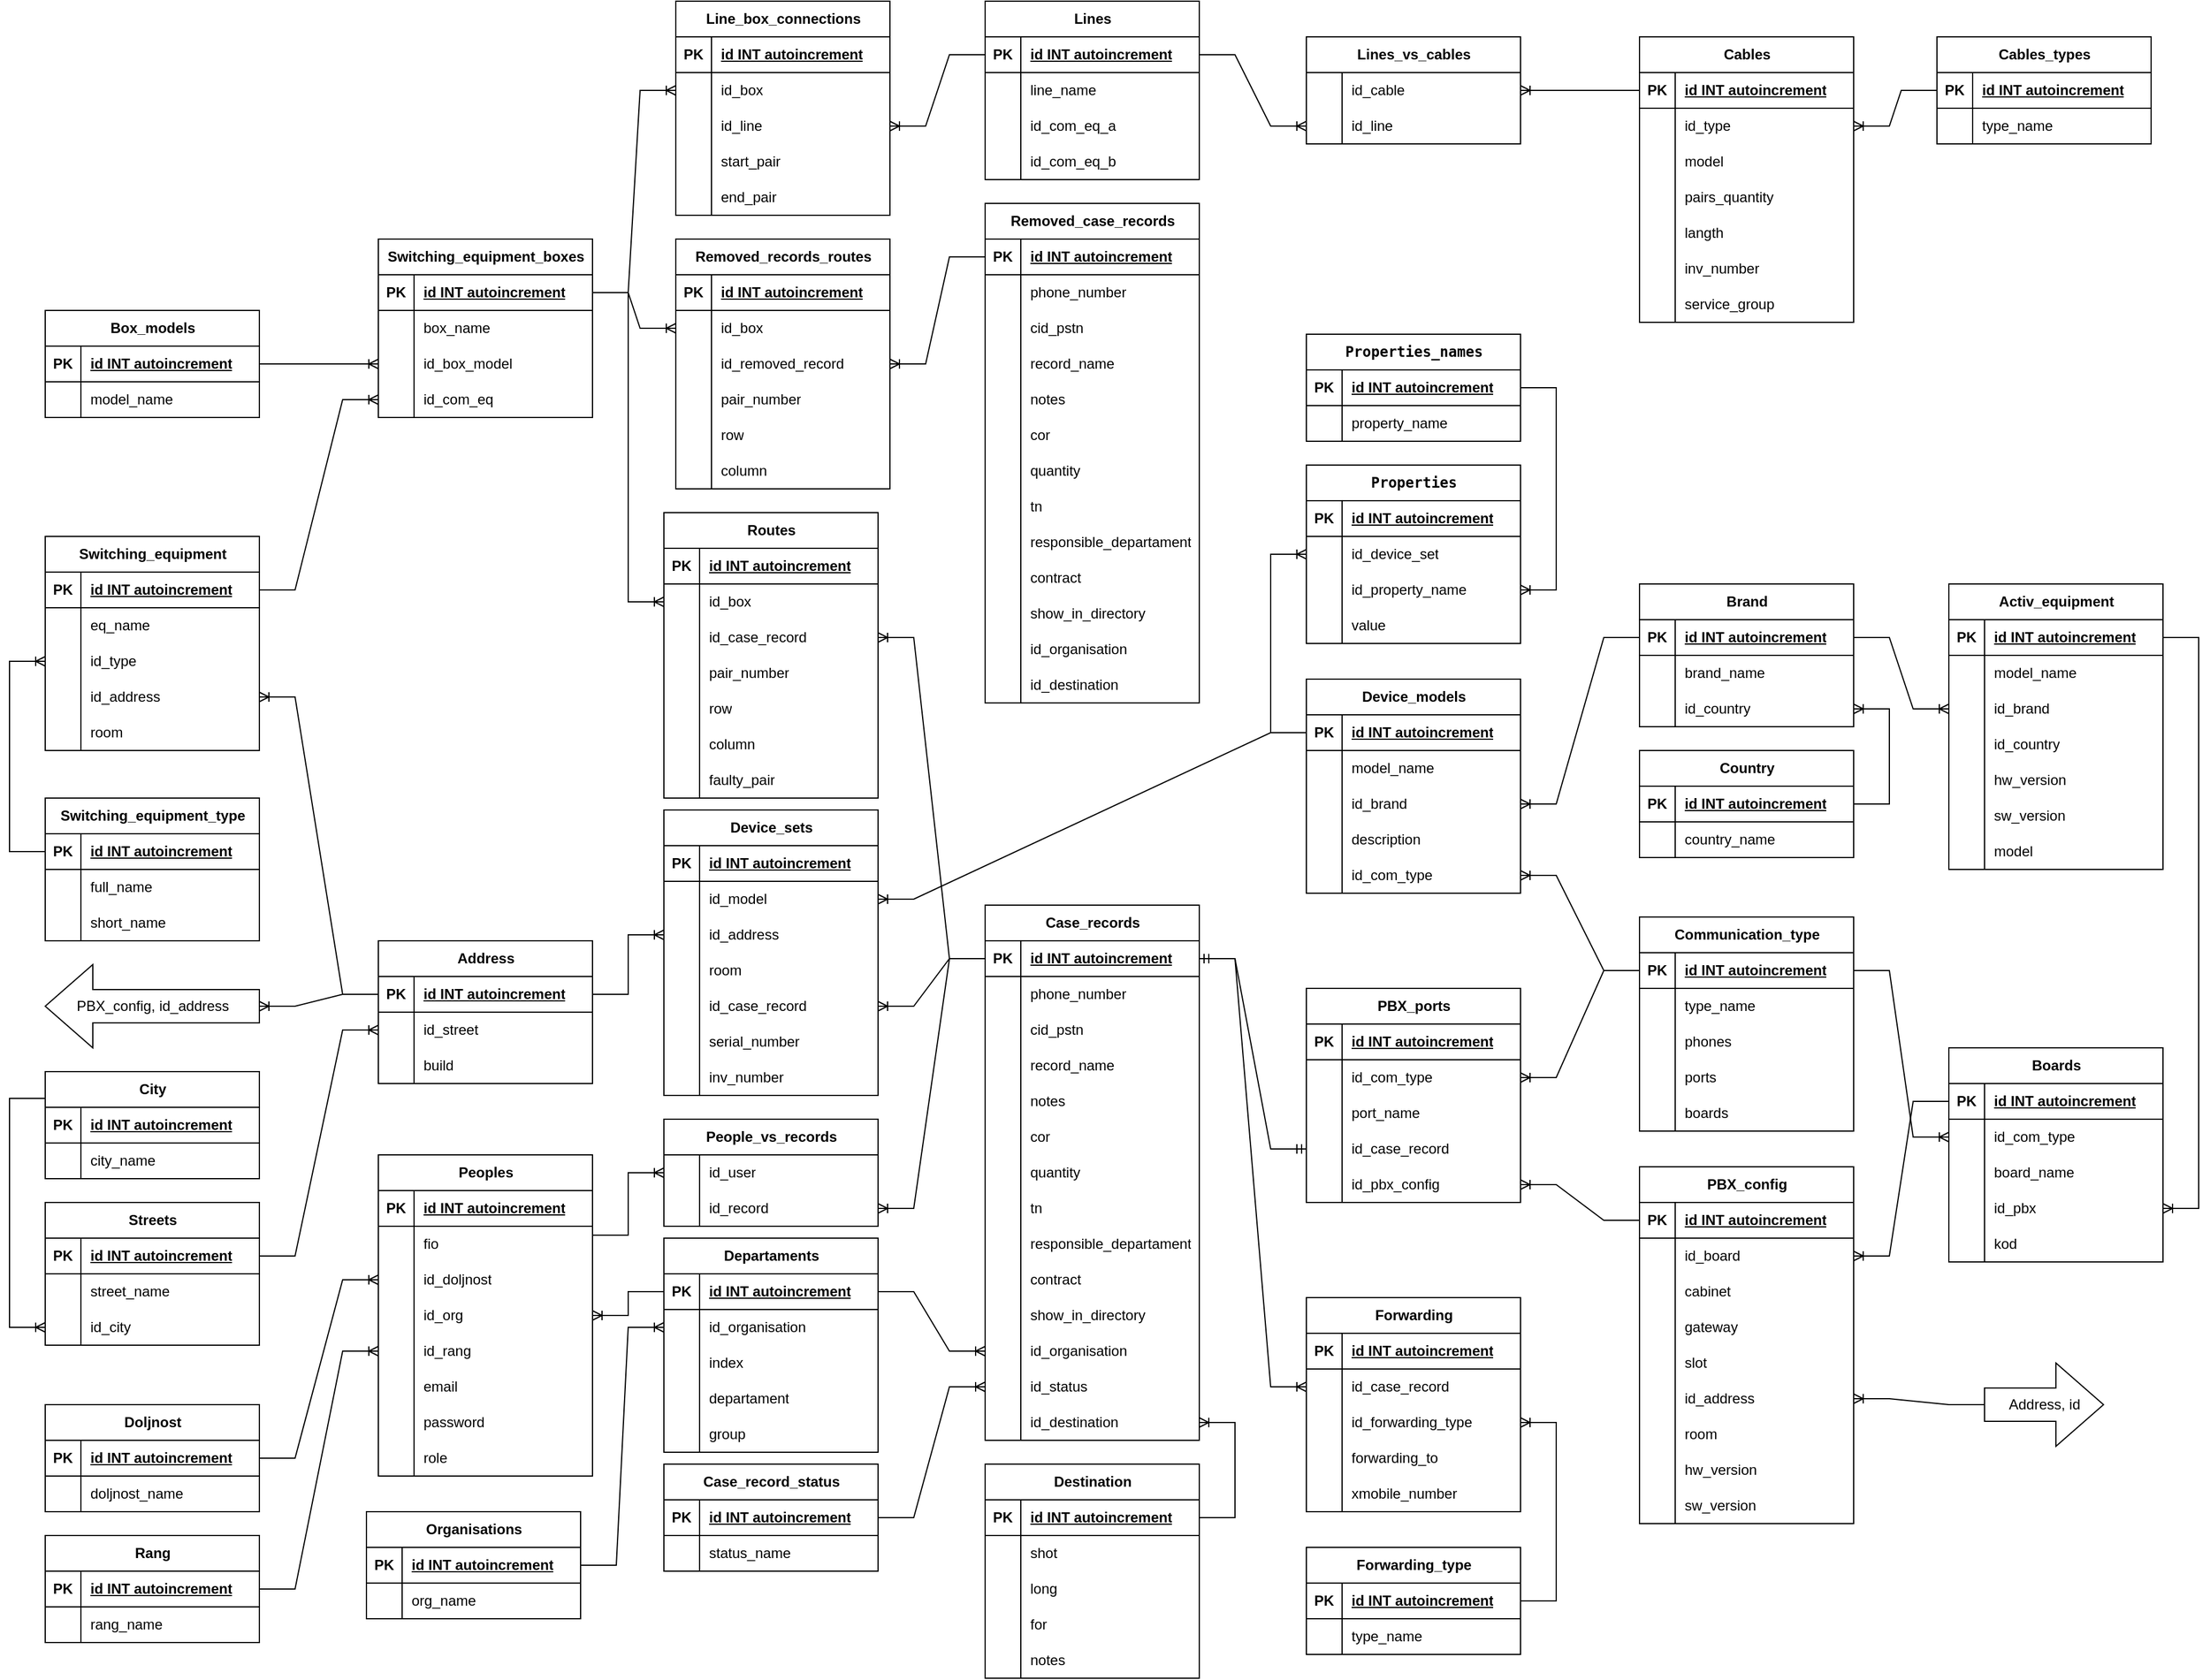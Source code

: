 <mxfile version="21.2.1" type="github">
  <diagram id="R2lEEEUBdFMjLlhIrx00" name="Page-1">
    <mxGraphModel dx="1434" dy="754" grid="1" gridSize="10" guides="1" tooltips="1" connect="1" arrows="1" fold="1" page="1" pageScale="1" pageWidth="850" pageHeight="1100" math="0" shadow="0" extFonts="Permanent Marker^https://fonts.googleapis.com/css?family=Permanent+Marker">
      <root>
        <mxCell id="0" />
        <mxCell id="1" parent="0" />
        <mxCell id="puKVOgpmOcFfmcc_N07d-1" value="Switching_equipment" style="shape=table;startSize=30;container=1;collapsible=1;childLayout=tableLayout;fixedRows=1;rowLines=0;fontStyle=1;align=center;resizeLast=1;html=1;" parent="1" vertex="1">
          <mxGeometry x="80" y="460" width="180" height="180" as="geometry" />
        </mxCell>
        <mxCell id="puKVOgpmOcFfmcc_N07d-2" value="" style="shape=tableRow;horizontal=0;startSize=0;swimlaneHead=0;swimlaneBody=0;fillColor=none;collapsible=0;dropTarget=0;points=[[0,0.5],[1,0.5]];portConstraint=eastwest;top=0;left=0;right=0;bottom=1;" parent="puKVOgpmOcFfmcc_N07d-1" vertex="1">
          <mxGeometry y="30" width="180" height="30" as="geometry" />
        </mxCell>
        <mxCell id="puKVOgpmOcFfmcc_N07d-3" value="PK" style="shape=partialRectangle;connectable=0;fillColor=none;top=0;left=0;bottom=0;right=0;fontStyle=1;overflow=hidden;whiteSpace=wrap;html=1;" parent="puKVOgpmOcFfmcc_N07d-2" vertex="1">
          <mxGeometry width="30" height="30" as="geometry">
            <mxRectangle width="30" height="30" as="alternateBounds" />
          </mxGeometry>
        </mxCell>
        <mxCell id="puKVOgpmOcFfmcc_N07d-4" value="id INT autoincrement" style="shape=partialRectangle;connectable=0;fillColor=none;top=0;left=0;bottom=0;right=0;align=left;spacingLeft=6;fontStyle=5;overflow=hidden;whiteSpace=wrap;html=1;" parent="puKVOgpmOcFfmcc_N07d-2" vertex="1">
          <mxGeometry x="30" width="150" height="30" as="geometry">
            <mxRectangle width="150" height="30" as="alternateBounds" />
          </mxGeometry>
        </mxCell>
        <mxCell id="puKVOgpmOcFfmcc_N07d-5" value="" style="shape=tableRow;horizontal=0;startSize=0;swimlaneHead=0;swimlaneBody=0;fillColor=none;collapsible=0;dropTarget=0;points=[[0,0.5],[1,0.5]];portConstraint=eastwest;top=0;left=0;right=0;bottom=0;" parent="puKVOgpmOcFfmcc_N07d-1" vertex="1">
          <mxGeometry y="60" width="180" height="30" as="geometry" />
        </mxCell>
        <mxCell id="puKVOgpmOcFfmcc_N07d-6" value="" style="shape=partialRectangle;connectable=0;fillColor=none;top=0;left=0;bottom=0;right=0;editable=1;overflow=hidden;whiteSpace=wrap;html=1;" parent="puKVOgpmOcFfmcc_N07d-5" vertex="1">
          <mxGeometry width="30" height="30" as="geometry">
            <mxRectangle width="30" height="30" as="alternateBounds" />
          </mxGeometry>
        </mxCell>
        <mxCell id="puKVOgpmOcFfmcc_N07d-7" value="eq_name" style="shape=partialRectangle;connectable=0;fillColor=none;top=0;left=0;bottom=0;right=0;align=left;spacingLeft=6;overflow=hidden;whiteSpace=wrap;html=1;" parent="puKVOgpmOcFfmcc_N07d-5" vertex="1">
          <mxGeometry x="30" width="150" height="30" as="geometry">
            <mxRectangle width="150" height="30" as="alternateBounds" />
          </mxGeometry>
        </mxCell>
        <mxCell id="puKVOgpmOcFfmcc_N07d-11" value="" style="shape=tableRow;horizontal=0;startSize=0;swimlaneHead=0;swimlaneBody=0;fillColor=none;collapsible=0;dropTarget=0;points=[[0,0.5],[1,0.5]];portConstraint=eastwest;top=0;left=0;right=0;bottom=0;" parent="puKVOgpmOcFfmcc_N07d-1" vertex="1">
          <mxGeometry y="90" width="180" height="30" as="geometry" />
        </mxCell>
        <mxCell id="puKVOgpmOcFfmcc_N07d-12" value="" style="shape=partialRectangle;connectable=0;fillColor=none;top=0;left=0;bottom=0;right=0;editable=1;overflow=hidden;whiteSpace=wrap;html=1;" parent="puKVOgpmOcFfmcc_N07d-11" vertex="1">
          <mxGeometry width="30" height="30" as="geometry">
            <mxRectangle width="30" height="30" as="alternateBounds" />
          </mxGeometry>
        </mxCell>
        <mxCell id="puKVOgpmOcFfmcc_N07d-13" value="id_type" style="shape=partialRectangle;connectable=0;fillColor=none;top=0;left=0;bottom=0;right=0;align=left;spacingLeft=6;overflow=hidden;whiteSpace=wrap;html=1;" parent="puKVOgpmOcFfmcc_N07d-11" vertex="1">
          <mxGeometry x="30" width="150" height="30" as="geometry">
            <mxRectangle width="150" height="30" as="alternateBounds" />
          </mxGeometry>
        </mxCell>
        <mxCell id="puKVOgpmOcFfmcc_N07d-8" value="" style="shape=tableRow;horizontal=0;startSize=0;swimlaneHead=0;swimlaneBody=0;fillColor=none;collapsible=0;dropTarget=0;points=[[0,0.5],[1,0.5]];portConstraint=eastwest;top=0;left=0;right=0;bottom=0;" parent="puKVOgpmOcFfmcc_N07d-1" vertex="1">
          <mxGeometry y="120" width="180" height="30" as="geometry" />
        </mxCell>
        <mxCell id="puKVOgpmOcFfmcc_N07d-9" value="" style="shape=partialRectangle;connectable=0;fillColor=none;top=0;left=0;bottom=0;right=0;editable=1;overflow=hidden;whiteSpace=wrap;html=1;" parent="puKVOgpmOcFfmcc_N07d-8" vertex="1">
          <mxGeometry width="30" height="30" as="geometry">
            <mxRectangle width="30" height="30" as="alternateBounds" />
          </mxGeometry>
        </mxCell>
        <mxCell id="puKVOgpmOcFfmcc_N07d-10" value="id_address" style="shape=partialRectangle;connectable=0;fillColor=none;top=0;left=0;bottom=0;right=0;align=left;spacingLeft=6;overflow=hidden;whiteSpace=wrap;html=1;" parent="puKVOgpmOcFfmcc_N07d-8" vertex="1">
          <mxGeometry x="30" width="150" height="30" as="geometry">
            <mxRectangle width="150" height="30" as="alternateBounds" />
          </mxGeometry>
        </mxCell>
        <mxCell id="puKVOgpmOcFfmcc_N07d-59" value="" style="shape=tableRow;horizontal=0;startSize=0;swimlaneHead=0;swimlaneBody=0;fillColor=none;collapsible=0;dropTarget=0;points=[[0,0.5],[1,0.5]];portConstraint=eastwest;top=0;left=0;right=0;bottom=0;" parent="puKVOgpmOcFfmcc_N07d-1" vertex="1">
          <mxGeometry y="150" width="180" height="30" as="geometry" />
        </mxCell>
        <mxCell id="puKVOgpmOcFfmcc_N07d-60" value="" style="shape=partialRectangle;connectable=0;fillColor=none;top=0;left=0;bottom=0;right=0;editable=1;overflow=hidden;whiteSpace=wrap;html=1;" parent="puKVOgpmOcFfmcc_N07d-59" vertex="1">
          <mxGeometry width="30" height="30" as="geometry">
            <mxRectangle width="30" height="30" as="alternateBounds" />
          </mxGeometry>
        </mxCell>
        <mxCell id="puKVOgpmOcFfmcc_N07d-61" value="room" style="shape=partialRectangle;connectable=0;fillColor=none;top=0;left=0;bottom=0;right=0;align=left;spacingLeft=6;overflow=hidden;whiteSpace=wrap;html=1;" parent="puKVOgpmOcFfmcc_N07d-59" vertex="1">
          <mxGeometry x="30" width="150" height="30" as="geometry">
            <mxRectangle width="150" height="30" as="alternateBounds" />
          </mxGeometry>
        </mxCell>
        <mxCell id="puKVOgpmOcFfmcc_N07d-14" value="Switching_equipment_boxes" style="shape=table;startSize=30;container=1;collapsible=1;childLayout=tableLayout;fixedRows=1;rowLines=0;fontStyle=1;align=center;resizeLast=1;html=1;" parent="1" vertex="1">
          <mxGeometry x="360" y="210" width="180" height="150" as="geometry" />
        </mxCell>
        <mxCell id="puKVOgpmOcFfmcc_N07d-15" value="" style="shape=tableRow;horizontal=0;startSize=0;swimlaneHead=0;swimlaneBody=0;fillColor=none;collapsible=0;dropTarget=0;points=[[0,0.5],[1,0.5]];portConstraint=eastwest;top=0;left=0;right=0;bottom=1;" parent="puKVOgpmOcFfmcc_N07d-14" vertex="1">
          <mxGeometry y="30" width="180" height="30" as="geometry" />
        </mxCell>
        <mxCell id="puKVOgpmOcFfmcc_N07d-16" value="PK" style="shape=partialRectangle;connectable=0;fillColor=none;top=0;left=0;bottom=0;right=0;fontStyle=1;overflow=hidden;whiteSpace=wrap;html=1;" parent="puKVOgpmOcFfmcc_N07d-15" vertex="1">
          <mxGeometry width="30" height="30" as="geometry">
            <mxRectangle width="30" height="30" as="alternateBounds" />
          </mxGeometry>
        </mxCell>
        <mxCell id="puKVOgpmOcFfmcc_N07d-17" value="id INT autoincrement" style="shape=partialRectangle;connectable=0;fillColor=none;top=0;left=0;bottom=0;right=0;align=left;spacingLeft=6;fontStyle=5;overflow=hidden;whiteSpace=wrap;html=1;" parent="puKVOgpmOcFfmcc_N07d-15" vertex="1">
          <mxGeometry x="30" width="150" height="30" as="geometry">
            <mxRectangle width="150" height="30" as="alternateBounds" />
          </mxGeometry>
        </mxCell>
        <mxCell id="puKVOgpmOcFfmcc_N07d-18" value="" style="shape=tableRow;horizontal=0;startSize=0;swimlaneHead=0;swimlaneBody=0;fillColor=none;collapsible=0;dropTarget=0;points=[[0,0.5],[1,0.5]];portConstraint=eastwest;top=0;left=0;right=0;bottom=0;" parent="puKVOgpmOcFfmcc_N07d-14" vertex="1">
          <mxGeometry y="60" width="180" height="30" as="geometry" />
        </mxCell>
        <mxCell id="puKVOgpmOcFfmcc_N07d-19" value="" style="shape=partialRectangle;connectable=0;fillColor=none;top=0;left=0;bottom=0;right=0;editable=1;overflow=hidden;whiteSpace=wrap;html=1;" parent="puKVOgpmOcFfmcc_N07d-18" vertex="1">
          <mxGeometry width="30" height="30" as="geometry">
            <mxRectangle width="30" height="30" as="alternateBounds" />
          </mxGeometry>
        </mxCell>
        <mxCell id="puKVOgpmOcFfmcc_N07d-20" value="box_name" style="shape=partialRectangle;connectable=0;fillColor=none;top=0;left=0;bottom=0;right=0;align=left;spacingLeft=6;overflow=hidden;whiteSpace=wrap;html=1;" parent="puKVOgpmOcFfmcc_N07d-18" vertex="1">
          <mxGeometry x="30" width="150" height="30" as="geometry">
            <mxRectangle width="150" height="30" as="alternateBounds" />
          </mxGeometry>
        </mxCell>
        <mxCell id="puKVOgpmOcFfmcc_N07d-21" value="" style="shape=tableRow;horizontal=0;startSize=0;swimlaneHead=0;swimlaneBody=0;fillColor=none;collapsible=0;dropTarget=0;points=[[0,0.5],[1,0.5]];portConstraint=eastwest;top=0;left=0;right=0;bottom=0;" parent="puKVOgpmOcFfmcc_N07d-14" vertex="1">
          <mxGeometry y="90" width="180" height="30" as="geometry" />
        </mxCell>
        <mxCell id="puKVOgpmOcFfmcc_N07d-22" value="" style="shape=partialRectangle;connectable=0;fillColor=none;top=0;left=0;bottom=0;right=0;editable=1;overflow=hidden;whiteSpace=wrap;html=1;" parent="puKVOgpmOcFfmcc_N07d-21" vertex="1">
          <mxGeometry width="30" height="30" as="geometry">
            <mxRectangle width="30" height="30" as="alternateBounds" />
          </mxGeometry>
        </mxCell>
        <mxCell id="puKVOgpmOcFfmcc_N07d-23" value="id_box_model" style="shape=partialRectangle;connectable=0;fillColor=none;top=0;left=0;bottom=0;right=0;align=left;spacingLeft=6;overflow=hidden;whiteSpace=wrap;html=1;" parent="puKVOgpmOcFfmcc_N07d-21" vertex="1">
          <mxGeometry x="30" width="150" height="30" as="geometry">
            <mxRectangle width="150" height="30" as="alternateBounds" />
          </mxGeometry>
        </mxCell>
        <mxCell id="puKVOgpmOcFfmcc_N07d-24" value="" style="shape=tableRow;horizontal=0;startSize=0;swimlaneHead=0;swimlaneBody=0;fillColor=none;collapsible=0;dropTarget=0;points=[[0,0.5],[1,0.5]];portConstraint=eastwest;top=0;left=0;right=0;bottom=0;" parent="puKVOgpmOcFfmcc_N07d-14" vertex="1">
          <mxGeometry y="120" width="180" height="30" as="geometry" />
        </mxCell>
        <mxCell id="puKVOgpmOcFfmcc_N07d-25" value="" style="shape=partialRectangle;connectable=0;fillColor=none;top=0;left=0;bottom=0;right=0;editable=1;overflow=hidden;whiteSpace=wrap;html=1;" parent="puKVOgpmOcFfmcc_N07d-24" vertex="1">
          <mxGeometry width="30" height="30" as="geometry">
            <mxRectangle width="30" height="30" as="alternateBounds" />
          </mxGeometry>
        </mxCell>
        <mxCell id="puKVOgpmOcFfmcc_N07d-26" value="&lt;div&gt;id_com_eq&lt;/div&gt;" style="shape=partialRectangle;connectable=0;fillColor=none;top=0;left=0;bottom=0;right=0;align=left;spacingLeft=6;overflow=hidden;whiteSpace=wrap;html=1;" parent="puKVOgpmOcFfmcc_N07d-24" vertex="1">
          <mxGeometry x="30" width="150" height="30" as="geometry">
            <mxRectangle width="150" height="30" as="alternateBounds" />
          </mxGeometry>
        </mxCell>
        <mxCell id="puKVOgpmOcFfmcc_N07d-28" value="" style="edgeStyle=entityRelationEdgeStyle;fontSize=12;html=1;endArrow=ERoneToMany;rounded=0;exitX=1;exitY=0.5;exitDx=0;exitDy=0;entryX=0;entryY=0.5;entryDx=0;entryDy=0;" parent="1" source="puKVOgpmOcFfmcc_N07d-2" target="puKVOgpmOcFfmcc_N07d-24" edge="1">
          <mxGeometry width="100" height="100" relative="1" as="geometry">
            <mxPoint x="350" y="410" as="sourcePoint" />
            <mxPoint x="450" y="310" as="targetPoint" />
          </mxGeometry>
        </mxCell>
        <mxCell id="puKVOgpmOcFfmcc_N07d-29" value="Switching_equipment_type" style="shape=table;startSize=30;container=1;collapsible=1;childLayout=tableLayout;fixedRows=1;rowLines=0;fontStyle=1;align=center;resizeLast=1;html=1;" parent="1" vertex="1">
          <mxGeometry x="80" y="680" width="180" height="120" as="geometry" />
        </mxCell>
        <mxCell id="puKVOgpmOcFfmcc_N07d-30" value="" style="shape=tableRow;horizontal=0;startSize=0;swimlaneHead=0;swimlaneBody=0;fillColor=none;collapsible=0;dropTarget=0;points=[[0,0.5],[1,0.5]];portConstraint=eastwest;top=0;left=0;right=0;bottom=1;" parent="puKVOgpmOcFfmcc_N07d-29" vertex="1">
          <mxGeometry y="30" width="180" height="30" as="geometry" />
        </mxCell>
        <mxCell id="puKVOgpmOcFfmcc_N07d-31" value="PK" style="shape=partialRectangle;connectable=0;fillColor=none;top=0;left=0;bottom=0;right=0;fontStyle=1;overflow=hidden;whiteSpace=wrap;html=1;" parent="puKVOgpmOcFfmcc_N07d-30" vertex="1">
          <mxGeometry width="30" height="30" as="geometry">
            <mxRectangle width="30" height="30" as="alternateBounds" />
          </mxGeometry>
        </mxCell>
        <mxCell id="puKVOgpmOcFfmcc_N07d-32" value="id INT autoincrement" style="shape=partialRectangle;connectable=0;fillColor=none;top=0;left=0;bottom=0;right=0;align=left;spacingLeft=6;fontStyle=5;overflow=hidden;whiteSpace=wrap;html=1;" parent="puKVOgpmOcFfmcc_N07d-30" vertex="1">
          <mxGeometry x="30" width="150" height="30" as="geometry">
            <mxRectangle width="150" height="30" as="alternateBounds" />
          </mxGeometry>
        </mxCell>
        <mxCell id="puKVOgpmOcFfmcc_N07d-33" value="" style="shape=tableRow;horizontal=0;startSize=0;swimlaneHead=0;swimlaneBody=0;fillColor=none;collapsible=0;dropTarget=0;points=[[0,0.5],[1,0.5]];portConstraint=eastwest;top=0;left=0;right=0;bottom=0;" parent="puKVOgpmOcFfmcc_N07d-29" vertex="1">
          <mxGeometry y="60" width="180" height="30" as="geometry" />
        </mxCell>
        <mxCell id="puKVOgpmOcFfmcc_N07d-34" value="" style="shape=partialRectangle;connectable=0;fillColor=none;top=0;left=0;bottom=0;right=0;editable=1;overflow=hidden;whiteSpace=wrap;html=1;" parent="puKVOgpmOcFfmcc_N07d-33" vertex="1">
          <mxGeometry width="30" height="30" as="geometry">
            <mxRectangle width="30" height="30" as="alternateBounds" />
          </mxGeometry>
        </mxCell>
        <mxCell id="puKVOgpmOcFfmcc_N07d-35" value="full_name" style="shape=partialRectangle;connectable=0;fillColor=none;top=0;left=0;bottom=0;right=0;align=left;spacingLeft=6;overflow=hidden;whiteSpace=wrap;html=1;" parent="puKVOgpmOcFfmcc_N07d-33" vertex="1">
          <mxGeometry x="30" width="150" height="30" as="geometry">
            <mxRectangle width="150" height="30" as="alternateBounds" />
          </mxGeometry>
        </mxCell>
        <mxCell id="puKVOgpmOcFfmcc_N07d-36" value="" style="shape=tableRow;horizontal=0;startSize=0;swimlaneHead=0;swimlaneBody=0;fillColor=none;collapsible=0;dropTarget=0;points=[[0,0.5],[1,0.5]];portConstraint=eastwest;top=0;left=0;right=0;bottom=0;" parent="puKVOgpmOcFfmcc_N07d-29" vertex="1">
          <mxGeometry y="90" width="180" height="30" as="geometry" />
        </mxCell>
        <mxCell id="puKVOgpmOcFfmcc_N07d-37" value="" style="shape=partialRectangle;connectable=0;fillColor=none;top=0;left=0;bottom=0;right=0;editable=1;overflow=hidden;whiteSpace=wrap;html=1;" parent="puKVOgpmOcFfmcc_N07d-36" vertex="1">
          <mxGeometry width="30" height="30" as="geometry">
            <mxRectangle width="30" height="30" as="alternateBounds" />
          </mxGeometry>
        </mxCell>
        <mxCell id="puKVOgpmOcFfmcc_N07d-38" value="short_name" style="shape=partialRectangle;connectable=0;fillColor=none;top=0;left=0;bottom=0;right=0;align=left;spacingLeft=6;overflow=hidden;whiteSpace=wrap;html=1;" parent="puKVOgpmOcFfmcc_N07d-36" vertex="1">
          <mxGeometry x="30" width="150" height="30" as="geometry">
            <mxRectangle width="150" height="30" as="alternateBounds" />
          </mxGeometry>
        </mxCell>
        <mxCell id="puKVOgpmOcFfmcc_N07d-43" value="" style="edgeStyle=elbowEdgeStyle;fontSize=12;html=1;endArrow=ERoneToMany;rounded=0;exitX=0;exitY=0.5;exitDx=0;exitDy=0;entryX=0;entryY=0.5;entryDx=0;entryDy=0;" parent="1" source="puKVOgpmOcFfmcc_N07d-30" target="puKVOgpmOcFfmcc_N07d-11" edge="1">
          <mxGeometry width="100" height="100" relative="1" as="geometry">
            <mxPoint x="350" y="410" as="sourcePoint" />
            <mxPoint x="450" y="310" as="targetPoint" />
            <Array as="points">
              <mxPoint x="50" y="290" />
            </Array>
          </mxGeometry>
        </mxCell>
        <mxCell id="puKVOgpmOcFfmcc_N07d-44" value="Address" style="shape=table;startSize=30;container=1;collapsible=1;childLayout=tableLayout;fixedRows=1;rowLines=0;fontStyle=1;align=center;resizeLast=1;html=1;" parent="1" vertex="1">
          <mxGeometry x="360" y="800" width="180" height="120" as="geometry" />
        </mxCell>
        <mxCell id="puKVOgpmOcFfmcc_N07d-45" value="" style="shape=tableRow;horizontal=0;startSize=0;swimlaneHead=0;swimlaneBody=0;fillColor=none;collapsible=0;dropTarget=0;points=[[0,0.5],[1,0.5]];portConstraint=eastwest;top=0;left=0;right=0;bottom=1;" parent="puKVOgpmOcFfmcc_N07d-44" vertex="1">
          <mxGeometry y="30" width="180" height="30" as="geometry" />
        </mxCell>
        <mxCell id="puKVOgpmOcFfmcc_N07d-46" value="PK" style="shape=partialRectangle;connectable=0;fillColor=none;top=0;left=0;bottom=0;right=0;fontStyle=1;overflow=hidden;whiteSpace=wrap;html=1;" parent="puKVOgpmOcFfmcc_N07d-45" vertex="1">
          <mxGeometry width="30" height="30" as="geometry">
            <mxRectangle width="30" height="30" as="alternateBounds" />
          </mxGeometry>
        </mxCell>
        <mxCell id="puKVOgpmOcFfmcc_N07d-47" value="id INT autoincrement" style="shape=partialRectangle;connectable=0;fillColor=none;top=0;left=0;bottom=0;right=0;align=left;spacingLeft=6;fontStyle=5;overflow=hidden;whiteSpace=wrap;html=1;" parent="puKVOgpmOcFfmcc_N07d-45" vertex="1">
          <mxGeometry x="30" width="150" height="30" as="geometry">
            <mxRectangle width="150" height="30" as="alternateBounds" />
          </mxGeometry>
        </mxCell>
        <mxCell id="SvOcs4PqwcfSw3C-9wNp-5" value="" style="shape=tableRow;horizontal=0;startSize=0;swimlaneHead=0;swimlaneBody=0;fillColor=none;collapsible=0;dropTarget=0;points=[[0,0.5],[1,0.5]];portConstraint=eastwest;top=0;left=0;right=0;bottom=0;" parent="puKVOgpmOcFfmcc_N07d-44" vertex="1">
          <mxGeometry y="60" width="180" height="30" as="geometry" />
        </mxCell>
        <mxCell id="SvOcs4PqwcfSw3C-9wNp-6" value="" style="shape=partialRectangle;connectable=0;fillColor=none;top=0;left=0;bottom=0;right=0;editable=1;overflow=hidden;whiteSpace=wrap;html=1;" parent="SvOcs4PqwcfSw3C-9wNp-5" vertex="1">
          <mxGeometry width="30" height="30" as="geometry">
            <mxRectangle width="30" height="30" as="alternateBounds" />
          </mxGeometry>
        </mxCell>
        <mxCell id="SvOcs4PqwcfSw3C-9wNp-7" value="id_street" style="shape=partialRectangle;connectable=0;fillColor=none;top=0;left=0;bottom=0;right=0;align=left;spacingLeft=6;overflow=hidden;whiteSpace=wrap;html=1;" parent="SvOcs4PqwcfSw3C-9wNp-5" vertex="1">
          <mxGeometry x="30" width="150" height="30" as="geometry">
            <mxRectangle width="150" height="30" as="alternateBounds" />
          </mxGeometry>
        </mxCell>
        <mxCell id="puKVOgpmOcFfmcc_N07d-51" value="" style="shape=tableRow;horizontal=0;startSize=0;swimlaneHead=0;swimlaneBody=0;fillColor=none;collapsible=0;dropTarget=0;points=[[0,0.5],[1,0.5]];portConstraint=eastwest;top=0;left=0;right=0;bottom=0;" parent="puKVOgpmOcFfmcc_N07d-44" vertex="1">
          <mxGeometry y="90" width="180" height="30" as="geometry" />
        </mxCell>
        <mxCell id="puKVOgpmOcFfmcc_N07d-52" value="" style="shape=partialRectangle;connectable=0;fillColor=none;top=0;left=0;bottom=0;right=0;editable=1;overflow=hidden;whiteSpace=wrap;html=1;" parent="puKVOgpmOcFfmcc_N07d-51" vertex="1">
          <mxGeometry width="30" height="30" as="geometry">
            <mxRectangle width="30" height="30" as="alternateBounds" />
          </mxGeometry>
        </mxCell>
        <mxCell id="puKVOgpmOcFfmcc_N07d-53" value="build" style="shape=partialRectangle;connectable=0;fillColor=none;top=0;left=0;bottom=0;right=0;align=left;spacingLeft=6;overflow=hidden;whiteSpace=wrap;html=1;" parent="puKVOgpmOcFfmcc_N07d-51" vertex="1">
          <mxGeometry x="30" width="150" height="30" as="geometry">
            <mxRectangle width="150" height="30" as="alternateBounds" />
          </mxGeometry>
        </mxCell>
        <mxCell id="puKVOgpmOcFfmcc_N07d-58" value="" style="edgeStyle=entityRelationEdgeStyle;fontSize=12;html=1;endArrow=ERoneToMany;rounded=0;exitX=0;exitY=0.5;exitDx=0;exitDy=0;entryX=1;entryY=0.5;entryDx=0;entryDy=0;" parent="1" source="puKVOgpmOcFfmcc_N07d-45" target="puKVOgpmOcFfmcc_N07d-8" edge="1">
          <mxGeometry width="100" height="100" relative="1" as="geometry">
            <mxPoint x="350" y="410" as="sourcePoint" />
            <mxPoint x="450" y="310" as="targetPoint" />
          </mxGeometry>
        </mxCell>
        <mxCell id="puKVOgpmOcFfmcc_N07d-62" value="Line_box_connections" style="shape=table;startSize=30;container=1;collapsible=1;childLayout=tableLayout;fixedRows=1;rowLines=0;fontStyle=1;align=center;resizeLast=1;html=1;" parent="1" vertex="1">
          <mxGeometry x="610" y="10" width="180" height="180" as="geometry" />
        </mxCell>
        <mxCell id="puKVOgpmOcFfmcc_N07d-63" value="" style="shape=tableRow;horizontal=0;startSize=0;swimlaneHead=0;swimlaneBody=0;fillColor=none;collapsible=0;dropTarget=0;points=[[0,0.5],[1,0.5]];portConstraint=eastwest;top=0;left=0;right=0;bottom=1;" parent="puKVOgpmOcFfmcc_N07d-62" vertex="1">
          <mxGeometry y="30" width="180" height="30" as="geometry" />
        </mxCell>
        <mxCell id="puKVOgpmOcFfmcc_N07d-64" value="PK" style="shape=partialRectangle;connectable=0;fillColor=none;top=0;left=0;bottom=0;right=0;fontStyle=1;overflow=hidden;whiteSpace=wrap;html=1;" parent="puKVOgpmOcFfmcc_N07d-63" vertex="1">
          <mxGeometry width="30" height="30" as="geometry">
            <mxRectangle width="30" height="30" as="alternateBounds" />
          </mxGeometry>
        </mxCell>
        <mxCell id="puKVOgpmOcFfmcc_N07d-65" value="id INT autoincrement" style="shape=partialRectangle;connectable=0;fillColor=none;top=0;left=0;bottom=0;right=0;align=left;spacingLeft=6;fontStyle=5;overflow=hidden;whiteSpace=wrap;html=1;" parent="puKVOgpmOcFfmcc_N07d-63" vertex="1">
          <mxGeometry x="30" width="150" height="30" as="geometry">
            <mxRectangle width="150" height="30" as="alternateBounds" />
          </mxGeometry>
        </mxCell>
        <mxCell id="puKVOgpmOcFfmcc_N07d-66" value="" style="shape=tableRow;horizontal=0;startSize=0;swimlaneHead=0;swimlaneBody=0;fillColor=none;collapsible=0;dropTarget=0;points=[[0,0.5],[1,0.5]];portConstraint=eastwest;top=0;left=0;right=0;bottom=0;" parent="puKVOgpmOcFfmcc_N07d-62" vertex="1">
          <mxGeometry y="60" width="180" height="30" as="geometry" />
        </mxCell>
        <mxCell id="puKVOgpmOcFfmcc_N07d-67" value="" style="shape=partialRectangle;connectable=0;fillColor=none;top=0;left=0;bottom=0;right=0;editable=1;overflow=hidden;whiteSpace=wrap;html=1;" parent="puKVOgpmOcFfmcc_N07d-66" vertex="1">
          <mxGeometry width="30" height="30" as="geometry">
            <mxRectangle width="30" height="30" as="alternateBounds" />
          </mxGeometry>
        </mxCell>
        <mxCell id="puKVOgpmOcFfmcc_N07d-68" value="id_box" style="shape=partialRectangle;connectable=0;fillColor=none;top=0;left=0;bottom=0;right=0;align=left;spacingLeft=6;overflow=hidden;whiteSpace=wrap;html=1;" parent="puKVOgpmOcFfmcc_N07d-66" vertex="1">
          <mxGeometry x="30" width="150" height="30" as="geometry">
            <mxRectangle width="150" height="30" as="alternateBounds" />
          </mxGeometry>
        </mxCell>
        <mxCell id="puKVOgpmOcFfmcc_N07d-69" value="" style="shape=tableRow;horizontal=0;startSize=0;swimlaneHead=0;swimlaneBody=0;fillColor=none;collapsible=0;dropTarget=0;points=[[0,0.5],[1,0.5]];portConstraint=eastwest;top=0;left=0;right=0;bottom=0;" parent="puKVOgpmOcFfmcc_N07d-62" vertex="1">
          <mxGeometry y="90" width="180" height="30" as="geometry" />
        </mxCell>
        <mxCell id="puKVOgpmOcFfmcc_N07d-70" value="" style="shape=partialRectangle;connectable=0;fillColor=none;top=0;left=0;bottom=0;right=0;editable=1;overflow=hidden;whiteSpace=wrap;html=1;" parent="puKVOgpmOcFfmcc_N07d-69" vertex="1">
          <mxGeometry width="30" height="30" as="geometry">
            <mxRectangle width="30" height="30" as="alternateBounds" />
          </mxGeometry>
        </mxCell>
        <mxCell id="puKVOgpmOcFfmcc_N07d-71" value="&lt;div&gt;id_line&lt;/div&gt;" style="shape=partialRectangle;connectable=0;fillColor=none;top=0;left=0;bottom=0;right=0;align=left;spacingLeft=6;overflow=hidden;whiteSpace=wrap;html=1;" parent="puKVOgpmOcFfmcc_N07d-69" vertex="1">
          <mxGeometry x="30" width="150" height="30" as="geometry">
            <mxRectangle width="150" height="30" as="alternateBounds" />
          </mxGeometry>
        </mxCell>
        <mxCell id="puKVOgpmOcFfmcc_N07d-72" value="" style="shape=tableRow;horizontal=0;startSize=0;swimlaneHead=0;swimlaneBody=0;fillColor=none;collapsible=0;dropTarget=0;points=[[0,0.5],[1,0.5]];portConstraint=eastwest;top=0;left=0;right=0;bottom=0;" parent="puKVOgpmOcFfmcc_N07d-62" vertex="1">
          <mxGeometry y="120" width="180" height="30" as="geometry" />
        </mxCell>
        <mxCell id="puKVOgpmOcFfmcc_N07d-73" value="" style="shape=partialRectangle;connectable=0;fillColor=none;top=0;left=0;bottom=0;right=0;editable=1;overflow=hidden;whiteSpace=wrap;html=1;" parent="puKVOgpmOcFfmcc_N07d-72" vertex="1">
          <mxGeometry width="30" height="30" as="geometry">
            <mxRectangle width="30" height="30" as="alternateBounds" />
          </mxGeometry>
        </mxCell>
        <mxCell id="puKVOgpmOcFfmcc_N07d-74" value="start_pair" style="shape=partialRectangle;connectable=0;fillColor=none;top=0;left=0;bottom=0;right=0;align=left;spacingLeft=6;overflow=hidden;whiteSpace=wrap;html=1;" parent="puKVOgpmOcFfmcc_N07d-72" vertex="1">
          <mxGeometry x="30" width="150" height="30" as="geometry">
            <mxRectangle width="150" height="30" as="alternateBounds" />
          </mxGeometry>
        </mxCell>
        <mxCell id="puKVOgpmOcFfmcc_N07d-79" value="" style="shape=tableRow;horizontal=0;startSize=0;swimlaneHead=0;swimlaneBody=0;fillColor=none;collapsible=0;dropTarget=0;points=[[0,0.5],[1,0.5]];portConstraint=eastwest;top=0;left=0;right=0;bottom=0;" parent="puKVOgpmOcFfmcc_N07d-62" vertex="1">
          <mxGeometry y="150" width="180" height="30" as="geometry" />
        </mxCell>
        <mxCell id="puKVOgpmOcFfmcc_N07d-80" value="" style="shape=partialRectangle;connectable=0;fillColor=none;top=0;left=0;bottom=0;right=0;editable=1;overflow=hidden;whiteSpace=wrap;html=1;" parent="puKVOgpmOcFfmcc_N07d-79" vertex="1">
          <mxGeometry width="30" height="30" as="geometry">
            <mxRectangle width="30" height="30" as="alternateBounds" />
          </mxGeometry>
        </mxCell>
        <mxCell id="puKVOgpmOcFfmcc_N07d-81" value="end_pair" style="shape=partialRectangle;connectable=0;fillColor=none;top=0;left=0;bottom=0;right=0;align=left;spacingLeft=6;overflow=hidden;whiteSpace=wrap;html=1;" parent="puKVOgpmOcFfmcc_N07d-79" vertex="1">
          <mxGeometry x="30" width="150" height="30" as="geometry">
            <mxRectangle width="150" height="30" as="alternateBounds" />
          </mxGeometry>
        </mxCell>
        <mxCell id="puKVOgpmOcFfmcc_N07d-76" value="" style="shape=tableRow;horizontal=0;startSize=0;swimlaneHead=0;swimlaneBody=0;fillColor=none;collapsible=0;dropTarget=0;points=[[0,0.5],[1,0.5]];portConstraint=eastwest;top=0;left=0;right=0;bottom=0;" parent="1" vertex="1">
          <mxGeometry x="610" y="150" width="180" height="30" as="geometry" />
        </mxCell>
        <mxCell id="puKVOgpmOcFfmcc_N07d-77" value="" style="shape=partialRectangle;connectable=0;fillColor=none;top=0;left=0;bottom=0;right=0;editable=1;overflow=hidden;whiteSpace=wrap;html=1;" parent="puKVOgpmOcFfmcc_N07d-76" vertex="1">
          <mxGeometry width="30" height="30" as="geometry">
            <mxRectangle width="30" height="30" as="alternateBounds" />
          </mxGeometry>
        </mxCell>
        <mxCell id="puKVOgpmOcFfmcc_N07d-82" value="" style="edgeStyle=entityRelationEdgeStyle;fontSize=12;html=1;endArrow=ERoneToMany;rounded=0;exitX=1;exitY=0.5;exitDx=0;exitDy=0;entryX=0;entryY=0.5;entryDx=0;entryDy=0;" parent="1" source="puKVOgpmOcFfmcc_N07d-15" target="puKVOgpmOcFfmcc_N07d-66" edge="1">
          <mxGeometry width="100" height="100" relative="1" as="geometry">
            <mxPoint x="350" y="410" as="sourcePoint" />
            <mxPoint x="450" y="310" as="targetPoint" />
          </mxGeometry>
        </mxCell>
        <mxCell id="puKVOgpmOcFfmcc_N07d-90" value="Lines" style="shape=table;startSize=30;container=1;collapsible=1;childLayout=tableLayout;fixedRows=1;rowLines=0;fontStyle=1;align=center;resizeLast=1;html=1;" parent="1" vertex="1">
          <mxGeometry x="870" y="10" width="180" height="150" as="geometry" />
        </mxCell>
        <mxCell id="puKVOgpmOcFfmcc_N07d-91" value="" style="shape=tableRow;horizontal=0;startSize=0;swimlaneHead=0;swimlaneBody=0;fillColor=none;collapsible=0;dropTarget=0;points=[[0,0.5],[1,0.5]];portConstraint=eastwest;top=0;left=0;right=0;bottom=1;" parent="puKVOgpmOcFfmcc_N07d-90" vertex="1">
          <mxGeometry y="30" width="180" height="30" as="geometry" />
        </mxCell>
        <mxCell id="puKVOgpmOcFfmcc_N07d-92" value="PK" style="shape=partialRectangle;connectable=0;fillColor=none;top=0;left=0;bottom=0;right=0;fontStyle=1;overflow=hidden;whiteSpace=wrap;html=1;" parent="puKVOgpmOcFfmcc_N07d-91" vertex="1">
          <mxGeometry width="30" height="30" as="geometry">
            <mxRectangle width="30" height="30" as="alternateBounds" />
          </mxGeometry>
        </mxCell>
        <mxCell id="puKVOgpmOcFfmcc_N07d-93" value="id INT autoincrement" style="shape=partialRectangle;connectable=0;fillColor=none;top=0;left=0;bottom=0;right=0;align=left;spacingLeft=6;fontStyle=5;overflow=hidden;whiteSpace=wrap;html=1;" parent="puKVOgpmOcFfmcc_N07d-91" vertex="1">
          <mxGeometry x="30" width="150" height="30" as="geometry">
            <mxRectangle width="150" height="30" as="alternateBounds" />
          </mxGeometry>
        </mxCell>
        <mxCell id="puKVOgpmOcFfmcc_N07d-94" value="" style="shape=tableRow;horizontal=0;startSize=0;swimlaneHead=0;swimlaneBody=0;fillColor=none;collapsible=0;dropTarget=0;points=[[0,0.5],[1,0.5]];portConstraint=eastwest;top=0;left=0;right=0;bottom=0;" parent="puKVOgpmOcFfmcc_N07d-90" vertex="1">
          <mxGeometry y="60" width="180" height="30" as="geometry" />
        </mxCell>
        <mxCell id="puKVOgpmOcFfmcc_N07d-95" value="" style="shape=partialRectangle;connectable=0;fillColor=none;top=0;left=0;bottom=0;right=0;editable=1;overflow=hidden;whiteSpace=wrap;html=1;" parent="puKVOgpmOcFfmcc_N07d-94" vertex="1">
          <mxGeometry width="30" height="30" as="geometry">
            <mxRectangle width="30" height="30" as="alternateBounds" />
          </mxGeometry>
        </mxCell>
        <mxCell id="puKVOgpmOcFfmcc_N07d-96" value="line_name" style="shape=partialRectangle;connectable=0;fillColor=none;top=0;left=0;bottom=0;right=0;align=left;spacingLeft=6;overflow=hidden;whiteSpace=wrap;html=1;" parent="puKVOgpmOcFfmcc_N07d-94" vertex="1">
          <mxGeometry x="30" width="150" height="30" as="geometry">
            <mxRectangle width="150" height="30" as="alternateBounds" />
          </mxGeometry>
        </mxCell>
        <mxCell id="puKVOgpmOcFfmcc_N07d-97" value="" style="shape=tableRow;horizontal=0;startSize=0;swimlaneHead=0;swimlaneBody=0;fillColor=none;collapsible=0;dropTarget=0;points=[[0,0.5],[1,0.5]];portConstraint=eastwest;top=0;left=0;right=0;bottom=0;" parent="puKVOgpmOcFfmcc_N07d-90" vertex="1">
          <mxGeometry y="90" width="180" height="30" as="geometry" />
        </mxCell>
        <mxCell id="puKVOgpmOcFfmcc_N07d-98" value="" style="shape=partialRectangle;connectable=0;fillColor=none;top=0;left=0;bottom=0;right=0;editable=1;overflow=hidden;whiteSpace=wrap;html=1;" parent="puKVOgpmOcFfmcc_N07d-97" vertex="1">
          <mxGeometry width="30" height="30" as="geometry">
            <mxRectangle width="30" height="30" as="alternateBounds" />
          </mxGeometry>
        </mxCell>
        <mxCell id="puKVOgpmOcFfmcc_N07d-99" value="&lt;div&gt;id_com_eq_a&lt;/div&gt;" style="shape=partialRectangle;connectable=0;fillColor=none;top=0;left=0;bottom=0;right=0;align=left;spacingLeft=6;overflow=hidden;whiteSpace=wrap;html=1;" parent="puKVOgpmOcFfmcc_N07d-97" vertex="1">
          <mxGeometry x="30" width="150" height="30" as="geometry">
            <mxRectangle width="150" height="30" as="alternateBounds" />
          </mxGeometry>
        </mxCell>
        <mxCell id="puKVOgpmOcFfmcc_N07d-100" value="" style="shape=tableRow;horizontal=0;startSize=0;swimlaneHead=0;swimlaneBody=0;fillColor=none;collapsible=0;dropTarget=0;points=[[0,0.5],[1,0.5]];portConstraint=eastwest;top=0;left=0;right=0;bottom=0;" parent="puKVOgpmOcFfmcc_N07d-90" vertex="1">
          <mxGeometry y="120" width="180" height="30" as="geometry" />
        </mxCell>
        <mxCell id="puKVOgpmOcFfmcc_N07d-101" value="" style="shape=partialRectangle;connectable=0;fillColor=none;top=0;left=0;bottom=0;right=0;editable=1;overflow=hidden;whiteSpace=wrap;html=1;" parent="puKVOgpmOcFfmcc_N07d-100" vertex="1">
          <mxGeometry width="30" height="30" as="geometry">
            <mxRectangle width="30" height="30" as="alternateBounds" />
          </mxGeometry>
        </mxCell>
        <mxCell id="puKVOgpmOcFfmcc_N07d-102" value="id_com_eq_b" style="shape=partialRectangle;connectable=0;fillColor=none;top=0;left=0;bottom=0;right=0;align=left;spacingLeft=6;overflow=hidden;whiteSpace=wrap;html=1;" parent="puKVOgpmOcFfmcc_N07d-100" vertex="1">
          <mxGeometry x="30" width="150" height="30" as="geometry">
            <mxRectangle width="150" height="30" as="alternateBounds" />
          </mxGeometry>
        </mxCell>
        <mxCell id="puKVOgpmOcFfmcc_N07d-107" value="" style="edgeStyle=entityRelationEdgeStyle;fontSize=12;html=1;endArrow=ERoneToMany;rounded=0;exitX=0;exitY=0.5;exitDx=0;exitDy=0;entryX=1;entryY=0.5;entryDx=0;entryDy=0;" parent="1" source="puKVOgpmOcFfmcc_N07d-91" target="puKVOgpmOcFfmcc_N07d-69" edge="1">
          <mxGeometry width="100" height="100" relative="1" as="geometry">
            <mxPoint x="630" y="380" as="sourcePoint" />
            <mxPoint x="730" y="280" as="targetPoint" />
          </mxGeometry>
        </mxCell>
        <mxCell id="puKVOgpmOcFfmcc_N07d-108" value="Box_models" style="shape=table;startSize=30;container=1;collapsible=1;childLayout=tableLayout;fixedRows=1;rowLines=0;fontStyle=1;align=center;resizeLast=1;html=1;" parent="1" vertex="1">
          <mxGeometry x="80" y="270" width="180" height="90" as="geometry" />
        </mxCell>
        <mxCell id="puKVOgpmOcFfmcc_N07d-109" value="" style="shape=tableRow;horizontal=0;startSize=0;swimlaneHead=0;swimlaneBody=0;fillColor=none;collapsible=0;dropTarget=0;points=[[0,0.5],[1,0.5]];portConstraint=eastwest;top=0;left=0;right=0;bottom=1;" parent="puKVOgpmOcFfmcc_N07d-108" vertex="1">
          <mxGeometry y="30" width="180" height="30" as="geometry" />
        </mxCell>
        <mxCell id="puKVOgpmOcFfmcc_N07d-110" value="PK" style="shape=partialRectangle;connectable=0;fillColor=none;top=0;left=0;bottom=0;right=0;fontStyle=1;overflow=hidden;whiteSpace=wrap;html=1;" parent="puKVOgpmOcFfmcc_N07d-109" vertex="1">
          <mxGeometry width="30" height="30" as="geometry">
            <mxRectangle width="30" height="30" as="alternateBounds" />
          </mxGeometry>
        </mxCell>
        <mxCell id="puKVOgpmOcFfmcc_N07d-111" value="id INT autoincrement" style="shape=partialRectangle;connectable=0;fillColor=none;top=0;left=0;bottom=0;right=0;align=left;spacingLeft=6;fontStyle=5;overflow=hidden;whiteSpace=wrap;html=1;" parent="puKVOgpmOcFfmcc_N07d-109" vertex="1">
          <mxGeometry x="30" width="150" height="30" as="geometry">
            <mxRectangle width="150" height="30" as="alternateBounds" />
          </mxGeometry>
        </mxCell>
        <mxCell id="puKVOgpmOcFfmcc_N07d-112" value="" style="shape=tableRow;horizontal=0;startSize=0;swimlaneHead=0;swimlaneBody=0;fillColor=none;collapsible=0;dropTarget=0;points=[[0,0.5],[1,0.5]];portConstraint=eastwest;top=0;left=0;right=0;bottom=0;" parent="puKVOgpmOcFfmcc_N07d-108" vertex="1">
          <mxGeometry y="60" width="180" height="30" as="geometry" />
        </mxCell>
        <mxCell id="puKVOgpmOcFfmcc_N07d-113" value="" style="shape=partialRectangle;connectable=0;fillColor=none;top=0;left=0;bottom=0;right=0;editable=1;overflow=hidden;whiteSpace=wrap;html=1;" parent="puKVOgpmOcFfmcc_N07d-112" vertex="1">
          <mxGeometry width="30" height="30" as="geometry">
            <mxRectangle width="30" height="30" as="alternateBounds" />
          </mxGeometry>
        </mxCell>
        <mxCell id="puKVOgpmOcFfmcc_N07d-114" value="model_name" style="shape=partialRectangle;connectable=0;fillColor=none;top=0;left=0;bottom=0;right=0;align=left;spacingLeft=6;overflow=hidden;whiteSpace=wrap;html=1;" parent="puKVOgpmOcFfmcc_N07d-112" vertex="1">
          <mxGeometry x="30" width="150" height="30" as="geometry">
            <mxRectangle width="150" height="30" as="alternateBounds" />
          </mxGeometry>
        </mxCell>
        <mxCell id="puKVOgpmOcFfmcc_N07d-119" value="" style="edgeStyle=entityRelationEdgeStyle;fontSize=12;html=1;endArrow=ERoneToMany;rounded=0;exitX=1;exitY=0.5;exitDx=0;exitDy=0;entryX=0;entryY=0.5;entryDx=0;entryDy=0;" parent="1" source="puKVOgpmOcFfmcc_N07d-108" target="puKVOgpmOcFfmcc_N07d-21" edge="1">
          <mxGeometry width="100" height="100" relative="1" as="geometry">
            <mxPoint x="280" y="380" as="sourcePoint" />
            <mxPoint x="380" y="280" as="targetPoint" />
          </mxGeometry>
        </mxCell>
        <mxCell id="puKVOgpmOcFfmcc_N07d-135" value="Cables" style="shape=table;startSize=30;container=1;collapsible=1;childLayout=tableLayout;fixedRows=1;rowLines=0;fontStyle=1;align=center;resizeLast=1;html=1;" parent="1" vertex="1">
          <mxGeometry x="1420" y="40" width="180" height="240" as="geometry" />
        </mxCell>
        <mxCell id="puKVOgpmOcFfmcc_N07d-136" value="" style="shape=tableRow;horizontal=0;startSize=0;swimlaneHead=0;swimlaneBody=0;fillColor=none;collapsible=0;dropTarget=0;points=[[0,0.5],[1,0.5]];portConstraint=eastwest;top=0;left=0;right=0;bottom=1;" parent="puKVOgpmOcFfmcc_N07d-135" vertex="1">
          <mxGeometry y="30" width="180" height="30" as="geometry" />
        </mxCell>
        <mxCell id="puKVOgpmOcFfmcc_N07d-137" value="PK" style="shape=partialRectangle;connectable=0;fillColor=none;top=0;left=0;bottom=0;right=0;fontStyle=1;overflow=hidden;whiteSpace=wrap;html=1;" parent="puKVOgpmOcFfmcc_N07d-136" vertex="1">
          <mxGeometry width="30" height="30" as="geometry">
            <mxRectangle width="30" height="30" as="alternateBounds" />
          </mxGeometry>
        </mxCell>
        <mxCell id="puKVOgpmOcFfmcc_N07d-138" value="id INT autoincrement" style="shape=partialRectangle;connectable=0;fillColor=none;top=0;left=0;bottom=0;right=0;align=left;spacingLeft=6;fontStyle=5;overflow=hidden;whiteSpace=wrap;html=1;" parent="puKVOgpmOcFfmcc_N07d-136" vertex="1">
          <mxGeometry x="30" width="150" height="30" as="geometry">
            <mxRectangle width="150" height="30" as="alternateBounds" />
          </mxGeometry>
        </mxCell>
        <mxCell id="puKVOgpmOcFfmcc_N07d-139" value="" style="shape=tableRow;horizontal=0;startSize=0;swimlaneHead=0;swimlaneBody=0;fillColor=none;collapsible=0;dropTarget=0;points=[[0,0.5],[1,0.5]];portConstraint=eastwest;top=0;left=0;right=0;bottom=0;" parent="puKVOgpmOcFfmcc_N07d-135" vertex="1">
          <mxGeometry y="60" width="180" height="30" as="geometry" />
        </mxCell>
        <mxCell id="puKVOgpmOcFfmcc_N07d-140" value="" style="shape=partialRectangle;connectable=0;fillColor=none;top=0;left=0;bottom=0;right=0;editable=1;overflow=hidden;whiteSpace=wrap;html=1;" parent="puKVOgpmOcFfmcc_N07d-139" vertex="1">
          <mxGeometry width="30" height="30" as="geometry">
            <mxRectangle width="30" height="30" as="alternateBounds" />
          </mxGeometry>
        </mxCell>
        <mxCell id="puKVOgpmOcFfmcc_N07d-141" value="&lt;div&gt;id_type&lt;/div&gt;" style="shape=partialRectangle;connectable=0;fillColor=none;top=0;left=0;bottom=0;right=0;align=left;spacingLeft=6;overflow=hidden;whiteSpace=wrap;html=1;" parent="puKVOgpmOcFfmcc_N07d-139" vertex="1">
          <mxGeometry x="30" width="150" height="30" as="geometry">
            <mxRectangle width="150" height="30" as="alternateBounds" />
          </mxGeometry>
        </mxCell>
        <mxCell id="puKVOgpmOcFfmcc_N07d-142" value="" style="shape=tableRow;horizontal=0;startSize=0;swimlaneHead=0;swimlaneBody=0;fillColor=none;collapsible=0;dropTarget=0;points=[[0,0.5],[1,0.5]];portConstraint=eastwest;top=0;left=0;right=0;bottom=0;" parent="puKVOgpmOcFfmcc_N07d-135" vertex="1">
          <mxGeometry y="90" width="180" height="30" as="geometry" />
        </mxCell>
        <mxCell id="puKVOgpmOcFfmcc_N07d-143" value="" style="shape=partialRectangle;connectable=0;fillColor=none;top=0;left=0;bottom=0;right=0;editable=1;overflow=hidden;whiteSpace=wrap;html=1;" parent="puKVOgpmOcFfmcc_N07d-142" vertex="1">
          <mxGeometry width="30" height="30" as="geometry">
            <mxRectangle width="30" height="30" as="alternateBounds" />
          </mxGeometry>
        </mxCell>
        <mxCell id="puKVOgpmOcFfmcc_N07d-144" value="model" style="shape=partialRectangle;connectable=0;fillColor=none;top=0;left=0;bottom=0;right=0;align=left;spacingLeft=6;overflow=hidden;whiteSpace=wrap;html=1;" parent="puKVOgpmOcFfmcc_N07d-142" vertex="1">
          <mxGeometry x="30" width="150" height="30" as="geometry">
            <mxRectangle width="150" height="30" as="alternateBounds" />
          </mxGeometry>
        </mxCell>
        <mxCell id="puKVOgpmOcFfmcc_N07d-157" value="" style="shape=tableRow;horizontal=0;startSize=0;swimlaneHead=0;swimlaneBody=0;fillColor=none;collapsible=0;dropTarget=0;points=[[0,0.5],[1,0.5]];portConstraint=eastwest;top=0;left=0;right=0;bottom=0;" parent="puKVOgpmOcFfmcc_N07d-135" vertex="1">
          <mxGeometry y="120" width="180" height="30" as="geometry" />
        </mxCell>
        <mxCell id="puKVOgpmOcFfmcc_N07d-158" value="" style="shape=partialRectangle;connectable=0;fillColor=none;top=0;left=0;bottom=0;right=0;editable=1;overflow=hidden;whiteSpace=wrap;html=1;" parent="puKVOgpmOcFfmcc_N07d-157" vertex="1">
          <mxGeometry width="30" height="30" as="geometry">
            <mxRectangle width="30" height="30" as="alternateBounds" />
          </mxGeometry>
        </mxCell>
        <mxCell id="puKVOgpmOcFfmcc_N07d-159" value="pairs_quantity" style="shape=partialRectangle;connectable=0;fillColor=none;top=0;left=0;bottom=0;right=0;align=left;spacingLeft=6;overflow=hidden;whiteSpace=wrap;html=1;" parent="puKVOgpmOcFfmcc_N07d-157" vertex="1">
          <mxGeometry x="30" width="150" height="30" as="geometry">
            <mxRectangle width="150" height="30" as="alternateBounds" />
          </mxGeometry>
        </mxCell>
        <mxCell id="puKVOgpmOcFfmcc_N07d-160" value="" style="shape=tableRow;horizontal=0;startSize=0;swimlaneHead=0;swimlaneBody=0;fillColor=none;collapsible=0;dropTarget=0;points=[[0,0.5],[1,0.5]];portConstraint=eastwest;top=0;left=0;right=0;bottom=0;" parent="puKVOgpmOcFfmcc_N07d-135" vertex="1">
          <mxGeometry y="150" width="180" height="30" as="geometry" />
        </mxCell>
        <mxCell id="puKVOgpmOcFfmcc_N07d-161" value="" style="shape=partialRectangle;connectable=0;fillColor=none;top=0;left=0;bottom=0;right=0;editable=1;overflow=hidden;whiteSpace=wrap;html=1;" parent="puKVOgpmOcFfmcc_N07d-160" vertex="1">
          <mxGeometry width="30" height="30" as="geometry">
            <mxRectangle width="30" height="30" as="alternateBounds" />
          </mxGeometry>
        </mxCell>
        <mxCell id="puKVOgpmOcFfmcc_N07d-162" value="langth" style="shape=partialRectangle;connectable=0;fillColor=none;top=0;left=0;bottom=0;right=0;align=left;spacingLeft=6;overflow=hidden;whiteSpace=wrap;html=1;" parent="puKVOgpmOcFfmcc_N07d-160" vertex="1">
          <mxGeometry x="30" width="150" height="30" as="geometry">
            <mxRectangle width="150" height="30" as="alternateBounds" />
          </mxGeometry>
        </mxCell>
        <mxCell id="puKVOgpmOcFfmcc_N07d-163" value="" style="shape=tableRow;horizontal=0;startSize=0;swimlaneHead=0;swimlaneBody=0;fillColor=none;collapsible=0;dropTarget=0;points=[[0,0.5],[1,0.5]];portConstraint=eastwest;top=0;left=0;right=0;bottom=0;" parent="puKVOgpmOcFfmcc_N07d-135" vertex="1">
          <mxGeometry y="180" width="180" height="30" as="geometry" />
        </mxCell>
        <mxCell id="puKVOgpmOcFfmcc_N07d-164" value="" style="shape=partialRectangle;connectable=0;fillColor=none;top=0;left=0;bottom=0;right=0;editable=1;overflow=hidden;whiteSpace=wrap;html=1;" parent="puKVOgpmOcFfmcc_N07d-163" vertex="1">
          <mxGeometry width="30" height="30" as="geometry">
            <mxRectangle width="30" height="30" as="alternateBounds" />
          </mxGeometry>
        </mxCell>
        <mxCell id="puKVOgpmOcFfmcc_N07d-165" value="inv_number" style="shape=partialRectangle;connectable=0;fillColor=none;top=0;left=0;bottom=0;right=0;align=left;spacingLeft=6;overflow=hidden;whiteSpace=wrap;html=1;" parent="puKVOgpmOcFfmcc_N07d-163" vertex="1">
          <mxGeometry x="30" width="150" height="30" as="geometry">
            <mxRectangle width="150" height="30" as="alternateBounds" />
          </mxGeometry>
        </mxCell>
        <mxCell id="puKVOgpmOcFfmcc_N07d-166" value="" style="shape=tableRow;horizontal=0;startSize=0;swimlaneHead=0;swimlaneBody=0;fillColor=none;collapsible=0;dropTarget=0;points=[[0,0.5],[1,0.5]];portConstraint=eastwest;top=0;left=0;right=0;bottom=0;" parent="puKVOgpmOcFfmcc_N07d-135" vertex="1">
          <mxGeometry y="210" width="180" height="30" as="geometry" />
        </mxCell>
        <mxCell id="puKVOgpmOcFfmcc_N07d-167" value="" style="shape=partialRectangle;connectable=0;fillColor=none;top=0;left=0;bottom=0;right=0;editable=1;overflow=hidden;whiteSpace=wrap;html=1;" parent="puKVOgpmOcFfmcc_N07d-166" vertex="1">
          <mxGeometry width="30" height="30" as="geometry">
            <mxRectangle width="30" height="30" as="alternateBounds" />
          </mxGeometry>
        </mxCell>
        <mxCell id="puKVOgpmOcFfmcc_N07d-168" value="service_group" style="shape=partialRectangle;connectable=0;fillColor=none;top=0;left=0;bottom=0;right=0;align=left;spacingLeft=6;overflow=hidden;whiteSpace=wrap;html=1;" parent="puKVOgpmOcFfmcc_N07d-166" vertex="1">
          <mxGeometry x="30" width="150" height="30" as="geometry">
            <mxRectangle width="150" height="30" as="alternateBounds" />
          </mxGeometry>
        </mxCell>
        <mxCell id="puKVOgpmOcFfmcc_N07d-146" value="Cables_types" style="shape=table;startSize=30;container=1;collapsible=1;childLayout=tableLayout;fixedRows=1;rowLines=0;fontStyle=1;align=center;resizeLast=1;html=1;" parent="1" vertex="1">
          <mxGeometry x="1670" y="40" width="180" height="90" as="geometry" />
        </mxCell>
        <mxCell id="puKVOgpmOcFfmcc_N07d-147" value="" style="shape=tableRow;horizontal=0;startSize=0;swimlaneHead=0;swimlaneBody=0;fillColor=none;collapsible=0;dropTarget=0;points=[[0,0.5],[1,0.5]];portConstraint=eastwest;top=0;left=0;right=0;bottom=1;" parent="puKVOgpmOcFfmcc_N07d-146" vertex="1">
          <mxGeometry y="30" width="180" height="30" as="geometry" />
        </mxCell>
        <mxCell id="puKVOgpmOcFfmcc_N07d-148" value="PK" style="shape=partialRectangle;connectable=0;fillColor=none;top=0;left=0;bottom=0;right=0;fontStyle=1;overflow=hidden;whiteSpace=wrap;html=1;" parent="puKVOgpmOcFfmcc_N07d-147" vertex="1">
          <mxGeometry width="30" height="30" as="geometry">
            <mxRectangle width="30" height="30" as="alternateBounds" />
          </mxGeometry>
        </mxCell>
        <mxCell id="puKVOgpmOcFfmcc_N07d-149" value="id INT autoincrement" style="shape=partialRectangle;connectable=0;fillColor=none;top=0;left=0;bottom=0;right=0;align=left;spacingLeft=6;fontStyle=5;overflow=hidden;whiteSpace=wrap;html=1;" parent="puKVOgpmOcFfmcc_N07d-147" vertex="1">
          <mxGeometry x="30" width="150" height="30" as="geometry">
            <mxRectangle width="150" height="30" as="alternateBounds" />
          </mxGeometry>
        </mxCell>
        <mxCell id="puKVOgpmOcFfmcc_N07d-150" value="" style="shape=tableRow;horizontal=0;startSize=0;swimlaneHead=0;swimlaneBody=0;fillColor=none;collapsible=0;dropTarget=0;points=[[0,0.5],[1,0.5]];portConstraint=eastwest;top=0;left=0;right=0;bottom=0;" parent="puKVOgpmOcFfmcc_N07d-146" vertex="1">
          <mxGeometry y="60" width="180" height="30" as="geometry" />
        </mxCell>
        <mxCell id="puKVOgpmOcFfmcc_N07d-151" value="" style="shape=partialRectangle;connectable=0;fillColor=none;top=0;left=0;bottom=0;right=0;editable=1;overflow=hidden;whiteSpace=wrap;html=1;" parent="puKVOgpmOcFfmcc_N07d-150" vertex="1">
          <mxGeometry width="30" height="30" as="geometry">
            <mxRectangle width="30" height="30" as="alternateBounds" />
          </mxGeometry>
        </mxCell>
        <mxCell id="puKVOgpmOcFfmcc_N07d-152" value="type_name" style="shape=partialRectangle;connectable=0;fillColor=none;top=0;left=0;bottom=0;right=0;align=left;spacingLeft=6;overflow=hidden;whiteSpace=wrap;html=1;" parent="puKVOgpmOcFfmcc_N07d-150" vertex="1">
          <mxGeometry x="30" width="150" height="30" as="geometry">
            <mxRectangle width="150" height="30" as="alternateBounds" />
          </mxGeometry>
        </mxCell>
        <mxCell id="puKVOgpmOcFfmcc_N07d-170" value="" style="edgeStyle=entityRelationEdgeStyle;fontSize=12;html=1;endArrow=ERoneToMany;rounded=0;exitX=0;exitY=0.5;exitDx=0;exitDy=0;" parent="1" source="puKVOgpmOcFfmcc_N07d-147" target="puKVOgpmOcFfmcc_N07d-139" edge="1">
          <mxGeometry width="100" height="100" relative="1" as="geometry">
            <mxPoint x="1120" y="380" as="sourcePoint" />
            <mxPoint x="1220" y="280" as="targetPoint" />
          </mxGeometry>
        </mxCell>
        <mxCell id="puKVOgpmOcFfmcc_N07d-174" value="Device_sets" style="shape=table;startSize=30;container=1;collapsible=1;childLayout=tableLayout;fixedRows=1;rowLines=0;fontStyle=1;align=center;resizeLast=1;html=1;" parent="1" vertex="1">
          <mxGeometry x="600" y="690" width="180" height="240" as="geometry" />
        </mxCell>
        <mxCell id="puKVOgpmOcFfmcc_N07d-175" value="" style="shape=tableRow;horizontal=0;startSize=0;swimlaneHead=0;swimlaneBody=0;fillColor=none;collapsible=0;dropTarget=0;points=[[0,0.5],[1,0.5]];portConstraint=eastwest;top=0;left=0;right=0;bottom=1;" parent="puKVOgpmOcFfmcc_N07d-174" vertex="1">
          <mxGeometry y="30" width="180" height="30" as="geometry" />
        </mxCell>
        <mxCell id="puKVOgpmOcFfmcc_N07d-176" value="PK" style="shape=partialRectangle;connectable=0;fillColor=none;top=0;left=0;bottom=0;right=0;fontStyle=1;overflow=hidden;whiteSpace=wrap;html=1;" parent="puKVOgpmOcFfmcc_N07d-175" vertex="1">
          <mxGeometry width="30" height="30" as="geometry">
            <mxRectangle width="30" height="30" as="alternateBounds" />
          </mxGeometry>
        </mxCell>
        <mxCell id="puKVOgpmOcFfmcc_N07d-177" value="id INT autoincrement" style="shape=partialRectangle;connectable=0;fillColor=none;top=0;left=0;bottom=0;right=0;align=left;spacingLeft=6;fontStyle=5;overflow=hidden;whiteSpace=wrap;html=1;" parent="puKVOgpmOcFfmcc_N07d-175" vertex="1">
          <mxGeometry x="30" width="150" height="30" as="geometry">
            <mxRectangle width="150" height="30" as="alternateBounds" />
          </mxGeometry>
        </mxCell>
        <mxCell id="puKVOgpmOcFfmcc_N07d-178" value="" style="shape=tableRow;horizontal=0;startSize=0;swimlaneHead=0;swimlaneBody=0;fillColor=none;collapsible=0;dropTarget=0;points=[[0,0.5],[1,0.5]];portConstraint=eastwest;top=0;left=0;right=0;bottom=0;" parent="puKVOgpmOcFfmcc_N07d-174" vertex="1">
          <mxGeometry y="60" width="180" height="30" as="geometry" />
        </mxCell>
        <mxCell id="puKVOgpmOcFfmcc_N07d-179" value="" style="shape=partialRectangle;connectable=0;fillColor=none;top=0;left=0;bottom=0;right=0;editable=1;overflow=hidden;whiteSpace=wrap;html=1;" parent="puKVOgpmOcFfmcc_N07d-178" vertex="1">
          <mxGeometry width="30" height="30" as="geometry">
            <mxRectangle width="30" height="30" as="alternateBounds" />
          </mxGeometry>
        </mxCell>
        <mxCell id="puKVOgpmOcFfmcc_N07d-180" value="id_model" style="shape=partialRectangle;connectable=0;fillColor=none;top=0;left=0;bottom=0;right=0;align=left;spacingLeft=6;overflow=hidden;whiteSpace=wrap;html=1;" parent="puKVOgpmOcFfmcc_N07d-178" vertex="1">
          <mxGeometry x="30" width="150" height="30" as="geometry">
            <mxRectangle width="150" height="30" as="alternateBounds" />
          </mxGeometry>
        </mxCell>
        <mxCell id="puKVOgpmOcFfmcc_N07d-181" value="" style="shape=tableRow;horizontal=0;startSize=0;swimlaneHead=0;swimlaneBody=0;fillColor=none;collapsible=0;dropTarget=0;points=[[0,0.5],[1,0.5]];portConstraint=eastwest;top=0;left=0;right=0;bottom=0;" parent="puKVOgpmOcFfmcc_N07d-174" vertex="1">
          <mxGeometry y="90" width="180" height="30" as="geometry" />
        </mxCell>
        <mxCell id="puKVOgpmOcFfmcc_N07d-182" value="" style="shape=partialRectangle;connectable=0;fillColor=none;top=0;left=0;bottom=0;right=0;editable=1;overflow=hidden;whiteSpace=wrap;html=1;" parent="puKVOgpmOcFfmcc_N07d-181" vertex="1">
          <mxGeometry width="30" height="30" as="geometry">
            <mxRectangle width="30" height="30" as="alternateBounds" />
          </mxGeometry>
        </mxCell>
        <mxCell id="puKVOgpmOcFfmcc_N07d-183" value="&lt;div&gt;id_address&lt;/div&gt;" style="shape=partialRectangle;connectable=0;fillColor=none;top=0;left=0;bottom=0;right=0;align=left;spacingLeft=6;overflow=hidden;whiteSpace=wrap;html=1;" parent="puKVOgpmOcFfmcc_N07d-181" vertex="1">
          <mxGeometry x="30" width="150" height="30" as="geometry">
            <mxRectangle width="150" height="30" as="alternateBounds" />
          </mxGeometry>
        </mxCell>
        <mxCell id="puKVOgpmOcFfmcc_N07d-184" value="" style="shape=tableRow;horizontal=0;startSize=0;swimlaneHead=0;swimlaneBody=0;fillColor=none;collapsible=0;dropTarget=0;points=[[0,0.5],[1,0.5]];portConstraint=eastwest;top=0;left=0;right=0;bottom=0;" parent="puKVOgpmOcFfmcc_N07d-174" vertex="1">
          <mxGeometry y="120" width="180" height="30" as="geometry" />
        </mxCell>
        <mxCell id="puKVOgpmOcFfmcc_N07d-185" value="" style="shape=partialRectangle;connectable=0;fillColor=none;top=0;left=0;bottom=0;right=0;editable=1;overflow=hidden;whiteSpace=wrap;html=1;" parent="puKVOgpmOcFfmcc_N07d-184" vertex="1">
          <mxGeometry width="30" height="30" as="geometry">
            <mxRectangle width="30" height="30" as="alternateBounds" />
          </mxGeometry>
        </mxCell>
        <mxCell id="puKVOgpmOcFfmcc_N07d-186" value="room" style="shape=partialRectangle;connectable=0;fillColor=none;top=0;left=0;bottom=0;right=0;align=left;spacingLeft=6;overflow=hidden;whiteSpace=wrap;html=1;" parent="puKVOgpmOcFfmcc_N07d-184" vertex="1">
          <mxGeometry x="30" width="150" height="30" as="geometry">
            <mxRectangle width="150" height="30" as="alternateBounds" />
          </mxGeometry>
        </mxCell>
        <mxCell id="puKVOgpmOcFfmcc_N07d-187" value="" style="shape=tableRow;horizontal=0;startSize=0;swimlaneHead=0;swimlaneBody=0;fillColor=none;collapsible=0;dropTarget=0;points=[[0,0.5],[1,0.5]];portConstraint=eastwest;top=0;left=0;right=0;bottom=0;" parent="puKVOgpmOcFfmcc_N07d-174" vertex="1">
          <mxGeometry y="150" width="180" height="30" as="geometry" />
        </mxCell>
        <mxCell id="puKVOgpmOcFfmcc_N07d-188" value="" style="shape=partialRectangle;connectable=0;fillColor=none;top=0;left=0;bottom=0;right=0;editable=1;overflow=hidden;whiteSpace=wrap;html=1;" parent="puKVOgpmOcFfmcc_N07d-187" vertex="1">
          <mxGeometry width="30" height="30" as="geometry">
            <mxRectangle width="30" height="30" as="alternateBounds" />
          </mxGeometry>
        </mxCell>
        <mxCell id="puKVOgpmOcFfmcc_N07d-189" value="id_case_record" style="shape=partialRectangle;connectable=0;fillColor=none;top=0;left=0;bottom=0;right=0;align=left;spacingLeft=6;overflow=hidden;whiteSpace=wrap;html=1;" parent="puKVOgpmOcFfmcc_N07d-187" vertex="1">
          <mxGeometry x="30" width="150" height="30" as="geometry">
            <mxRectangle width="150" height="30" as="alternateBounds" />
          </mxGeometry>
        </mxCell>
        <mxCell id="puKVOgpmOcFfmcc_N07d-191" value="" style="shape=tableRow;horizontal=0;startSize=0;swimlaneHead=0;swimlaneBody=0;fillColor=none;collapsible=0;dropTarget=0;points=[[0,0.5],[1,0.5]];portConstraint=eastwest;top=0;left=0;right=0;bottom=0;" parent="puKVOgpmOcFfmcc_N07d-174" vertex="1">
          <mxGeometry y="180" width="180" height="30" as="geometry" />
        </mxCell>
        <mxCell id="puKVOgpmOcFfmcc_N07d-192" value="" style="shape=partialRectangle;connectable=0;fillColor=none;top=0;left=0;bottom=0;right=0;editable=1;overflow=hidden;whiteSpace=wrap;html=1;" parent="puKVOgpmOcFfmcc_N07d-191" vertex="1">
          <mxGeometry width="30" height="30" as="geometry">
            <mxRectangle width="30" height="30" as="alternateBounds" />
          </mxGeometry>
        </mxCell>
        <mxCell id="puKVOgpmOcFfmcc_N07d-193" value="serial_number" style="shape=partialRectangle;connectable=0;fillColor=none;top=0;left=0;bottom=0;right=0;align=left;spacingLeft=6;overflow=hidden;whiteSpace=wrap;html=1;" parent="puKVOgpmOcFfmcc_N07d-191" vertex="1">
          <mxGeometry x="30" width="150" height="30" as="geometry">
            <mxRectangle width="150" height="30" as="alternateBounds" />
          </mxGeometry>
        </mxCell>
        <mxCell id="puKVOgpmOcFfmcc_N07d-194" value="" style="shape=tableRow;horizontal=0;startSize=0;swimlaneHead=0;swimlaneBody=0;fillColor=none;collapsible=0;dropTarget=0;points=[[0,0.5],[1,0.5]];portConstraint=eastwest;top=0;left=0;right=0;bottom=0;" parent="puKVOgpmOcFfmcc_N07d-174" vertex="1">
          <mxGeometry y="210" width="180" height="30" as="geometry" />
        </mxCell>
        <mxCell id="puKVOgpmOcFfmcc_N07d-195" value="" style="shape=partialRectangle;connectable=0;fillColor=none;top=0;left=0;bottom=0;right=0;editable=1;overflow=hidden;whiteSpace=wrap;html=1;" parent="puKVOgpmOcFfmcc_N07d-194" vertex="1">
          <mxGeometry width="30" height="30" as="geometry">
            <mxRectangle width="30" height="30" as="alternateBounds" />
          </mxGeometry>
        </mxCell>
        <mxCell id="puKVOgpmOcFfmcc_N07d-196" value="inv_number" style="shape=partialRectangle;connectable=0;fillColor=none;top=0;left=0;bottom=0;right=0;align=left;spacingLeft=6;overflow=hidden;whiteSpace=wrap;html=1;" parent="puKVOgpmOcFfmcc_N07d-194" vertex="1">
          <mxGeometry x="30" width="150" height="30" as="geometry">
            <mxRectangle width="150" height="30" as="alternateBounds" />
          </mxGeometry>
        </mxCell>
        <mxCell id="puKVOgpmOcFfmcc_N07d-197" value="Routes" style="shape=table;startSize=30;container=1;collapsible=1;childLayout=tableLayout;fixedRows=1;rowLines=0;fontStyle=1;align=center;resizeLast=1;html=1;" parent="1" vertex="1">
          <mxGeometry x="600" y="440" width="180" height="240" as="geometry" />
        </mxCell>
        <mxCell id="puKVOgpmOcFfmcc_N07d-198" value="" style="shape=tableRow;horizontal=0;startSize=0;swimlaneHead=0;swimlaneBody=0;fillColor=none;collapsible=0;dropTarget=0;points=[[0,0.5],[1,0.5]];portConstraint=eastwest;top=0;left=0;right=0;bottom=1;" parent="puKVOgpmOcFfmcc_N07d-197" vertex="1">
          <mxGeometry y="30" width="180" height="30" as="geometry" />
        </mxCell>
        <mxCell id="puKVOgpmOcFfmcc_N07d-199" value="PK" style="shape=partialRectangle;connectable=0;fillColor=none;top=0;left=0;bottom=0;right=0;fontStyle=1;overflow=hidden;whiteSpace=wrap;html=1;" parent="puKVOgpmOcFfmcc_N07d-198" vertex="1">
          <mxGeometry width="30" height="30" as="geometry">
            <mxRectangle width="30" height="30" as="alternateBounds" />
          </mxGeometry>
        </mxCell>
        <mxCell id="puKVOgpmOcFfmcc_N07d-200" value="id INT autoincrement" style="shape=partialRectangle;connectable=0;fillColor=none;top=0;left=0;bottom=0;right=0;align=left;spacingLeft=6;fontStyle=5;overflow=hidden;whiteSpace=wrap;html=1;" parent="puKVOgpmOcFfmcc_N07d-198" vertex="1">
          <mxGeometry x="30" width="150" height="30" as="geometry">
            <mxRectangle width="150" height="30" as="alternateBounds" />
          </mxGeometry>
        </mxCell>
        <mxCell id="puKVOgpmOcFfmcc_N07d-201" value="" style="shape=tableRow;horizontal=0;startSize=0;swimlaneHead=0;swimlaneBody=0;fillColor=none;collapsible=0;dropTarget=0;points=[[0,0.5],[1,0.5]];portConstraint=eastwest;top=0;left=0;right=0;bottom=0;" parent="puKVOgpmOcFfmcc_N07d-197" vertex="1">
          <mxGeometry y="60" width="180" height="30" as="geometry" />
        </mxCell>
        <mxCell id="puKVOgpmOcFfmcc_N07d-202" value="" style="shape=partialRectangle;connectable=0;fillColor=none;top=0;left=0;bottom=0;right=0;editable=1;overflow=hidden;whiteSpace=wrap;html=1;" parent="puKVOgpmOcFfmcc_N07d-201" vertex="1">
          <mxGeometry width="30" height="30" as="geometry">
            <mxRectangle width="30" height="30" as="alternateBounds" />
          </mxGeometry>
        </mxCell>
        <mxCell id="puKVOgpmOcFfmcc_N07d-203" value="id_box" style="shape=partialRectangle;connectable=0;fillColor=none;top=0;left=0;bottom=0;right=0;align=left;spacingLeft=6;overflow=hidden;whiteSpace=wrap;html=1;" parent="puKVOgpmOcFfmcc_N07d-201" vertex="1">
          <mxGeometry x="30" width="150" height="30" as="geometry">
            <mxRectangle width="150" height="30" as="alternateBounds" />
          </mxGeometry>
        </mxCell>
        <mxCell id="puKVOgpmOcFfmcc_N07d-204" value="" style="shape=tableRow;horizontal=0;startSize=0;swimlaneHead=0;swimlaneBody=0;fillColor=none;collapsible=0;dropTarget=0;points=[[0,0.5],[1,0.5]];portConstraint=eastwest;top=0;left=0;right=0;bottom=0;" parent="puKVOgpmOcFfmcc_N07d-197" vertex="1">
          <mxGeometry y="90" width="180" height="30" as="geometry" />
        </mxCell>
        <mxCell id="puKVOgpmOcFfmcc_N07d-205" value="" style="shape=partialRectangle;connectable=0;fillColor=none;top=0;left=0;bottom=0;right=0;editable=1;overflow=hidden;whiteSpace=wrap;html=1;" parent="puKVOgpmOcFfmcc_N07d-204" vertex="1">
          <mxGeometry width="30" height="30" as="geometry">
            <mxRectangle width="30" height="30" as="alternateBounds" />
          </mxGeometry>
        </mxCell>
        <mxCell id="puKVOgpmOcFfmcc_N07d-206" value="&lt;div&gt;id_case_record&lt;/div&gt;" style="shape=partialRectangle;connectable=0;fillColor=none;top=0;left=0;bottom=0;right=0;align=left;spacingLeft=6;overflow=hidden;whiteSpace=wrap;html=1;" parent="puKVOgpmOcFfmcc_N07d-204" vertex="1">
          <mxGeometry x="30" width="150" height="30" as="geometry">
            <mxRectangle width="150" height="30" as="alternateBounds" />
          </mxGeometry>
        </mxCell>
        <mxCell id="puKVOgpmOcFfmcc_N07d-207" value="" style="shape=tableRow;horizontal=0;startSize=0;swimlaneHead=0;swimlaneBody=0;fillColor=none;collapsible=0;dropTarget=0;points=[[0,0.5],[1,0.5]];portConstraint=eastwest;top=0;left=0;right=0;bottom=0;" parent="puKVOgpmOcFfmcc_N07d-197" vertex="1">
          <mxGeometry y="120" width="180" height="30" as="geometry" />
        </mxCell>
        <mxCell id="puKVOgpmOcFfmcc_N07d-208" value="" style="shape=partialRectangle;connectable=0;fillColor=none;top=0;left=0;bottom=0;right=0;editable=1;overflow=hidden;whiteSpace=wrap;html=1;" parent="puKVOgpmOcFfmcc_N07d-207" vertex="1">
          <mxGeometry width="30" height="30" as="geometry">
            <mxRectangle width="30" height="30" as="alternateBounds" />
          </mxGeometry>
        </mxCell>
        <mxCell id="puKVOgpmOcFfmcc_N07d-209" value="pair_number" style="shape=partialRectangle;connectable=0;fillColor=none;top=0;left=0;bottom=0;right=0;align=left;spacingLeft=6;overflow=hidden;whiteSpace=wrap;html=1;" parent="puKVOgpmOcFfmcc_N07d-207" vertex="1">
          <mxGeometry x="30" width="150" height="30" as="geometry">
            <mxRectangle width="150" height="30" as="alternateBounds" />
          </mxGeometry>
        </mxCell>
        <mxCell id="puKVOgpmOcFfmcc_N07d-210" value="" style="shape=tableRow;horizontal=0;startSize=0;swimlaneHead=0;swimlaneBody=0;fillColor=none;collapsible=0;dropTarget=0;points=[[0,0.5],[1,0.5]];portConstraint=eastwest;top=0;left=0;right=0;bottom=0;" parent="puKVOgpmOcFfmcc_N07d-197" vertex="1">
          <mxGeometry y="150" width="180" height="30" as="geometry" />
        </mxCell>
        <mxCell id="puKVOgpmOcFfmcc_N07d-211" value="" style="shape=partialRectangle;connectable=0;fillColor=none;top=0;left=0;bottom=0;right=0;editable=1;overflow=hidden;whiteSpace=wrap;html=1;" parent="puKVOgpmOcFfmcc_N07d-210" vertex="1">
          <mxGeometry width="30" height="30" as="geometry">
            <mxRectangle width="30" height="30" as="alternateBounds" />
          </mxGeometry>
        </mxCell>
        <mxCell id="puKVOgpmOcFfmcc_N07d-212" value="row" style="shape=partialRectangle;connectable=0;fillColor=none;top=0;left=0;bottom=0;right=0;align=left;spacingLeft=6;overflow=hidden;whiteSpace=wrap;html=1;" parent="puKVOgpmOcFfmcc_N07d-210" vertex="1">
          <mxGeometry x="30" width="150" height="30" as="geometry">
            <mxRectangle width="150" height="30" as="alternateBounds" />
          </mxGeometry>
        </mxCell>
        <mxCell id="puKVOgpmOcFfmcc_N07d-214" value="" style="shape=tableRow;horizontal=0;startSize=0;swimlaneHead=0;swimlaneBody=0;fillColor=none;collapsible=0;dropTarget=0;points=[[0,0.5],[1,0.5]];portConstraint=eastwest;top=0;left=0;right=0;bottom=0;" parent="puKVOgpmOcFfmcc_N07d-197" vertex="1">
          <mxGeometry y="180" width="180" height="30" as="geometry" />
        </mxCell>
        <mxCell id="puKVOgpmOcFfmcc_N07d-215" value="" style="shape=partialRectangle;connectable=0;fillColor=none;top=0;left=0;bottom=0;right=0;editable=1;overflow=hidden;whiteSpace=wrap;html=1;" parent="puKVOgpmOcFfmcc_N07d-214" vertex="1">
          <mxGeometry width="30" height="30" as="geometry">
            <mxRectangle width="30" height="30" as="alternateBounds" />
          </mxGeometry>
        </mxCell>
        <mxCell id="puKVOgpmOcFfmcc_N07d-216" value="column" style="shape=partialRectangle;connectable=0;fillColor=none;top=0;left=0;bottom=0;right=0;align=left;spacingLeft=6;overflow=hidden;whiteSpace=wrap;html=1;" parent="puKVOgpmOcFfmcc_N07d-214" vertex="1">
          <mxGeometry x="30" width="150" height="30" as="geometry">
            <mxRectangle width="150" height="30" as="alternateBounds" />
          </mxGeometry>
        </mxCell>
        <mxCell id="SvOcs4PqwcfSw3C-9wNp-31" value="" style="shape=tableRow;horizontal=0;startSize=0;swimlaneHead=0;swimlaneBody=0;fillColor=none;collapsible=0;dropTarget=0;points=[[0,0.5],[1,0.5]];portConstraint=eastwest;top=0;left=0;right=0;bottom=0;" parent="puKVOgpmOcFfmcc_N07d-197" vertex="1">
          <mxGeometry y="210" width="180" height="30" as="geometry" />
        </mxCell>
        <mxCell id="SvOcs4PqwcfSw3C-9wNp-32" value="" style="shape=partialRectangle;connectable=0;fillColor=none;top=0;left=0;bottom=0;right=0;editable=1;overflow=hidden;whiteSpace=wrap;html=1;" parent="SvOcs4PqwcfSw3C-9wNp-31" vertex="1">
          <mxGeometry width="30" height="30" as="geometry">
            <mxRectangle width="30" height="30" as="alternateBounds" />
          </mxGeometry>
        </mxCell>
        <mxCell id="SvOcs4PqwcfSw3C-9wNp-33" value="&lt;div&gt;faulty_pair&lt;/div&gt;" style="shape=partialRectangle;connectable=0;fillColor=none;top=0;left=0;bottom=0;right=0;align=left;spacingLeft=6;overflow=hidden;whiteSpace=wrap;html=1;" parent="SvOcs4PqwcfSw3C-9wNp-31" vertex="1">
          <mxGeometry x="30" width="150" height="30" as="geometry">
            <mxRectangle width="150" height="30" as="alternateBounds" />
          </mxGeometry>
        </mxCell>
        <mxCell id="puKVOgpmOcFfmcc_N07d-220" value="" style="edgeStyle=entityRelationEdgeStyle;fontSize=12;html=1;endArrow=ERoneToMany;rounded=0;entryX=0;entryY=0.5;entryDx=0;entryDy=0;exitX=1;exitY=0.5;exitDx=0;exitDy=0;" parent="1" source="puKVOgpmOcFfmcc_N07d-15" target="puKVOgpmOcFfmcc_N07d-201" edge="1">
          <mxGeometry width="100" height="100" relative="1" as="geometry">
            <mxPoint x="410" y="380" as="sourcePoint" />
            <mxPoint x="510" y="280" as="targetPoint" />
          </mxGeometry>
        </mxCell>
        <mxCell id="puKVOgpmOcFfmcc_N07d-222" value="Removed_records_routes" style="shape=table;startSize=30;container=1;collapsible=1;childLayout=tableLayout;fixedRows=1;rowLines=0;fontStyle=1;align=center;resizeLast=1;html=1;" parent="1" vertex="1">
          <mxGeometry x="610" y="210" width="180" height="210" as="geometry" />
        </mxCell>
        <mxCell id="puKVOgpmOcFfmcc_N07d-223" value="" style="shape=tableRow;horizontal=0;startSize=0;swimlaneHead=0;swimlaneBody=0;fillColor=none;collapsible=0;dropTarget=0;points=[[0,0.5],[1,0.5]];portConstraint=eastwest;top=0;left=0;right=0;bottom=1;" parent="puKVOgpmOcFfmcc_N07d-222" vertex="1">
          <mxGeometry y="30" width="180" height="30" as="geometry" />
        </mxCell>
        <mxCell id="puKVOgpmOcFfmcc_N07d-224" value="PK" style="shape=partialRectangle;connectable=0;fillColor=none;top=0;left=0;bottom=0;right=0;fontStyle=1;overflow=hidden;whiteSpace=wrap;html=1;" parent="puKVOgpmOcFfmcc_N07d-223" vertex="1">
          <mxGeometry width="30" height="30" as="geometry">
            <mxRectangle width="30" height="30" as="alternateBounds" />
          </mxGeometry>
        </mxCell>
        <mxCell id="puKVOgpmOcFfmcc_N07d-225" value="id INT autoincrement" style="shape=partialRectangle;connectable=0;fillColor=none;top=0;left=0;bottom=0;right=0;align=left;spacingLeft=6;fontStyle=5;overflow=hidden;whiteSpace=wrap;html=1;" parent="puKVOgpmOcFfmcc_N07d-223" vertex="1">
          <mxGeometry x="30" width="150" height="30" as="geometry">
            <mxRectangle width="150" height="30" as="alternateBounds" />
          </mxGeometry>
        </mxCell>
        <mxCell id="puKVOgpmOcFfmcc_N07d-226" value="" style="shape=tableRow;horizontal=0;startSize=0;swimlaneHead=0;swimlaneBody=0;fillColor=none;collapsible=0;dropTarget=0;points=[[0,0.5],[1,0.5]];portConstraint=eastwest;top=0;left=0;right=0;bottom=0;" parent="puKVOgpmOcFfmcc_N07d-222" vertex="1">
          <mxGeometry y="60" width="180" height="30" as="geometry" />
        </mxCell>
        <mxCell id="puKVOgpmOcFfmcc_N07d-227" value="" style="shape=partialRectangle;connectable=0;fillColor=none;top=0;left=0;bottom=0;right=0;editable=1;overflow=hidden;whiteSpace=wrap;html=1;" parent="puKVOgpmOcFfmcc_N07d-226" vertex="1">
          <mxGeometry width="30" height="30" as="geometry">
            <mxRectangle width="30" height="30" as="alternateBounds" />
          </mxGeometry>
        </mxCell>
        <mxCell id="puKVOgpmOcFfmcc_N07d-228" value="id_box" style="shape=partialRectangle;connectable=0;fillColor=none;top=0;left=0;bottom=0;right=0;align=left;spacingLeft=6;overflow=hidden;whiteSpace=wrap;html=1;" parent="puKVOgpmOcFfmcc_N07d-226" vertex="1">
          <mxGeometry x="30" width="150" height="30" as="geometry">
            <mxRectangle width="150" height="30" as="alternateBounds" />
          </mxGeometry>
        </mxCell>
        <mxCell id="puKVOgpmOcFfmcc_N07d-229" value="" style="shape=tableRow;horizontal=0;startSize=0;swimlaneHead=0;swimlaneBody=0;fillColor=none;collapsible=0;dropTarget=0;points=[[0,0.5],[1,0.5]];portConstraint=eastwest;top=0;left=0;right=0;bottom=0;" parent="puKVOgpmOcFfmcc_N07d-222" vertex="1">
          <mxGeometry y="90" width="180" height="30" as="geometry" />
        </mxCell>
        <mxCell id="puKVOgpmOcFfmcc_N07d-230" value="" style="shape=partialRectangle;connectable=0;fillColor=none;top=0;left=0;bottom=0;right=0;editable=1;overflow=hidden;whiteSpace=wrap;html=1;" parent="puKVOgpmOcFfmcc_N07d-229" vertex="1">
          <mxGeometry width="30" height="30" as="geometry">
            <mxRectangle width="30" height="30" as="alternateBounds" />
          </mxGeometry>
        </mxCell>
        <mxCell id="puKVOgpmOcFfmcc_N07d-231" value="&lt;div&gt;id_removed_record&lt;/div&gt;" style="shape=partialRectangle;connectable=0;fillColor=none;top=0;left=0;bottom=0;right=0;align=left;spacingLeft=6;overflow=hidden;whiteSpace=wrap;html=1;" parent="puKVOgpmOcFfmcc_N07d-229" vertex="1">
          <mxGeometry x="30" width="150" height="30" as="geometry">
            <mxRectangle width="150" height="30" as="alternateBounds" />
          </mxGeometry>
        </mxCell>
        <mxCell id="puKVOgpmOcFfmcc_N07d-232" value="" style="shape=tableRow;horizontal=0;startSize=0;swimlaneHead=0;swimlaneBody=0;fillColor=none;collapsible=0;dropTarget=0;points=[[0,0.5],[1,0.5]];portConstraint=eastwest;top=0;left=0;right=0;bottom=0;" parent="puKVOgpmOcFfmcc_N07d-222" vertex="1">
          <mxGeometry y="120" width="180" height="30" as="geometry" />
        </mxCell>
        <mxCell id="puKVOgpmOcFfmcc_N07d-233" value="" style="shape=partialRectangle;connectable=0;fillColor=none;top=0;left=0;bottom=0;right=0;editable=1;overflow=hidden;whiteSpace=wrap;html=1;" parent="puKVOgpmOcFfmcc_N07d-232" vertex="1">
          <mxGeometry width="30" height="30" as="geometry">
            <mxRectangle width="30" height="30" as="alternateBounds" />
          </mxGeometry>
        </mxCell>
        <mxCell id="puKVOgpmOcFfmcc_N07d-234" value="pair_number" style="shape=partialRectangle;connectable=0;fillColor=none;top=0;left=0;bottom=0;right=0;align=left;spacingLeft=6;overflow=hidden;whiteSpace=wrap;html=1;" parent="puKVOgpmOcFfmcc_N07d-232" vertex="1">
          <mxGeometry x="30" width="150" height="30" as="geometry">
            <mxRectangle width="150" height="30" as="alternateBounds" />
          </mxGeometry>
        </mxCell>
        <mxCell id="puKVOgpmOcFfmcc_N07d-235" value="" style="shape=tableRow;horizontal=0;startSize=0;swimlaneHead=0;swimlaneBody=0;fillColor=none;collapsible=0;dropTarget=0;points=[[0,0.5],[1,0.5]];portConstraint=eastwest;top=0;left=0;right=0;bottom=0;" parent="puKVOgpmOcFfmcc_N07d-222" vertex="1">
          <mxGeometry y="150" width="180" height="30" as="geometry" />
        </mxCell>
        <mxCell id="puKVOgpmOcFfmcc_N07d-236" value="" style="shape=partialRectangle;connectable=0;fillColor=none;top=0;left=0;bottom=0;right=0;editable=1;overflow=hidden;whiteSpace=wrap;html=1;" parent="puKVOgpmOcFfmcc_N07d-235" vertex="1">
          <mxGeometry width="30" height="30" as="geometry">
            <mxRectangle width="30" height="30" as="alternateBounds" />
          </mxGeometry>
        </mxCell>
        <mxCell id="puKVOgpmOcFfmcc_N07d-237" value="row" style="shape=partialRectangle;connectable=0;fillColor=none;top=0;left=0;bottom=0;right=0;align=left;spacingLeft=6;overflow=hidden;whiteSpace=wrap;html=1;" parent="puKVOgpmOcFfmcc_N07d-235" vertex="1">
          <mxGeometry x="30" width="150" height="30" as="geometry">
            <mxRectangle width="150" height="30" as="alternateBounds" />
          </mxGeometry>
        </mxCell>
        <mxCell id="puKVOgpmOcFfmcc_N07d-238" value="" style="shape=tableRow;horizontal=0;startSize=0;swimlaneHead=0;swimlaneBody=0;fillColor=none;collapsible=0;dropTarget=0;points=[[0,0.5],[1,0.5]];portConstraint=eastwest;top=0;left=0;right=0;bottom=0;" parent="puKVOgpmOcFfmcc_N07d-222" vertex="1">
          <mxGeometry y="180" width="180" height="30" as="geometry" />
        </mxCell>
        <mxCell id="puKVOgpmOcFfmcc_N07d-239" value="" style="shape=partialRectangle;connectable=0;fillColor=none;top=0;left=0;bottom=0;right=0;editable=1;overflow=hidden;whiteSpace=wrap;html=1;" parent="puKVOgpmOcFfmcc_N07d-238" vertex="1">
          <mxGeometry width="30" height="30" as="geometry">
            <mxRectangle width="30" height="30" as="alternateBounds" />
          </mxGeometry>
        </mxCell>
        <mxCell id="puKVOgpmOcFfmcc_N07d-240" value="column" style="shape=partialRectangle;connectable=0;fillColor=none;top=0;left=0;bottom=0;right=0;align=left;spacingLeft=6;overflow=hidden;whiteSpace=wrap;html=1;" parent="puKVOgpmOcFfmcc_N07d-238" vertex="1">
          <mxGeometry x="30" width="150" height="30" as="geometry">
            <mxRectangle width="150" height="30" as="alternateBounds" />
          </mxGeometry>
        </mxCell>
        <mxCell id="puKVOgpmOcFfmcc_N07d-243" value="" style="edgeStyle=entityRelationEdgeStyle;fontSize=12;html=1;endArrow=ERoneToMany;rounded=0;exitX=1;exitY=0.5;exitDx=0;exitDy=0;entryX=0;entryY=0.5;entryDx=0;entryDy=0;" parent="1" source="puKVOgpmOcFfmcc_N07d-15" target="puKVOgpmOcFfmcc_N07d-226" edge="1">
          <mxGeometry width="100" height="100" relative="1" as="geometry">
            <mxPoint x="600" y="410" as="sourcePoint" />
            <mxPoint x="700" y="310" as="targetPoint" />
          </mxGeometry>
        </mxCell>
        <mxCell id="SvOcs4PqwcfSw3C-9wNp-8" value="" style="edgeStyle=entityRelationEdgeStyle;fontSize=12;html=1;endArrow=ERoneToMany;rounded=0;exitX=1;exitY=0.5;exitDx=0;exitDy=0;entryX=0;entryY=0.5;entryDx=0;entryDy=0;" parent="1" source="puKVOgpmOcFfmcc_N07d-45" target="puKVOgpmOcFfmcc_N07d-181" edge="1">
          <mxGeometry width="100" height="100" relative="1" as="geometry">
            <mxPoint x="480" y="620" as="sourcePoint" />
            <mxPoint x="610" y="770" as="targetPoint" />
          </mxGeometry>
        </mxCell>
        <mxCell id="SvOcs4PqwcfSw3C-9wNp-9" value="City" style="shape=table;startSize=30;container=1;collapsible=1;childLayout=tableLayout;fixedRows=1;rowLines=0;fontStyle=1;align=center;resizeLast=1;html=1;" parent="1" vertex="1">
          <mxGeometry x="80" y="910" width="180" height="90" as="geometry" />
        </mxCell>
        <mxCell id="SvOcs4PqwcfSw3C-9wNp-10" value="" style="shape=tableRow;horizontal=0;startSize=0;swimlaneHead=0;swimlaneBody=0;fillColor=none;collapsible=0;dropTarget=0;points=[[0,0.5],[1,0.5]];portConstraint=eastwest;top=0;left=0;right=0;bottom=1;" parent="SvOcs4PqwcfSw3C-9wNp-9" vertex="1">
          <mxGeometry y="30" width="180" height="30" as="geometry" />
        </mxCell>
        <mxCell id="SvOcs4PqwcfSw3C-9wNp-11" value="PK" style="shape=partialRectangle;connectable=0;fillColor=none;top=0;left=0;bottom=0;right=0;fontStyle=1;overflow=hidden;whiteSpace=wrap;html=1;" parent="SvOcs4PqwcfSw3C-9wNp-10" vertex="1">
          <mxGeometry width="30" height="30" as="geometry">
            <mxRectangle width="30" height="30" as="alternateBounds" />
          </mxGeometry>
        </mxCell>
        <mxCell id="SvOcs4PqwcfSw3C-9wNp-12" value="id INT autoincrement" style="shape=partialRectangle;connectable=0;fillColor=none;top=0;left=0;bottom=0;right=0;align=left;spacingLeft=6;fontStyle=5;overflow=hidden;whiteSpace=wrap;html=1;" parent="SvOcs4PqwcfSw3C-9wNp-10" vertex="1">
          <mxGeometry x="30" width="150" height="30" as="geometry">
            <mxRectangle width="150" height="30" as="alternateBounds" />
          </mxGeometry>
        </mxCell>
        <mxCell id="SvOcs4PqwcfSw3C-9wNp-13" value="" style="shape=tableRow;horizontal=0;startSize=0;swimlaneHead=0;swimlaneBody=0;fillColor=none;collapsible=0;dropTarget=0;points=[[0,0.5],[1,0.5]];portConstraint=eastwest;top=0;left=0;right=0;bottom=0;" parent="SvOcs4PqwcfSw3C-9wNp-9" vertex="1">
          <mxGeometry y="60" width="180" height="30" as="geometry" />
        </mxCell>
        <mxCell id="SvOcs4PqwcfSw3C-9wNp-14" value="" style="shape=partialRectangle;connectable=0;fillColor=none;top=0;left=0;bottom=0;right=0;editable=1;overflow=hidden;whiteSpace=wrap;html=1;" parent="SvOcs4PqwcfSw3C-9wNp-13" vertex="1">
          <mxGeometry width="30" height="30" as="geometry">
            <mxRectangle width="30" height="30" as="alternateBounds" />
          </mxGeometry>
        </mxCell>
        <mxCell id="SvOcs4PqwcfSw3C-9wNp-15" value="city_name" style="shape=partialRectangle;connectable=0;fillColor=none;top=0;left=0;bottom=0;right=0;align=left;spacingLeft=6;overflow=hidden;whiteSpace=wrap;html=1;" parent="SvOcs4PqwcfSw3C-9wNp-13" vertex="1">
          <mxGeometry x="30" width="150" height="30" as="geometry">
            <mxRectangle width="150" height="30" as="alternateBounds" />
          </mxGeometry>
        </mxCell>
        <mxCell id="SvOcs4PqwcfSw3C-9wNp-20" value="" style="edgeStyle=elbowEdgeStyle;fontSize=12;html=1;endArrow=ERoneToMany;rounded=0;exitX=0;exitY=0.25;exitDx=0;exitDy=0;entryX=0;entryY=0.5;entryDx=0;entryDy=0;" parent="1" source="SvOcs4PqwcfSw3C-9wNp-9" target="4QiBFB0fmECN6nGxoZb--35" edge="1">
          <mxGeometry width="100" height="100" relative="1" as="geometry">
            <mxPoint x="270" y="650" as="sourcePoint" />
            <mxPoint x="370" y="550" as="targetPoint" />
            <Array as="points">
              <mxPoint x="50" y="1029" />
            </Array>
          </mxGeometry>
        </mxCell>
        <mxCell id="SvOcs4PqwcfSw3C-9wNp-22" value="Streets" style="shape=table;startSize=30;container=1;collapsible=1;childLayout=tableLayout;fixedRows=1;rowLines=0;fontStyle=1;align=center;resizeLast=1;html=1;" parent="1" vertex="1">
          <mxGeometry x="80" y="1020" width="180" height="120" as="geometry" />
        </mxCell>
        <mxCell id="SvOcs4PqwcfSw3C-9wNp-23" value="" style="shape=tableRow;horizontal=0;startSize=0;swimlaneHead=0;swimlaneBody=0;fillColor=none;collapsible=0;dropTarget=0;points=[[0,0.5],[1,0.5]];portConstraint=eastwest;top=0;left=0;right=0;bottom=1;" parent="SvOcs4PqwcfSw3C-9wNp-22" vertex="1">
          <mxGeometry y="30" width="180" height="30" as="geometry" />
        </mxCell>
        <mxCell id="SvOcs4PqwcfSw3C-9wNp-24" value="PK" style="shape=partialRectangle;connectable=0;fillColor=none;top=0;left=0;bottom=0;right=0;fontStyle=1;overflow=hidden;whiteSpace=wrap;html=1;" parent="SvOcs4PqwcfSw3C-9wNp-23" vertex="1">
          <mxGeometry width="30" height="30" as="geometry">
            <mxRectangle width="30" height="30" as="alternateBounds" />
          </mxGeometry>
        </mxCell>
        <mxCell id="SvOcs4PqwcfSw3C-9wNp-25" value="id INT autoincrement" style="shape=partialRectangle;connectable=0;fillColor=none;top=0;left=0;bottom=0;right=0;align=left;spacingLeft=6;fontStyle=5;overflow=hidden;whiteSpace=wrap;html=1;" parent="SvOcs4PqwcfSw3C-9wNp-23" vertex="1">
          <mxGeometry x="30" width="150" height="30" as="geometry">
            <mxRectangle width="150" height="30" as="alternateBounds" />
          </mxGeometry>
        </mxCell>
        <mxCell id="SvOcs4PqwcfSw3C-9wNp-26" value="" style="shape=tableRow;horizontal=0;startSize=0;swimlaneHead=0;swimlaneBody=0;fillColor=none;collapsible=0;dropTarget=0;points=[[0,0.5],[1,0.5]];portConstraint=eastwest;top=0;left=0;right=0;bottom=0;" parent="SvOcs4PqwcfSw3C-9wNp-22" vertex="1">
          <mxGeometry y="60" width="180" height="30" as="geometry" />
        </mxCell>
        <mxCell id="SvOcs4PqwcfSw3C-9wNp-27" value="" style="shape=partialRectangle;connectable=0;fillColor=none;top=0;left=0;bottom=0;right=0;editable=1;overflow=hidden;whiteSpace=wrap;html=1;" parent="SvOcs4PqwcfSw3C-9wNp-26" vertex="1">
          <mxGeometry width="30" height="30" as="geometry">
            <mxRectangle width="30" height="30" as="alternateBounds" />
          </mxGeometry>
        </mxCell>
        <mxCell id="SvOcs4PqwcfSw3C-9wNp-28" value="street_name" style="shape=partialRectangle;connectable=0;fillColor=none;top=0;left=0;bottom=0;right=0;align=left;spacingLeft=6;overflow=hidden;whiteSpace=wrap;html=1;" parent="SvOcs4PqwcfSw3C-9wNp-26" vertex="1">
          <mxGeometry x="30" width="150" height="30" as="geometry">
            <mxRectangle width="150" height="30" as="alternateBounds" />
          </mxGeometry>
        </mxCell>
        <mxCell id="4QiBFB0fmECN6nGxoZb--35" value="" style="shape=tableRow;horizontal=0;startSize=0;swimlaneHead=0;swimlaneBody=0;fillColor=none;collapsible=0;dropTarget=0;points=[[0,0.5],[1,0.5]];portConstraint=eastwest;top=0;left=0;right=0;bottom=0;" vertex="1" parent="SvOcs4PqwcfSw3C-9wNp-22">
          <mxGeometry y="90" width="180" height="30" as="geometry" />
        </mxCell>
        <mxCell id="4QiBFB0fmECN6nGxoZb--36" value="" style="shape=partialRectangle;connectable=0;fillColor=none;top=0;left=0;bottom=0;right=0;editable=1;overflow=hidden;whiteSpace=wrap;html=1;" vertex="1" parent="4QiBFB0fmECN6nGxoZb--35">
          <mxGeometry width="30" height="30" as="geometry">
            <mxRectangle width="30" height="30" as="alternateBounds" />
          </mxGeometry>
        </mxCell>
        <mxCell id="4QiBFB0fmECN6nGxoZb--37" value="id_city" style="shape=partialRectangle;connectable=0;fillColor=none;top=0;left=0;bottom=0;right=0;align=left;spacingLeft=6;overflow=hidden;whiteSpace=wrap;html=1;" vertex="1" parent="4QiBFB0fmECN6nGxoZb--35">
          <mxGeometry x="30" width="150" height="30" as="geometry">
            <mxRectangle width="150" height="30" as="alternateBounds" />
          </mxGeometry>
        </mxCell>
        <mxCell id="SvOcs4PqwcfSw3C-9wNp-30" value="" style="edgeStyle=entityRelationEdgeStyle;fontSize=12;html=1;endArrow=ERoneToMany;rounded=0;exitX=1;exitY=0.5;exitDx=0;exitDy=0;" parent="1" source="SvOcs4PqwcfSw3C-9wNp-23" target="SvOcs4PqwcfSw3C-9wNp-5" edge="1">
          <mxGeometry width="100" height="100" relative="1" as="geometry">
            <mxPoint x="270" y="650" as="sourcePoint" />
            <mxPoint x="370" y="550" as="targetPoint" />
          </mxGeometry>
        </mxCell>
        <mxCell id="SvOcs4PqwcfSw3C-9wNp-35" value="Case_records" style="shape=table;startSize=30;container=1;collapsible=1;childLayout=tableLayout;fixedRows=1;rowLines=0;fontStyle=1;align=center;resizeLast=1;html=1;" parent="1" vertex="1">
          <mxGeometry x="870" y="770" width="180" height="450" as="geometry" />
        </mxCell>
        <mxCell id="SvOcs4PqwcfSw3C-9wNp-36" value="" style="shape=tableRow;horizontal=0;startSize=0;swimlaneHead=0;swimlaneBody=0;fillColor=none;collapsible=0;dropTarget=0;points=[[0,0.5],[1,0.5]];portConstraint=eastwest;top=0;left=0;right=0;bottom=1;" parent="SvOcs4PqwcfSw3C-9wNp-35" vertex="1">
          <mxGeometry y="30" width="180" height="30" as="geometry" />
        </mxCell>
        <mxCell id="SvOcs4PqwcfSw3C-9wNp-37" value="PK" style="shape=partialRectangle;connectable=0;fillColor=none;top=0;left=0;bottom=0;right=0;fontStyle=1;overflow=hidden;whiteSpace=wrap;html=1;" parent="SvOcs4PqwcfSw3C-9wNp-36" vertex="1">
          <mxGeometry width="30" height="30" as="geometry">
            <mxRectangle width="30" height="30" as="alternateBounds" />
          </mxGeometry>
        </mxCell>
        <mxCell id="SvOcs4PqwcfSw3C-9wNp-38" value="id INT autoincrement" style="shape=partialRectangle;connectable=0;fillColor=none;top=0;left=0;bottom=0;right=0;align=left;spacingLeft=6;fontStyle=5;overflow=hidden;whiteSpace=wrap;html=1;" parent="SvOcs4PqwcfSw3C-9wNp-36" vertex="1">
          <mxGeometry x="30" width="150" height="30" as="geometry">
            <mxRectangle width="150" height="30" as="alternateBounds" />
          </mxGeometry>
        </mxCell>
        <mxCell id="SvOcs4PqwcfSw3C-9wNp-39" value="" style="shape=tableRow;horizontal=0;startSize=0;swimlaneHead=0;swimlaneBody=0;fillColor=none;collapsible=0;dropTarget=0;points=[[0,0.5],[1,0.5]];portConstraint=eastwest;top=0;left=0;right=0;bottom=0;" parent="SvOcs4PqwcfSw3C-9wNp-35" vertex="1">
          <mxGeometry y="60" width="180" height="30" as="geometry" />
        </mxCell>
        <mxCell id="SvOcs4PqwcfSw3C-9wNp-40" value="" style="shape=partialRectangle;connectable=0;fillColor=none;top=0;left=0;bottom=0;right=0;editable=1;overflow=hidden;whiteSpace=wrap;html=1;" parent="SvOcs4PqwcfSw3C-9wNp-39" vertex="1">
          <mxGeometry width="30" height="30" as="geometry">
            <mxRectangle width="30" height="30" as="alternateBounds" />
          </mxGeometry>
        </mxCell>
        <mxCell id="SvOcs4PqwcfSw3C-9wNp-41" value="phone_number" style="shape=partialRectangle;connectable=0;fillColor=none;top=0;left=0;bottom=0;right=0;align=left;spacingLeft=6;overflow=hidden;whiteSpace=wrap;html=1;" parent="SvOcs4PqwcfSw3C-9wNp-39" vertex="1">
          <mxGeometry x="30" width="150" height="30" as="geometry">
            <mxRectangle width="150" height="30" as="alternateBounds" />
          </mxGeometry>
        </mxCell>
        <mxCell id="SvOcs4PqwcfSw3C-9wNp-42" value="" style="shape=tableRow;horizontal=0;startSize=0;swimlaneHead=0;swimlaneBody=0;fillColor=none;collapsible=0;dropTarget=0;points=[[0,0.5],[1,0.5]];portConstraint=eastwest;top=0;left=0;right=0;bottom=0;" parent="SvOcs4PqwcfSw3C-9wNp-35" vertex="1">
          <mxGeometry y="90" width="180" height="30" as="geometry" />
        </mxCell>
        <mxCell id="SvOcs4PqwcfSw3C-9wNp-43" value="" style="shape=partialRectangle;connectable=0;fillColor=none;top=0;left=0;bottom=0;right=0;editable=1;overflow=hidden;whiteSpace=wrap;html=1;" parent="SvOcs4PqwcfSw3C-9wNp-42" vertex="1">
          <mxGeometry width="30" height="30" as="geometry">
            <mxRectangle width="30" height="30" as="alternateBounds" />
          </mxGeometry>
        </mxCell>
        <mxCell id="SvOcs4PqwcfSw3C-9wNp-44" value="&lt;div&gt;cid_pstn&lt;/div&gt;" style="shape=partialRectangle;connectable=0;fillColor=none;top=0;left=0;bottom=0;right=0;align=left;spacingLeft=6;overflow=hidden;whiteSpace=wrap;html=1;" parent="SvOcs4PqwcfSw3C-9wNp-42" vertex="1">
          <mxGeometry x="30" width="150" height="30" as="geometry">
            <mxRectangle width="150" height="30" as="alternateBounds" />
          </mxGeometry>
        </mxCell>
        <mxCell id="SvOcs4PqwcfSw3C-9wNp-45" value="" style="shape=tableRow;horizontal=0;startSize=0;swimlaneHead=0;swimlaneBody=0;fillColor=none;collapsible=0;dropTarget=0;points=[[0,0.5],[1,0.5]];portConstraint=eastwest;top=0;left=0;right=0;bottom=0;" parent="SvOcs4PqwcfSw3C-9wNp-35" vertex="1">
          <mxGeometry y="120" width="180" height="30" as="geometry" />
        </mxCell>
        <mxCell id="SvOcs4PqwcfSw3C-9wNp-46" value="" style="shape=partialRectangle;connectable=0;fillColor=none;top=0;left=0;bottom=0;right=0;editable=1;overflow=hidden;whiteSpace=wrap;html=1;" parent="SvOcs4PqwcfSw3C-9wNp-45" vertex="1">
          <mxGeometry width="30" height="30" as="geometry">
            <mxRectangle width="30" height="30" as="alternateBounds" />
          </mxGeometry>
        </mxCell>
        <mxCell id="SvOcs4PqwcfSw3C-9wNp-47" value="record_name" style="shape=partialRectangle;connectable=0;fillColor=none;top=0;left=0;bottom=0;right=0;align=left;spacingLeft=6;overflow=hidden;whiteSpace=wrap;html=1;" parent="SvOcs4PqwcfSw3C-9wNp-45" vertex="1">
          <mxGeometry x="30" width="150" height="30" as="geometry">
            <mxRectangle width="150" height="30" as="alternateBounds" />
          </mxGeometry>
        </mxCell>
        <mxCell id="SvOcs4PqwcfSw3C-9wNp-48" value="" style="shape=tableRow;horizontal=0;startSize=0;swimlaneHead=0;swimlaneBody=0;fillColor=none;collapsible=0;dropTarget=0;points=[[0,0.5],[1,0.5]];portConstraint=eastwest;top=0;left=0;right=0;bottom=0;" parent="SvOcs4PqwcfSw3C-9wNp-35" vertex="1">
          <mxGeometry y="150" width="180" height="30" as="geometry" />
        </mxCell>
        <mxCell id="SvOcs4PqwcfSw3C-9wNp-49" value="" style="shape=partialRectangle;connectable=0;fillColor=none;top=0;left=0;bottom=0;right=0;editable=1;overflow=hidden;whiteSpace=wrap;html=1;" parent="SvOcs4PqwcfSw3C-9wNp-48" vertex="1">
          <mxGeometry width="30" height="30" as="geometry">
            <mxRectangle width="30" height="30" as="alternateBounds" />
          </mxGeometry>
        </mxCell>
        <mxCell id="SvOcs4PqwcfSw3C-9wNp-50" value="notes" style="shape=partialRectangle;connectable=0;fillColor=none;top=0;left=0;bottom=0;right=0;align=left;spacingLeft=6;overflow=hidden;whiteSpace=wrap;html=1;" parent="SvOcs4PqwcfSw3C-9wNp-48" vertex="1">
          <mxGeometry x="30" width="150" height="30" as="geometry">
            <mxRectangle width="150" height="30" as="alternateBounds" />
          </mxGeometry>
        </mxCell>
        <mxCell id="SvOcs4PqwcfSw3C-9wNp-51" value="" style="shape=tableRow;horizontal=0;startSize=0;swimlaneHead=0;swimlaneBody=0;fillColor=none;collapsible=0;dropTarget=0;points=[[0,0.5],[1,0.5]];portConstraint=eastwest;top=0;left=0;right=0;bottom=0;" parent="SvOcs4PqwcfSw3C-9wNp-35" vertex="1">
          <mxGeometry y="180" width="180" height="30" as="geometry" />
        </mxCell>
        <mxCell id="SvOcs4PqwcfSw3C-9wNp-52" value="" style="shape=partialRectangle;connectable=0;fillColor=none;top=0;left=0;bottom=0;right=0;editable=1;overflow=hidden;whiteSpace=wrap;html=1;" parent="SvOcs4PqwcfSw3C-9wNp-51" vertex="1">
          <mxGeometry width="30" height="30" as="geometry">
            <mxRectangle width="30" height="30" as="alternateBounds" />
          </mxGeometry>
        </mxCell>
        <mxCell id="SvOcs4PqwcfSw3C-9wNp-53" value="cor" style="shape=partialRectangle;connectable=0;fillColor=none;top=0;left=0;bottom=0;right=0;align=left;spacingLeft=6;overflow=hidden;whiteSpace=wrap;html=1;" parent="SvOcs4PqwcfSw3C-9wNp-51" vertex="1">
          <mxGeometry x="30" width="150" height="30" as="geometry">
            <mxRectangle width="150" height="30" as="alternateBounds" />
          </mxGeometry>
        </mxCell>
        <mxCell id="SvOcs4PqwcfSw3C-9wNp-54" value="" style="shape=tableRow;horizontal=0;startSize=0;swimlaneHead=0;swimlaneBody=0;fillColor=none;collapsible=0;dropTarget=0;points=[[0,0.5],[1,0.5]];portConstraint=eastwest;top=0;left=0;right=0;bottom=0;" parent="SvOcs4PqwcfSw3C-9wNp-35" vertex="1">
          <mxGeometry y="210" width="180" height="30" as="geometry" />
        </mxCell>
        <mxCell id="SvOcs4PqwcfSw3C-9wNp-55" value="" style="shape=partialRectangle;connectable=0;fillColor=none;top=0;left=0;bottom=0;right=0;editable=1;overflow=hidden;whiteSpace=wrap;html=1;" parent="SvOcs4PqwcfSw3C-9wNp-54" vertex="1">
          <mxGeometry width="30" height="30" as="geometry">
            <mxRectangle width="30" height="30" as="alternateBounds" />
          </mxGeometry>
        </mxCell>
        <mxCell id="SvOcs4PqwcfSw3C-9wNp-56" value="quantity" style="shape=partialRectangle;connectable=0;fillColor=none;top=0;left=0;bottom=0;right=0;align=left;spacingLeft=6;overflow=hidden;whiteSpace=wrap;html=1;" parent="SvOcs4PqwcfSw3C-9wNp-54" vertex="1">
          <mxGeometry x="30" width="150" height="30" as="geometry">
            <mxRectangle width="150" height="30" as="alternateBounds" />
          </mxGeometry>
        </mxCell>
        <mxCell id="SvOcs4PqwcfSw3C-9wNp-58" value="" style="shape=tableRow;horizontal=0;startSize=0;swimlaneHead=0;swimlaneBody=0;fillColor=none;collapsible=0;dropTarget=0;points=[[0,0.5],[1,0.5]];portConstraint=eastwest;top=0;left=0;right=0;bottom=0;" parent="SvOcs4PqwcfSw3C-9wNp-35" vertex="1">
          <mxGeometry y="240" width="180" height="30" as="geometry" />
        </mxCell>
        <mxCell id="SvOcs4PqwcfSw3C-9wNp-59" value="" style="shape=partialRectangle;connectable=0;fillColor=none;top=0;left=0;bottom=0;right=0;editable=1;overflow=hidden;whiteSpace=wrap;html=1;" parent="SvOcs4PqwcfSw3C-9wNp-58" vertex="1">
          <mxGeometry width="30" height="30" as="geometry">
            <mxRectangle width="30" height="30" as="alternateBounds" />
          </mxGeometry>
        </mxCell>
        <mxCell id="SvOcs4PqwcfSw3C-9wNp-60" value="tn" style="shape=partialRectangle;connectable=0;fillColor=none;top=0;left=0;bottom=0;right=0;align=left;spacingLeft=6;overflow=hidden;whiteSpace=wrap;html=1;" parent="SvOcs4PqwcfSw3C-9wNp-58" vertex="1">
          <mxGeometry x="30" width="150" height="30" as="geometry">
            <mxRectangle width="150" height="30" as="alternateBounds" />
          </mxGeometry>
        </mxCell>
        <mxCell id="SvOcs4PqwcfSw3C-9wNp-61" value="" style="shape=tableRow;horizontal=0;startSize=0;swimlaneHead=0;swimlaneBody=0;fillColor=none;collapsible=0;dropTarget=0;points=[[0,0.5],[1,0.5]];portConstraint=eastwest;top=0;left=0;right=0;bottom=0;" parent="SvOcs4PqwcfSw3C-9wNp-35" vertex="1">
          <mxGeometry y="270" width="180" height="30" as="geometry" />
        </mxCell>
        <mxCell id="SvOcs4PqwcfSw3C-9wNp-62" value="" style="shape=partialRectangle;connectable=0;fillColor=none;top=0;left=0;bottom=0;right=0;editable=1;overflow=hidden;whiteSpace=wrap;html=1;" parent="SvOcs4PqwcfSw3C-9wNp-61" vertex="1">
          <mxGeometry width="30" height="30" as="geometry">
            <mxRectangle width="30" height="30" as="alternateBounds" />
          </mxGeometry>
        </mxCell>
        <mxCell id="SvOcs4PqwcfSw3C-9wNp-63" value="responsible_departament" style="shape=partialRectangle;connectable=0;fillColor=none;top=0;left=0;bottom=0;right=0;align=left;spacingLeft=6;overflow=hidden;whiteSpace=wrap;html=1;" parent="SvOcs4PqwcfSw3C-9wNp-61" vertex="1">
          <mxGeometry x="30" width="150" height="30" as="geometry">
            <mxRectangle width="150" height="30" as="alternateBounds" />
          </mxGeometry>
        </mxCell>
        <mxCell id="SvOcs4PqwcfSw3C-9wNp-64" value="" style="shape=tableRow;horizontal=0;startSize=0;swimlaneHead=0;swimlaneBody=0;fillColor=none;collapsible=0;dropTarget=0;points=[[0,0.5],[1,0.5]];portConstraint=eastwest;top=0;left=0;right=0;bottom=0;" parent="SvOcs4PqwcfSw3C-9wNp-35" vertex="1">
          <mxGeometry y="300" width="180" height="30" as="geometry" />
        </mxCell>
        <mxCell id="SvOcs4PqwcfSw3C-9wNp-65" value="" style="shape=partialRectangle;connectable=0;fillColor=none;top=0;left=0;bottom=0;right=0;editable=1;overflow=hidden;whiteSpace=wrap;html=1;" parent="SvOcs4PqwcfSw3C-9wNp-64" vertex="1">
          <mxGeometry width="30" height="30" as="geometry">
            <mxRectangle width="30" height="30" as="alternateBounds" />
          </mxGeometry>
        </mxCell>
        <mxCell id="SvOcs4PqwcfSw3C-9wNp-66" value="contract" style="shape=partialRectangle;connectable=0;fillColor=none;top=0;left=0;bottom=0;right=0;align=left;spacingLeft=6;overflow=hidden;whiteSpace=wrap;html=1;" parent="SvOcs4PqwcfSw3C-9wNp-64" vertex="1">
          <mxGeometry x="30" width="150" height="30" as="geometry">
            <mxRectangle width="150" height="30" as="alternateBounds" />
          </mxGeometry>
        </mxCell>
        <mxCell id="SvOcs4PqwcfSw3C-9wNp-67" value="" style="shape=tableRow;horizontal=0;startSize=0;swimlaneHead=0;swimlaneBody=0;fillColor=none;collapsible=0;dropTarget=0;points=[[0,0.5],[1,0.5]];portConstraint=eastwest;top=0;left=0;right=0;bottom=0;" parent="SvOcs4PqwcfSw3C-9wNp-35" vertex="1">
          <mxGeometry y="330" width="180" height="30" as="geometry" />
        </mxCell>
        <mxCell id="SvOcs4PqwcfSw3C-9wNp-68" value="" style="shape=partialRectangle;connectable=0;fillColor=none;top=0;left=0;bottom=0;right=0;editable=1;overflow=hidden;whiteSpace=wrap;html=1;" parent="SvOcs4PqwcfSw3C-9wNp-67" vertex="1">
          <mxGeometry width="30" height="30" as="geometry">
            <mxRectangle width="30" height="30" as="alternateBounds" />
          </mxGeometry>
        </mxCell>
        <mxCell id="SvOcs4PqwcfSw3C-9wNp-69" value="show_in_directory" style="shape=partialRectangle;connectable=0;fillColor=none;top=0;left=0;bottom=0;right=0;align=left;spacingLeft=6;overflow=hidden;whiteSpace=wrap;html=1;" parent="SvOcs4PqwcfSw3C-9wNp-67" vertex="1">
          <mxGeometry x="30" width="150" height="30" as="geometry">
            <mxRectangle width="150" height="30" as="alternateBounds" />
          </mxGeometry>
        </mxCell>
        <mxCell id="SvOcs4PqwcfSw3C-9wNp-70" value="" style="shape=tableRow;horizontal=0;startSize=0;swimlaneHead=0;swimlaneBody=0;fillColor=none;collapsible=0;dropTarget=0;points=[[0,0.5],[1,0.5]];portConstraint=eastwest;top=0;left=0;right=0;bottom=0;" parent="SvOcs4PqwcfSw3C-9wNp-35" vertex="1">
          <mxGeometry y="360" width="180" height="30" as="geometry" />
        </mxCell>
        <mxCell id="SvOcs4PqwcfSw3C-9wNp-71" value="" style="shape=partialRectangle;connectable=0;fillColor=none;top=0;left=0;bottom=0;right=0;editable=1;overflow=hidden;whiteSpace=wrap;html=1;" parent="SvOcs4PqwcfSw3C-9wNp-70" vertex="1">
          <mxGeometry width="30" height="30" as="geometry">
            <mxRectangle width="30" height="30" as="alternateBounds" />
          </mxGeometry>
        </mxCell>
        <mxCell id="SvOcs4PqwcfSw3C-9wNp-72" value="id_organisation" style="shape=partialRectangle;connectable=0;fillColor=none;top=0;left=0;bottom=0;right=0;align=left;spacingLeft=6;overflow=hidden;whiteSpace=wrap;html=1;" parent="SvOcs4PqwcfSw3C-9wNp-70" vertex="1">
          <mxGeometry x="30" width="150" height="30" as="geometry">
            <mxRectangle width="150" height="30" as="alternateBounds" />
          </mxGeometry>
        </mxCell>
        <mxCell id="SvOcs4PqwcfSw3C-9wNp-73" value="" style="shape=tableRow;horizontal=0;startSize=0;swimlaneHead=0;swimlaneBody=0;fillColor=none;collapsible=0;dropTarget=0;points=[[0,0.5],[1,0.5]];portConstraint=eastwest;top=0;left=0;right=0;bottom=0;" parent="SvOcs4PqwcfSw3C-9wNp-35" vertex="1">
          <mxGeometry y="390" width="180" height="30" as="geometry" />
        </mxCell>
        <mxCell id="SvOcs4PqwcfSw3C-9wNp-74" value="" style="shape=partialRectangle;connectable=0;fillColor=none;top=0;left=0;bottom=0;right=0;editable=1;overflow=hidden;whiteSpace=wrap;html=1;" parent="SvOcs4PqwcfSw3C-9wNp-73" vertex="1">
          <mxGeometry width="30" height="30" as="geometry">
            <mxRectangle width="30" height="30" as="alternateBounds" />
          </mxGeometry>
        </mxCell>
        <mxCell id="SvOcs4PqwcfSw3C-9wNp-75" value="id_status" style="shape=partialRectangle;connectable=0;fillColor=none;top=0;left=0;bottom=0;right=0;align=left;spacingLeft=6;overflow=hidden;whiteSpace=wrap;html=1;" parent="SvOcs4PqwcfSw3C-9wNp-73" vertex="1">
          <mxGeometry x="30" width="150" height="30" as="geometry">
            <mxRectangle width="150" height="30" as="alternateBounds" />
          </mxGeometry>
        </mxCell>
        <mxCell id="SvOcs4PqwcfSw3C-9wNp-76" value="" style="shape=tableRow;horizontal=0;startSize=0;swimlaneHead=0;swimlaneBody=0;fillColor=none;collapsible=0;dropTarget=0;points=[[0,0.5],[1,0.5]];portConstraint=eastwest;top=0;left=0;right=0;bottom=0;" parent="SvOcs4PqwcfSw3C-9wNp-35" vertex="1">
          <mxGeometry y="420" width="180" height="30" as="geometry" />
        </mxCell>
        <mxCell id="SvOcs4PqwcfSw3C-9wNp-77" value="" style="shape=partialRectangle;connectable=0;fillColor=none;top=0;left=0;bottom=0;right=0;editable=1;overflow=hidden;whiteSpace=wrap;html=1;" parent="SvOcs4PqwcfSw3C-9wNp-76" vertex="1">
          <mxGeometry width="30" height="30" as="geometry">
            <mxRectangle width="30" height="30" as="alternateBounds" />
          </mxGeometry>
        </mxCell>
        <mxCell id="SvOcs4PqwcfSw3C-9wNp-78" value="id_destination" style="shape=partialRectangle;connectable=0;fillColor=none;top=0;left=0;bottom=0;right=0;align=left;spacingLeft=6;overflow=hidden;whiteSpace=wrap;html=1;" parent="SvOcs4PqwcfSw3C-9wNp-76" vertex="1">
          <mxGeometry x="30" width="150" height="30" as="geometry">
            <mxRectangle width="150" height="30" as="alternateBounds" />
          </mxGeometry>
        </mxCell>
        <mxCell id="SvOcs4PqwcfSw3C-9wNp-79" value="Removed_case_records" style="shape=table;startSize=30;container=1;collapsible=1;childLayout=tableLayout;fixedRows=1;rowLines=0;fontStyle=1;align=center;resizeLast=1;html=1;" parent="1" vertex="1">
          <mxGeometry x="870" y="180" width="180" height="420" as="geometry" />
        </mxCell>
        <mxCell id="SvOcs4PqwcfSw3C-9wNp-80" value="" style="shape=tableRow;horizontal=0;startSize=0;swimlaneHead=0;swimlaneBody=0;fillColor=none;collapsible=0;dropTarget=0;points=[[0,0.5],[1,0.5]];portConstraint=eastwest;top=0;left=0;right=0;bottom=1;" parent="SvOcs4PqwcfSw3C-9wNp-79" vertex="1">
          <mxGeometry y="30" width="180" height="30" as="geometry" />
        </mxCell>
        <mxCell id="SvOcs4PqwcfSw3C-9wNp-81" value="PK" style="shape=partialRectangle;connectable=0;fillColor=none;top=0;left=0;bottom=0;right=0;fontStyle=1;overflow=hidden;whiteSpace=wrap;html=1;" parent="SvOcs4PqwcfSw3C-9wNp-80" vertex="1">
          <mxGeometry width="30" height="30" as="geometry">
            <mxRectangle width="30" height="30" as="alternateBounds" />
          </mxGeometry>
        </mxCell>
        <mxCell id="SvOcs4PqwcfSw3C-9wNp-82" value="id INT autoincrement" style="shape=partialRectangle;connectable=0;fillColor=none;top=0;left=0;bottom=0;right=0;align=left;spacingLeft=6;fontStyle=5;overflow=hidden;whiteSpace=wrap;html=1;" parent="SvOcs4PqwcfSw3C-9wNp-80" vertex="1">
          <mxGeometry x="30" width="150" height="30" as="geometry">
            <mxRectangle width="150" height="30" as="alternateBounds" />
          </mxGeometry>
        </mxCell>
        <mxCell id="SvOcs4PqwcfSw3C-9wNp-83" value="" style="shape=tableRow;horizontal=0;startSize=0;swimlaneHead=0;swimlaneBody=0;fillColor=none;collapsible=0;dropTarget=0;points=[[0,0.5],[1,0.5]];portConstraint=eastwest;top=0;left=0;right=0;bottom=0;" parent="SvOcs4PqwcfSw3C-9wNp-79" vertex="1">
          <mxGeometry y="60" width="180" height="30" as="geometry" />
        </mxCell>
        <mxCell id="SvOcs4PqwcfSw3C-9wNp-84" value="" style="shape=partialRectangle;connectable=0;fillColor=none;top=0;left=0;bottom=0;right=0;editable=1;overflow=hidden;whiteSpace=wrap;html=1;" parent="SvOcs4PqwcfSw3C-9wNp-83" vertex="1">
          <mxGeometry width="30" height="30" as="geometry">
            <mxRectangle width="30" height="30" as="alternateBounds" />
          </mxGeometry>
        </mxCell>
        <mxCell id="SvOcs4PqwcfSw3C-9wNp-85" value="phone_number" style="shape=partialRectangle;connectable=0;fillColor=none;top=0;left=0;bottom=0;right=0;align=left;spacingLeft=6;overflow=hidden;whiteSpace=wrap;html=1;" parent="SvOcs4PqwcfSw3C-9wNp-83" vertex="1">
          <mxGeometry x="30" width="150" height="30" as="geometry">
            <mxRectangle width="150" height="30" as="alternateBounds" />
          </mxGeometry>
        </mxCell>
        <mxCell id="SvOcs4PqwcfSw3C-9wNp-86" value="" style="shape=tableRow;horizontal=0;startSize=0;swimlaneHead=0;swimlaneBody=0;fillColor=none;collapsible=0;dropTarget=0;points=[[0,0.5],[1,0.5]];portConstraint=eastwest;top=0;left=0;right=0;bottom=0;" parent="SvOcs4PqwcfSw3C-9wNp-79" vertex="1">
          <mxGeometry y="90" width="180" height="30" as="geometry" />
        </mxCell>
        <mxCell id="SvOcs4PqwcfSw3C-9wNp-87" value="" style="shape=partialRectangle;connectable=0;fillColor=none;top=0;left=0;bottom=0;right=0;editable=1;overflow=hidden;whiteSpace=wrap;html=1;" parent="SvOcs4PqwcfSw3C-9wNp-86" vertex="1">
          <mxGeometry width="30" height="30" as="geometry">
            <mxRectangle width="30" height="30" as="alternateBounds" />
          </mxGeometry>
        </mxCell>
        <mxCell id="SvOcs4PqwcfSw3C-9wNp-88" value="&lt;div&gt;cid_pstn&lt;/div&gt;" style="shape=partialRectangle;connectable=0;fillColor=none;top=0;left=0;bottom=0;right=0;align=left;spacingLeft=6;overflow=hidden;whiteSpace=wrap;html=1;" parent="SvOcs4PqwcfSw3C-9wNp-86" vertex="1">
          <mxGeometry x="30" width="150" height="30" as="geometry">
            <mxRectangle width="150" height="30" as="alternateBounds" />
          </mxGeometry>
        </mxCell>
        <mxCell id="SvOcs4PqwcfSw3C-9wNp-89" value="" style="shape=tableRow;horizontal=0;startSize=0;swimlaneHead=0;swimlaneBody=0;fillColor=none;collapsible=0;dropTarget=0;points=[[0,0.5],[1,0.5]];portConstraint=eastwest;top=0;left=0;right=0;bottom=0;" parent="SvOcs4PqwcfSw3C-9wNp-79" vertex="1">
          <mxGeometry y="120" width="180" height="30" as="geometry" />
        </mxCell>
        <mxCell id="SvOcs4PqwcfSw3C-9wNp-90" value="" style="shape=partialRectangle;connectable=0;fillColor=none;top=0;left=0;bottom=0;right=0;editable=1;overflow=hidden;whiteSpace=wrap;html=1;" parent="SvOcs4PqwcfSw3C-9wNp-89" vertex="1">
          <mxGeometry width="30" height="30" as="geometry">
            <mxRectangle width="30" height="30" as="alternateBounds" />
          </mxGeometry>
        </mxCell>
        <mxCell id="SvOcs4PqwcfSw3C-9wNp-91" value="record_name" style="shape=partialRectangle;connectable=0;fillColor=none;top=0;left=0;bottom=0;right=0;align=left;spacingLeft=6;overflow=hidden;whiteSpace=wrap;html=1;" parent="SvOcs4PqwcfSw3C-9wNp-89" vertex="1">
          <mxGeometry x="30" width="150" height="30" as="geometry">
            <mxRectangle width="150" height="30" as="alternateBounds" />
          </mxGeometry>
        </mxCell>
        <mxCell id="SvOcs4PqwcfSw3C-9wNp-92" value="" style="shape=tableRow;horizontal=0;startSize=0;swimlaneHead=0;swimlaneBody=0;fillColor=none;collapsible=0;dropTarget=0;points=[[0,0.5],[1,0.5]];portConstraint=eastwest;top=0;left=0;right=0;bottom=0;" parent="SvOcs4PqwcfSw3C-9wNp-79" vertex="1">
          <mxGeometry y="150" width="180" height="30" as="geometry" />
        </mxCell>
        <mxCell id="SvOcs4PqwcfSw3C-9wNp-93" value="" style="shape=partialRectangle;connectable=0;fillColor=none;top=0;left=0;bottom=0;right=0;editable=1;overflow=hidden;whiteSpace=wrap;html=1;" parent="SvOcs4PqwcfSw3C-9wNp-92" vertex="1">
          <mxGeometry width="30" height="30" as="geometry">
            <mxRectangle width="30" height="30" as="alternateBounds" />
          </mxGeometry>
        </mxCell>
        <mxCell id="SvOcs4PqwcfSw3C-9wNp-94" value="notes" style="shape=partialRectangle;connectable=0;fillColor=none;top=0;left=0;bottom=0;right=0;align=left;spacingLeft=6;overflow=hidden;whiteSpace=wrap;html=1;" parent="SvOcs4PqwcfSw3C-9wNp-92" vertex="1">
          <mxGeometry x="30" width="150" height="30" as="geometry">
            <mxRectangle width="150" height="30" as="alternateBounds" />
          </mxGeometry>
        </mxCell>
        <mxCell id="SvOcs4PqwcfSw3C-9wNp-95" value="" style="shape=tableRow;horizontal=0;startSize=0;swimlaneHead=0;swimlaneBody=0;fillColor=none;collapsible=0;dropTarget=0;points=[[0,0.5],[1,0.5]];portConstraint=eastwest;top=0;left=0;right=0;bottom=0;" parent="SvOcs4PqwcfSw3C-9wNp-79" vertex="1">
          <mxGeometry y="180" width="180" height="30" as="geometry" />
        </mxCell>
        <mxCell id="SvOcs4PqwcfSw3C-9wNp-96" value="" style="shape=partialRectangle;connectable=0;fillColor=none;top=0;left=0;bottom=0;right=0;editable=1;overflow=hidden;whiteSpace=wrap;html=1;" parent="SvOcs4PqwcfSw3C-9wNp-95" vertex="1">
          <mxGeometry width="30" height="30" as="geometry">
            <mxRectangle width="30" height="30" as="alternateBounds" />
          </mxGeometry>
        </mxCell>
        <mxCell id="SvOcs4PqwcfSw3C-9wNp-97" value="cor" style="shape=partialRectangle;connectable=0;fillColor=none;top=0;left=0;bottom=0;right=0;align=left;spacingLeft=6;overflow=hidden;whiteSpace=wrap;html=1;" parent="SvOcs4PqwcfSw3C-9wNp-95" vertex="1">
          <mxGeometry x="30" width="150" height="30" as="geometry">
            <mxRectangle width="150" height="30" as="alternateBounds" />
          </mxGeometry>
        </mxCell>
        <mxCell id="SvOcs4PqwcfSw3C-9wNp-98" value="" style="shape=tableRow;horizontal=0;startSize=0;swimlaneHead=0;swimlaneBody=0;fillColor=none;collapsible=0;dropTarget=0;points=[[0,0.5],[1,0.5]];portConstraint=eastwest;top=0;left=0;right=0;bottom=0;" parent="SvOcs4PqwcfSw3C-9wNp-79" vertex="1">
          <mxGeometry y="210" width="180" height="30" as="geometry" />
        </mxCell>
        <mxCell id="SvOcs4PqwcfSw3C-9wNp-99" value="" style="shape=partialRectangle;connectable=0;fillColor=none;top=0;left=0;bottom=0;right=0;editable=1;overflow=hidden;whiteSpace=wrap;html=1;" parent="SvOcs4PqwcfSw3C-9wNp-98" vertex="1">
          <mxGeometry width="30" height="30" as="geometry">
            <mxRectangle width="30" height="30" as="alternateBounds" />
          </mxGeometry>
        </mxCell>
        <mxCell id="SvOcs4PqwcfSw3C-9wNp-100" value="quantity" style="shape=partialRectangle;connectable=0;fillColor=none;top=0;left=0;bottom=0;right=0;align=left;spacingLeft=6;overflow=hidden;whiteSpace=wrap;html=1;" parent="SvOcs4PqwcfSw3C-9wNp-98" vertex="1">
          <mxGeometry x="30" width="150" height="30" as="geometry">
            <mxRectangle width="150" height="30" as="alternateBounds" />
          </mxGeometry>
        </mxCell>
        <mxCell id="SvOcs4PqwcfSw3C-9wNp-101" value="" style="shape=tableRow;horizontal=0;startSize=0;swimlaneHead=0;swimlaneBody=0;fillColor=none;collapsible=0;dropTarget=0;points=[[0,0.5],[1,0.5]];portConstraint=eastwest;top=0;left=0;right=0;bottom=0;" parent="SvOcs4PqwcfSw3C-9wNp-79" vertex="1">
          <mxGeometry y="240" width="180" height="30" as="geometry" />
        </mxCell>
        <mxCell id="SvOcs4PqwcfSw3C-9wNp-102" value="" style="shape=partialRectangle;connectable=0;fillColor=none;top=0;left=0;bottom=0;right=0;editable=1;overflow=hidden;whiteSpace=wrap;html=1;" parent="SvOcs4PqwcfSw3C-9wNp-101" vertex="1">
          <mxGeometry width="30" height="30" as="geometry">
            <mxRectangle width="30" height="30" as="alternateBounds" />
          </mxGeometry>
        </mxCell>
        <mxCell id="SvOcs4PqwcfSw3C-9wNp-103" value="tn" style="shape=partialRectangle;connectable=0;fillColor=none;top=0;left=0;bottom=0;right=0;align=left;spacingLeft=6;overflow=hidden;whiteSpace=wrap;html=1;" parent="SvOcs4PqwcfSw3C-9wNp-101" vertex="1">
          <mxGeometry x="30" width="150" height="30" as="geometry">
            <mxRectangle width="150" height="30" as="alternateBounds" />
          </mxGeometry>
        </mxCell>
        <mxCell id="SvOcs4PqwcfSw3C-9wNp-104" value="" style="shape=tableRow;horizontal=0;startSize=0;swimlaneHead=0;swimlaneBody=0;fillColor=none;collapsible=0;dropTarget=0;points=[[0,0.5],[1,0.5]];portConstraint=eastwest;top=0;left=0;right=0;bottom=0;" parent="SvOcs4PqwcfSw3C-9wNp-79" vertex="1">
          <mxGeometry y="270" width="180" height="30" as="geometry" />
        </mxCell>
        <mxCell id="SvOcs4PqwcfSw3C-9wNp-105" value="" style="shape=partialRectangle;connectable=0;fillColor=none;top=0;left=0;bottom=0;right=0;editable=1;overflow=hidden;whiteSpace=wrap;html=1;" parent="SvOcs4PqwcfSw3C-9wNp-104" vertex="1">
          <mxGeometry width="30" height="30" as="geometry">
            <mxRectangle width="30" height="30" as="alternateBounds" />
          </mxGeometry>
        </mxCell>
        <mxCell id="SvOcs4PqwcfSw3C-9wNp-106" value="responsible_departament" style="shape=partialRectangle;connectable=0;fillColor=none;top=0;left=0;bottom=0;right=0;align=left;spacingLeft=6;overflow=hidden;whiteSpace=wrap;html=1;" parent="SvOcs4PqwcfSw3C-9wNp-104" vertex="1">
          <mxGeometry x="30" width="150" height="30" as="geometry">
            <mxRectangle width="150" height="30" as="alternateBounds" />
          </mxGeometry>
        </mxCell>
        <mxCell id="SvOcs4PqwcfSw3C-9wNp-107" value="" style="shape=tableRow;horizontal=0;startSize=0;swimlaneHead=0;swimlaneBody=0;fillColor=none;collapsible=0;dropTarget=0;points=[[0,0.5],[1,0.5]];portConstraint=eastwest;top=0;left=0;right=0;bottom=0;" parent="SvOcs4PqwcfSw3C-9wNp-79" vertex="1">
          <mxGeometry y="300" width="180" height="30" as="geometry" />
        </mxCell>
        <mxCell id="SvOcs4PqwcfSw3C-9wNp-108" value="" style="shape=partialRectangle;connectable=0;fillColor=none;top=0;left=0;bottom=0;right=0;editable=1;overflow=hidden;whiteSpace=wrap;html=1;" parent="SvOcs4PqwcfSw3C-9wNp-107" vertex="1">
          <mxGeometry width="30" height="30" as="geometry">
            <mxRectangle width="30" height="30" as="alternateBounds" />
          </mxGeometry>
        </mxCell>
        <mxCell id="SvOcs4PqwcfSw3C-9wNp-109" value="contract" style="shape=partialRectangle;connectable=0;fillColor=none;top=0;left=0;bottom=0;right=0;align=left;spacingLeft=6;overflow=hidden;whiteSpace=wrap;html=1;" parent="SvOcs4PqwcfSw3C-9wNp-107" vertex="1">
          <mxGeometry x="30" width="150" height="30" as="geometry">
            <mxRectangle width="150" height="30" as="alternateBounds" />
          </mxGeometry>
        </mxCell>
        <mxCell id="SvOcs4PqwcfSw3C-9wNp-110" value="" style="shape=tableRow;horizontal=0;startSize=0;swimlaneHead=0;swimlaneBody=0;fillColor=none;collapsible=0;dropTarget=0;points=[[0,0.5],[1,0.5]];portConstraint=eastwest;top=0;left=0;right=0;bottom=0;" parent="SvOcs4PqwcfSw3C-9wNp-79" vertex="1">
          <mxGeometry y="330" width="180" height="30" as="geometry" />
        </mxCell>
        <mxCell id="SvOcs4PqwcfSw3C-9wNp-111" value="" style="shape=partialRectangle;connectable=0;fillColor=none;top=0;left=0;bottom=0;right=0;editable=1;overflow=hidden;whiteSpace=wrap;html=1;" parent="SvOcs4PqwcfSw3C-9wNp-110" vertex="1">
          <mxGeometry width="30" height="30" as="geometry">
            <mxRectangle width="30" height="30" as="alternateBounds" />
          </mxGeometry>
        </mxCell>
        <mxCell id="SvOcs4PqwcfSw3C-9wNp-112" value="show_in_directory" style="shape=partialRectangle;connectable=0;fillColor=none;top=0;left=0;bottom=0;right=0;align=left;spacingLeft=6;overflow=hidden;whiteSpace=wrap;html=1;" parent="SvOcs4PqwcfSw3C-9wNp-110" vertex="1">
          <mxGeometry x="30" width="150" height="30" as="geometry">
            <mxRectangle width="150" height="30" as="alternateBounds" />
          </mxGeometry>
        </mxCell>
        <mxCell id="SvOcs4PqwcfSw3C-9wNp-113" value="" style="shape=tableRow;horizontal=0;startSize=0;swimlaneHead=0;swimlaneBody=0;fillColor=none;collapsible=0;dropTarget=0;points=[[0,0.5],[1,0.5]];portConstraint=eastwest;top=0;left=0;right=0;bottom=0;" parent="SvOcs4PqwcfSw3C-9wNp-79" vertex="1">
          <mxGeometry y="360" width="180" height="30" as="geometry" />
        </mxCell>
        <mxCell id="SvOcs4PqwcfSw3C-9wNp-114" value="" style="shape=partialRectangle;connectable=0;fillColor=none;top=0;left=0;bottom=0;right=0;editable=1;overflow=hidden;whiteSpace=wrap;html=1;" parent="SvOcs4PqwcfSw3C-9wNp-113" vertex="1">
          <mxGeometry width="30" height="30" as="geometry">
            <mxRectangle width="30" height="30" as="alternateBounds" />
          </mxGeometry>
        </mxCell>
        <mxCell id="SvOcs4PqwcfSw3C-9wNp-115" value="id_organisation" style="shape=partialRectangle;connectable=0;fillColor=none;top=0;left=0;bottom=0;right=0;align=left;spacingLeft=6;overflow=hidden;whiteSpace=wrap;html=1;" parent="SvOcs4PqwcfSw3C-9wNp-113" vertex="1">
          <mxGeometry x="30" width="150" height="30" as="geometry">
            <mxRectangle width="150" height="30" as="alternateBounds" />
          </mxGeometry>
        </mxCell>
        <mxCell id="SvOcs4PqwcfSw3C-9wNp-119" value="" style="shape=tableRow;horizontal=0;startSize=0;swimlaneHead=0;swimlaneBody=0;fillColor=none;collapsible=0;dropTarget=0;points=[[0,0.5],[1,0.5]];portConstraint=eastwest;top=0;left=0;right=0;bottom=0;" parent="SvOcs4PqwcfSw3C-9wNp-79" vertex="1">
          <mxGeometry y="390" width="180" height="30" as="geometry" />
        </mxCell>
        <mxCell id="SvOcs4PqwcfSw3C-9wNp-120" value="" style="shape=partialRectangle;connectable=0;fillColor=none;top=0;left=0;bottom=0;right=0;editable=1;overflow=hidden;whiteSpace=wrap;html=1;" parent="SvOcs4PqwcfSw3C-9wNp-119" vertex="1">
          <mxGeometry width="30" height="30" as="geometry">
            <mxRectangle width="30" height="30" as="alternateBounds" />
          </mxGeometry>
        </mxCell>
        <mxCell id="SvOcs4PqwcfSw3C-9wNp-121" value="id_destination" style="shape=partialRectangle;connectable=0;fillColor=none;top=0;left=0;bottom=0;right=0;align=left;spacingLeft=6;overflow=hidden;whiteSpace=wrap;html=1;" parent="SvOcs4PqwcfSw3C-9wNp-119" vertex="1">
          <mxGeometry x="30" width="150" height="30" as="geometry">
            <mxRectangle width="150" height="30" as="alternateBounds" />
          </mxGeometry>
        </mxCell>
        <mxCell id="SvOcs4PqwcfSw3C-9wNp-123" value="" style="edgeStyle=entityRelationEdgeStyle;fontSize=12;html=1;endArrow=ERoneToMany;rounded=0;entryX=1;entryY=0.5;entryDx=0;entryDy=0;exitX=0;exitY=0.5;exitDx=0;exitDy=0;" parent="1" source="SvOcs4PqwcfSw3C-9wNp-80" target="puKVOgpmOcFfmcc_N07d-229" edge="1">
          <mxGeometry width="100" height="100" relative="1" as="geometry">
            <mxPoint x="740" y="410" as="sourcePoint" />
            <mxPoint x="840" y="310" as="targetPoint" />
          </mxGeometry>
        </mxCell>
        <mxCell id="SvOcs4PqwcfSw3C-9wNp-124" value="" style="edgeStyle=entityRelationEdgeStyle;fontSize=12;html=1;endArrow=ERoneToMany;rounded=0;entryX=1;entryY=0.5;entryDx=0;entryDy=0;exitX=0;exitY=0.5;exitDx=0;exitDy=0;" parent="1" source="SvOcs4PqwcfSw3C-9wNp-36" target="puKVOgpmOcFfmcc_N07d-204" edge="1">
          <mxGeometry width="100" height="100" relative="1" as="geometry">
            <mxPoint x="740" y="710" as="sourcePoint" />
            <mxPoint x="840" y="610" as="targetPoint" />
          </mxGeometry>
        </mxCell>
        <mxCell id="SvOcs4PqwcfSw3C-9wNp-125" value="" style="edgeStyle=entityRelationEdgeStyle;fontSize=12;html=1;endArrow=ERoneToMany;rounded=0;exitX=1;exitY=0.5;exitDx=0;exitDy=0;entryX=0;entryY=0.5;entryDx=0;entryDy=0;" parent="1" source="SvOcs4PqwcfSw3C-9wNp-128" target="SvOcs4PqwcfSw3C-9wNp-73" edge="1">
          <mxGeometry width="100" height="100" relative="1" as="geometry">
            <mxPoint x="740" y="710" as="sourcePoint" />
            <mxPoint x="860" y="1120" as="targetPoint" />
          </mxGeometry>
        </mxCell>
        <mxCell id="SvOcs4PqwcfSw3C-9wNp-126" value="" style="edgeStyle=entityRelationEdgeStyle;fontSize=12;html=1;endArrow=ERoneToMany;rounded=0;exitX=0;exitY=0.5;exitDx=0;exitDy=0;" parent="1" source="SvOcs4PqwcfSw3C-9wNp-36" target="puKVOgpmOcFfmcc_N07d-187" edge="1">
          <mxGeometry width="100" height="100" relative="1" as="geometry">
            <mxPoint x="740" y="710" as="sourcePoint" />
            <mxPoint x="840" y="610" as="targetPoint" />
          </mxGeometry>
        </mxCell>
        <mxCell id="SvOcs4PqwcfSw3C-9wNp-127" value="Case_record_status" style="shape=table;startSize=30;container=1;collapsible=1;childLayout=tableLayout;fixedRows=1;rowLines=0;fontStyle=1;align=center;resizeLast=1;html=1;" parent="1" vertex="1">
          <mxGeometry x="600" y="1240" width="180" height="90" as="geometry" />
        </mxCell>
        <mxCell id="SvOcs4PqwcfSw3C-9wNp-128" value="" style="shape=tableRow;horizontal=0;startSize=0;swimlaneHead=0;swimlaneBody=0;fillColor=none;collapsible=0;dropTarget=0;points=[[0,0.5],[1,0.5]];portConstraint=eastwest;top=0;left=0;right=0;bottom=1;" parent="SvOcs4PqwcfSw3C-9wNp-127" vertex="1">
          <mxGeometry y="30" width="180" height="30" as="geometry" />
        </mxCell>
        <mxCell id="SvOcs4PqwcfSw3C-9wNp-129" value="PK" style="shape=partialRectangle;connectable=0;fillColor=none;top=0;left=0;bottom=0;right=0;fontStyle=1;overflow=hidden;whiteSpace=wrap;html=1;" parent="SvOcs4PqwcfSw3C-9wNp-128" vertex="1">
          <mxGeometry width="30" height="30" as="geometry">
            <mxRectangle width="30" height="30" as="alternateBounds" />
          </mxGeometry>
        </mxCell>
        <mxCell id="SvOcs4PqwcfSw3C-9wNp-130" value="id INT autoincrement" style="shape=partialRectangle;connectable=0;fillColor=none;top=0;left=0;bottom=0;right=0;align=left;spacingLeft=6;fontStyle=5;overflow=hidden;whiteSpace=wrap;html=1;" parent="SvOcs4PqwcfSw3C-9wNp-128" vertex="1">
          <mxGeometry x="30" width="150" height="30" as="geometry">
            <mxRectangle width="150" height="30" as="alternateBounds" />
          </mxGeometry>
        </mxCell>
        <mxCell id="SvOcs4PqwcfSw3C-9wNp-131" value="" style="shape=tableRow;horizontal=0;startSize=0;swimlaneHead=0;swimlaneBody=0;fillColor=none;collapsible=0;dropTarget=0;points=[[0,0.5],[1,0.5]];portConstraint=eastwest;top=0;left=0;right=0;bottom=0;" parent="SvOcs4PqwcfSw3C-9wNp-127" vertex="1">
          <mxGeometry y="60" width="180" height="30" as="geometry" />
        </mxCell>
        <mxCell id="SvOcs4PqwcfSw3C-9wNp-132" value="" style="shape=partialRectangle;connectable=0;fillColor=none;top=0;left=0;bottom=0;right=0;editable=1;overflow=hidden;whiteSpace=wrap;html=1;" parent="SvOcs4PqwcfSw3C-9wNp-131" vertex="1">
          <mxGeometry width="30" height="30" as="geometry">
            <mxRectangle width="30" height="30" as="alternateBounds" />
          </mxGeometry>
        </mxCell>
        <mxCell id="SvOcs4PqwcfSw3C-9wNp-133" value="&lt;div&gt;status_name&lt;/div&gt;" style="shape=partialRectangle;connectable=0;fillColor=none;top=0;left=0;bottom=0;right=0;align=left;spacingLeft=6;overflow=hidden;whiteSpace=wrap;html=1;" parent="SvOcs4PqwcfSw3C-9wNp-131" vertex="1">
          <mxGeometry x="30" width="150" height="30" as="geometry">
            <mxRectangle width="150" height="30" as="alternateBounds" />
          </mxGeometry>
        </mxCell>
        <mxCell id="SvOcs4PqwcfSw3C-9wNp-136" value="People_vs_records" style="shape=table;startSize=30;container=1;collapsible=1;childLayout=tableLayout;fixedRows=1;rowLines=0;fontStyle=1;align=center;resizeLast=1;html=1;" parent="1" vertex="1">
          <mxGeometry x="600" y="950" width="180" height="90" as="geometry" />
        </mxCell>
        <mxCell id="SvOcs4PqwcfSw3C-9wNp-140" value="" style="shape=tableRow;horizontal=0;startSize=0;swimlaneHead=0;swimlaneBody=0;fillColor=none;collapsible=0;dropTarget=0;points=[[0,0.5],[1,0.5]];portConstraint=eastwest;top=0;left=0;right=0;bottom=0;" parent="SvOcs4PqwcfSw3C-9wNp-136" vertex="1">
          <mxGeometry y="30" width="180" height="30" as="geometry" />
        </mxCell>
        <mxCell id="SvOcs4PqwcfSw3C-9wNp-141" value="" style="shape=partialRectangle;connectable=0;fillColor=none;top=0;left=0;bottom=0;right=0;editable=1;overflow=hidden;whiteSpace=wrap;html=1;" parent="SvOcs4PqwcfSw3C-9wNp-140" vertex="1">
          <mxGeometry width="30" height="30" as="geometry">
            <mxRectangle width="30" height="30" as="alternateBounds" />
          </mxGeometry>
        </mxCell>
        <mxCell id="SvOcs4PqwcfSw3C-9wNp-142" value="&lt;div&gt;id_user&lt;/div&gt;" style="shape=partialRectangle;connectable=0;fillColor=none;top=0;left=0;bottom=0;right=0;align=left;spacingLeft=6;overflow=hidden;whiteSpace=wrap;html=1;" parent="SvOcs4PqwcfSw3C-9wNp-140" vertex="1">
          <mxGeometry x="30" width="150" height="30" as="geometry">
            <mxRectangle width="150" height="30" as="alternateBounds" />
          </mxGeometry>
        </mxCell>
        <mxCell id="SvOcs4PqwcfSw3C-9wNp-148" value="" style="shape=tableRow;horizontal=0;startSize=0;swimlaneHead=0;swimlaneBody=0;fillColor=none;collapsible=0;dropTarget=0;points=[[0,0.5],[1,0.5]];portConstraint=eastwest;top=0;left=0;right=0;bottom=0;" parent="SvOcs4PqwcfSw3C-9wNp-136" vertex="1">
          <mxGeometry y="60" width="180" height="30" as="geometry" />
        </mxCell>
        <mxCell id="SvOcs4PqwcfSw3C-9wNp-149" value="" style="shape=partialRectangle;connectable=0;fillColor=none;top=0;left=0;bottom=0;right=0;editable=1;overflow=hidden;whiteSpace=wrap;html=1;" parent="SvOcs4PqwcfSw3C-9wNp-148" vertex="1">
          <mxGeometry width="30" height="30" as="geometry">
            <mxRectangle width="30" height="30" as="alternateBounds" />
          </mxGeometry>
        </mxCell>
        <mxCell id="SvOcs4PqwcfSw3C-9wNp-150" value="&lt;div&gt;id_record&lt;/div&gt;" style="shape=partialRectangle;connectable=0;fillColor=none;top=0;left=0;bottom=0;right=0;align=left;spacingLeft=6;overflow=hidden;whiteSpace=wrap;html=1;" parent="SvOcs4PqwcfSw3C-9wNp-148" vertex="1">
          <mxGeometry x="30" width="150" height="30" as="geometry">
            <mxRectangle width="150" height="30" as="alternateBounds" />
          </mxGeometry>
        </mxCell>
        <mxCell id="SvOcs4PqwcfSw3C-9wNp-151" value="" style="edgeStyle=entityRelationEdgeStyle;fontSize=12;html=1;endArrow=ERoneToMany;rounded=0;exitX=0;exitY=0.5;exitDx=0;exitDy=0;entryX=1;entryY=0.5;entryDx=0;entryDy=0;" parent="1" source="SvOcs4PqwcfSw3C-9wNp-36" target="SvOcs4PqwcfSw3C-9wNp-148" edge="1">
          <mxGeometry width="100" height="100" relative="1" as="geometry">
            <mxPoint x="610" y="980" as="sourcePoint" />
            <mxPoint x="710" y="880" as="targetPoint" />
          </mxGeometry>
        </mxCell>
        <mxCell id="SvOcs4PqwcfSw3C-9wNp-152" value="Departaments" style="shape=table;startSize=30;container=1;collapsible=1;childLayout=tableLayout;fixedRows=1;rowLines=0;fontStyle=1;align=center;resizeLast=1;html=1;" parent="1" vertex="1">
          <mxGeometry x="600" y="1050" width="180" height="180" as="geometry" />
        </mxCell>
        <mxCell id="SvOcs4PqwcfSw3C-9wNp-153" value="" style="shape=tableRow;horizontal=0;startSize=0;swimlaneHead=0;swimlaneBody=0;fillColor=none;collapsible=0;dropTarget=0;points=[[0,0.5],[1,0.5]];portConstraint=eastwest;top=0;left=0;right=0;bottom=1;" parent="SvOcs4PqwcfSw3C-9wNp-152" vertex="1">
          <mxGeometry y="30" width="180" height="30" as="geometry" />
        </mxCell>
        <mxCell id="SvOcs4PqwcfSw3C-9wNp-154" value="PK" style="shape=partialRectangle;connectable=0;fillColor=none;top=0;left=0;bottom=0;right=0;fontStyle=1;overflow=hidden;whiteSpace=wrap;html=1;" parent="SvOcs4PqwcfSw3C-9wNp-153" vertex="1">
          <mxGeometry width="30" height="30" as="geometry">
            <mxRectangle width="30" height="30" as="alternateBounds" />
          </mxGeometry>
        </mxCell>
        <mxCell id="SvOcs4PqwcfSw3C-9wNp-155" value="id INT autoincrement" style="shape=partialRectangle;connectable=0;fillColor=none;top=0;left=0;bottom=0;right=0;align=left;spacingLeft=6;fontStyle=5;overflow=hidden;whiteSpace=wrap;html=1;" parent="SvOcs4PqwcfSw3C-9wNp-153" vertex="1">
          <mxGeometry x="30" width="150" height="30" as="geometry">
            <mxRectangle width="150" height="30" as="alternateBounds" />
          </mxGeometry>
        </mxCell>
        <mxCell id="SvOcs4PqwcfSw3C-9wNp-156" value="" style="shape=tableRow;horizontal=0;startSize=0;swimlaneHead=0;swimlaneBody=0;fillColor=none;collapsible=0;dropTarget=0;points=[[0,0.5],[1,0.5]];portConstraint=eastwest;top=0;left=0;right=0;bottom=0;" parent="SvOcs4PqwcfSw3C-9wNp-152" vertex="1">
          <mxGeometry y="60" width="180" height="30" as="geometry" />
        </mxCell>
        <mxCell id="SvOcs4PqwcfSw3C-9wNp-157" value="" style="shape=partialRectangle;connectable=0;fillColor=none;top=0;left=0;bottom=0;right=0;editable=1;overflow=hidden;whiteSpace=wrap;html=1;" parent="SvOcs4PqwcfSw3C-9wNp-156" vertex="1">
          <mxGeometry width="30" height="30" as="geometry">
            <mxRectangle width="30" height="30" as="alternateBounds" />
          </mxGeometry>
        </mxCell>
        <mxCell id="SvOcs4PqwcfSw3C-9wNp-158" value="id_organisation" style="shape=partialRectangle;connectable=0;fillColor=none;top=0;left=0;bottom=0;right=0;align=left;spacingLeft=6;overflow=hidden;whiteSpace=wrap;html=1;" parent="SvOcs4PqwcfSw3C-9wNp-156" vertex="1">
          <mxGeometry x="30" width="150" height="30" as="geometry">
            <mxRectangle width="150" height="30" as="alternateBounds" />
          </mxGeometry>
        </mxCell>
        <mxCell id="SvOcs4PqwcfSw3C-9wNp-159" value="" style="shape=tableRow;horizontal=0;startSize=0;swimlaneHead=0;swimlaneBody=0;fillColor=none;collapsible=0;dropTarget=0;points=[[0,0.5],[1,0.5]];portConstraint=eastwest;top=0;left=0;right=0;bottom=0;" parent="SvOcs4PqwcfSw3C-9wNp-152" vertex="1">
          <mxGeometry y="90" width="180" height="30" as="geometry" />
        </mxCell>
        <mxCell id="SvOcs4PqwcfSw3C-9wNp-160" value="" style="shape=partialRectangle;connectable=0;fillColor=none;top=0;left=0;bottom=0;right=0;editable=1;overflow=hidden;whiteSpace=wrap;html=1;" parent="SvOcs4PqwcfSw3C-9wNp-159" vertex="1">
          <mxGeometry width="30" height="30" as="geometry">
            <mxRectangle width="30" height="30" as="alternateBounds" />
          </mxGeometry>
        </mxCell>
        <mxCell id="SvOcs4PqwcfSw3C-9wNp-161" value="index" style="shape=partialRectangle;connectable=0;fillColor=none;top=0;left=0;bottom=0;right=0;align=left;spacingLeft=6;overflow=hidden;whiteSpace=wrap;html=1;" parent="SvOcs4PqwcfSw3C-9wNp-159" vertex="1">
          <mxGeometry x="30" width="150" height="30" as="geometry">
            <mxRectangle width="150" height="30" as="alternateBounds" />
          </mxGeometry>
        </mxCell>
        <mxCell id="SvOcs4PqwcfSw3C-9wNp-162" value="" style="shape=tableRow;horizontal=0;startSize=0;swimlaneHead=0;swimlaneBody=0;fillColor=none;collapsible=0;dropTarget=0;points=[[0,0.5],[1,0.5]];portConstraint=eastwest;top=0;left=0;right=0;bottom=0;" parent="SvOcs4PqwcfSw3C-9wNp-152" vertex="1">
          <mxGeometry y="120" width="180" height="30" as="geometry" />
        </mxCell>
        <mxCell id="SvOcs4PqwcfSw3C-9wNp-163" value="" style="shape=partialRectangle;connectable=0;fillColor=none;top=0;left=0;bottom=0;right=0;editable=1;overflow=hidden;whiteSpace=wrap;html=1;" parent="SvOcs4PqwcfSw3C-9wNp-162" vertex="1">
          <mxGeometry width="30" height="30" as="geometry">
            <mxRectangle width="30" height="30" as="alternateBounds" />
          </mxGeometry>
        </mxCell>
        <mxCell id="SvOcs4PqwcfSw3C-9wNp-164" value="departament" style="shape=partialRectangle;connectable=0;fillColor=none;top=0;left=0;bottom=0;right=0;align=left;spacingLeft=6;overflow=hidden;whiteSpace=wrap;html=1;" parent="SvOcs4PqwcfSw3C-9wNp-162" vertex="1">
          <mxGeometry x="30" width="150" height="30" as="geometry">
            <mxRectangle width="150" height="30" as="alternateBounds" />
          </mxGeometry>
        </mxCell>
        <mxCell id="SvOcs4PqwcfSw3C-9wNp-174" value="" style="shape=tableRow;horizontal=0;startSize=0;swimlaneHead=0;swimlaneBody=0;fillColor=none;collapsible=0;dropTarget=0;points=[[0,0.5],[1,0.5]];portConstraint=eastwest;top=0;left=0;right=0;bottom=0;" parent="SvOcs4PqwcfSw3C-9wNp-152" vertex="1">
          <mxGeometry y="150" width="180" height="30" as="geometry" />
        </mxCell>
        <mxCell id="SvOcs4PqwcfSw3C-9wNp-175" value="" style="shape=partialRectangle;connectable=0;fillColor=none;top=0;left=0;bottom=0;right=0;editable=1;overflow=hidden;whiteSpace=wrap;html=1;" parent="SvOcs4PqwcfSw3C-9wNp-174" vertex="1">
          <mxGeometry width="30" height="30" as="geometry">
            <mxRectangle width="30" height="30" as="alternateBounds" />
          </mxGeometry>
        </mxCell>
        <mxCell id="SvOcs4PqwcfSw3C-9wNp-176" value="group" style="shape=partialRectangle;connectable=0;fillColor=none;top=0;left=0;bottom=0;right=0;align=left;spacingLeft=6;overflow=hidden;whiteSpace=wrap;html=1;" parent="SvOcs4PqwcfSw3C-9wNp-174" vertex="1">
          <mxGeometry x="30" width="150" height="30" as="geometry">
            <mxRectangle width="150" height="30" as="alternateBounds" />
          </mxGeometry>
        </mxCell>
        <mxCell id="SvOcs4PqwcfSw3C-9wNp-166" value="Organisations" style="shape=table;startSize=30;container=1;collapsible=1;childLayout=tableLayout;fixedRows=1;rowLines=0;fontStyle=1;align=center;resizeLast=1;html=1;" parent="1" vertex="1">
          <mxGeometry x="350" y="1280" width="180" height="90" as="geometry" />
        </mxCell>
        <mxCell id="SvOcs4PqwcfSw3C-9wNp-167" value="" style="shape=tableRow;horizontal=0;startSize=0;swimlaneHead=0;swimlaneBody=0;fillColor=none;collapsible=0;dropTarget=0;points=[[0,0.5],[1,0.5]];portConstraint=eastwest;top=0;left=0;right=0;bottom=1;" parent="SvOcs4PqwcfSw3C-9wNp-166" vertex="1">
          <mxGeometry y="30" width="180" height="30" as="geometry" />
        </mxCell>
        <mxCell id="SvOcs4PqwcfSw3C-9wNp-168" value="PK" style="shape=partialRectangle;connectable=0;fillColor=none;top=0;left=0;bottom=0;right=0;fontStyle=1;overflow=hidden;whiteSpace=wrap;html=1;" parent="SvOcs4PqwcfSw3C-9wNp-167" vertex="1">
          <mxGeometry width="30" height="30" as="geometry">
            <mxRectangle width="30" height="30" as="alternateBounds" />
          </mxGeometry>
        </mxCell>
        <mxCell id="SvOcs4PqwcfSw3C-9wNp-169" value="id INT autoincrement" style="shape=partialRectangle;connectable=0;fillColor=none;top=0;left=0;bottom=0;right=0;align=left;spacingLeft=6;fontStyle=5;overflow=hidden;whiteSpace=wrap;html=1;" parent="SvOcs4PqwcfSw3C-9wNp-167" vertex="1">
          <mxGeometry x="30" width="150" height="30" as="geometry">
            <mxRectangle width="150" height="30" as="alternateBounds" />
          </mxGeometry>
        </mxCell>
        <mxCell id="SvOcs4PqwcfSw3C-9wNp-170" value="" style="shape=tableRow;horizontal=0;startSize=0;swimlaneHead=0;swimlaneBody=0;fillColor=none;collapsible=0;dropTarget=0;points=[[0,0.5],[1,0.5]];portConstraint=eastwest;top=0;left=0;right=0;bottom=0;" parent="SvOcs4PqwcfSw3C-9wNp-166" vertex="1">
          <mxGeometry y="60" width="180" height="30" as="geometry" />
        </mxCell>
        <mxCell id="SvOcs4PqwcfSw3C-9wNp-171" value="" style="shape=partialRectangle;connectable=0;fillColor=none;top=0;left=0;bottom=0;right=0;editable=1;overflow=hidden;whiteSpace=wrap;html=1;" parent="SvOcs4PqwcfSw3C-9wNp-170" vertex="1">
          <mxGeometry width="30" height="30" as="geometry">
            <mxRectangle width="30" height="30" as="alternateBounds" />
          </mxGeometry>
        </mxCell>
        <mxCell id="SvOcs4PqwcfSw3C-9wNp-172" value="&lt;div&gt;org_name&lt;/div&gt;" style="shape=partialRectangle;connectable=0;fillColor=none;top=0;left=0;bottom=0;right=0;align=left;spacingLeft=6;overflow=hidden;whiteSpace=wrap;html=1;" parent="SvOcs4PqwcfSw3C-9wNp-170" vertex="1">
          <mxGeometry x="30" width="150" height="30" as="geometry">
            <mxRectangle width="150" height="30" as="alternateBounds" />
          </mxGeometry>
        </mxCell>
        <mxCell id="SvOcs4PqwcfSw3C-9wNp-177" value="" style="edgeStyle=entityRelationEdgeStyle;fontSize=12;html=1;endArrow=ERoneToMany;rounded=0;exitX=1;exitY=0.5;exitDx=0;exitDy=0;entryX=0;entryY=0.5;entryDx=0;entryDy=0;" parent="1" source="SvOcs4PqwcfSw3C-9wNp-167" target="SvOcs4PqwcfSw3C-9wNp-156" edge="1">
          <mxGeometry width="100" height="100" relative="1" as="geometry">
            <mxPoint x="380" y="980" as="sourcePoint" />
            <mxPoint x="480" y="880" as="targetPoint" />
          </mxGeometry>
        </mxCell>
        <mxCell id="SvOcs4PqwcfSw3C-9wNp-178" value="&lt;div&gt;Peoples&lt;/div&gt;" style="shape=table;startSize=30;container=1;collapsible=1;childLayout=tableLayout;fixedRows=1;rowLines=0;fontStyle=1;align=center;resizeLast=1;html=1;" parent="1" vertex="1">
          <mxGeometry x="360" y="980" width="180" height="270" as="geometry" />
        </mxCell>
        <mxCell id="SvOcs4PqwcfSw3C-9wNp-179" value="" style="shape=tableRow;horizontal=0;startSize=0;swimlaneHead=0;swimlaneBody=0;fillColor=none;collapsible=0;dropTarget=0;points=[[0,0.5],[1,0.5]];portConstraint=eastwest;top=0;left=0;right=0;bottom=1;" parent="SvOcs4PqwcfSw3C-9wNp-178" vertex="1">
          <mxGeometry y="30" width="180" height="30" as="geometry" />
        </mxCell>
        <mxCell id="SvOcs4PqwcfSw3C-9wNp-180" value="PK" style="shape=partialRectangle;connectable=0;fillColor=none;top=0;left=0;bottom=0;right=0;fontStyle=1;overflow=hidden;whiteSpace=wrap;html=1;" parent="SvOcs4PqwcfSw3C-9wNp-179" vertex="1">
          <mxGeometry width="30" height="30" as="geometry">
            <mxRectangle width="30" height="30" as="alternateBounds" />
          </mxGeometry>
        </mxCell>
        <mxCell id="SvOcs4PqwcfSw3C-9wNp-181" value="id INT autoincrement" style="shape=partialRectangle;connectable=0;fillColor=none;top=0;left=0;bottom=0;right=0;align=left;spacingLeft=6;fontStyle=5;overflow=hidden;whiteSpace=wrap;html=1;" parent="SvOcs4PqwcfSw3C-9wNp-179" vertex="1">
          <mxGeometry x="30" width="150" height="30" as="geometry">
            <mxRectangle width="150" height="30" as="alternateBounds" />
          </mxGeometry>
        </mxCell>
        <mxCell id="SvOcs4PqwcfSw3C-9wNp-182" value="" style="shape=tableRow;horizontal=0;startSize=0;swimlaneHead=0;swimlaneBody=0;fillColor=none;collapsible=0;dropTarget=0;points=[[0,0.5],[1,0.5]];portConstraint=eastwest;top=0;left=0;right=0;bottom=0;" parent="SvOcs4PqwcfSw3C-9wNp-178" vertex="1">
          <mxGeometry y="60" width="180" height="30" as="geometry" />
        </mxCell>
        <mxCell id="SvOcs4PqwcfSw3C-9wNp-183" value="" style="shape=partialRectangle;connectable=0;fillColor=none;top=0;left=0;bottom=0;right=0;editable=1;overflow=hidden;whiteSpace=wrap;html=1;" parent="SvOcs4PqwcfSw3C-9wNp-182" vertex="1">
          <mxGeometry width="30" height="30" as="geometry">
            <mxRectangle width="30" height="30" as="alternateBounds" />
          </mxGeometry>
        </mxCell>
        <mxCell id="SvOcs4PqwcfSw3C-9wNp-184" value="fio" style="shape=partialRectangle;connectable=0;fillColor=none;top=0;left=0;bottom=0;right=0;align=left;spacingLeft=6;overflow=hidden;whiteSpace=wrap;html=1;" parent="SvOcs4PqwcfSw3C-9wNp-182" vertex="1">
          <mxGeometry x="30" width="150" height="30" as="geometry">
            <mxRectangle width="150" height="30" as="alternateBounds" />
          </mxGeometry>
        </mxCell>
        <mxCell id="SvOcs4PqwcfSw3C-9wNp-185" value="" style="shape=tableRow;horizontal=0;startSize=0;swimlaneHead=0;swimlaneBody=0;fillColor=none;collapsible=0;dropTarget=0;points=[[0,0.5],[1,0.5]];portConstraint=eastwest;top=0;left=0;right=0;bottom=0;" parent="SvOcs4PqwcfSw3C-9wNp-178" vertex="1">
          <mxGeometry y="90" width="180" height="30" as="geometry" />
        </mxCell>
        <mxCell id="SvOcs4PqwcfSw3C-9wNp-186" value="" style="shape=partialRectangle;connectable=0;fillColor=none;top=0;left=0;bottom=0;right=0;editable=1;overflow=hidden;whiteSpace=wrap;html=1;" parent="SvOcs4PqwcfSw3C-9wNp-185" vertex="1">
          <mxGeometry width="30" height="30" as="geometry">
            <mxRectangle width="30" height="30" as="alternateBounds" />
          </mxGeometry>
        </mxCell>
        <mxCell id="SvOcs4PqwcfSw3C-9wNp-187" value="id_doljnost" style="shape=partialRectangle;connectable=0;fillColor=none;top=0;left=0;bottom=0;right=0;align=left;spacingLeft=6;overflow=hidden;whiteSpace=wrap;html=1;" parent="SvOcs4PqwcfSw3C-9wNp-185" vertex="1">
          <mxGeometry x="30" width="150" height="30" as="geometry">
            <mxRectangle width="150" height="30" as="alternateBounds" />
          </mxGeometry>
        </mxCell>
        <mxCell id="SvOcs4PqwcfSw3C-9wNp-188" value="" style="shape=tableRow;horizontal=0;startSize=0;swimlaneHead=0;swimlaneBody=0;fillColor=none;collapsible=0;dropTarget=0;points=[[0,0.5],[1,0.5]];portConstraint=eastwest;top=0;left=0;right=0;bottom=0;" parent="SvOcs4PqwcfSw3C-9wNp-178" vertex="1">
          <mxGeometry y="120" width="180" height="30" as="geometry" />
        </mxCell>
        <mxCell id="SvOcs4PqwcfSw3C-9wNp-189" value="" style="shape=partialRectangle;connectable=0;fillColor=none;top=0;left=0;bottom=0;right=0;editable=1;overflow=hidden;whiteSpace=wrap;html=1;" parent="SvOcs4PqwcfSw3C-9wNp-188" vertex="1">
          <mxGeometry width="30" height="30" as="geometry">
            <mxRectangle width="30" height="30" as="alternateBounds" />
          </mxGeometry>
        </mxCell>
        <mxCell id="SvOcs4PqwcfSw3C-9wNp-190" value="id_org" style="shape=partialRectangle;connectable=0;fillColor=none;top=0;left=0;bottom=0;right=0;align=left;spacingLeft=6;overflow=hidden;whiteSpace=wrap;html=1;" parent="SvOcs4PqwcfSw3C-9wNp-188" vertex="1">
          <mxGeometry x="30" width="150" height="30" as="geometry">
            <mxRectangle width="150" height="30" as="alternateBounds" />
          </mxGeometry>
        </mxCell>
        <mxCell id="SvOcs4PqwcfSw3C-9wNp-191" value="" style="shape=tableRow;horizontal=0;startSize=0;swimlaneHead=0;swimlaneBody=0;fillColor=none;collapsible=0;dropTarget=0;points=[[0,0.5],[1,0.5]];portConstraint=eastwest;top=0;left=0;right=0;bottom=0;" parent="SvOcs4PqwcfSw3C-9wNp-178" vertex="1">
          <mxGeometry y="150" width="180" height="30" as="geometry" />
        </mxCell>
        <mxCell id="SvOcs4PqwcfSw3C-9wNp-192" value="" style="shape=partialRectangle;connectable=0;fillColor=none;top=0;left=0;bottom=0;right=0;editable=1;overflow=hidden;whiteSpace=wrap;html=1;" parent="SvOcs4PqwcfSw3C-9wNp-191" vertex="1">
          <mxGeometry width="30" height="30" as="geometry">
            <mxRectangle width="30" height="30" as="alternateBounds" />
          </mxGeometry>
        </mxCell>
        <mxCell id="SvOcs4PqwcfSw3C-9wNp-193" value="id_rang" style="shape=partialRectangle;connectable=0;fillColor=none;top=0;left=0;bottom=0;right=0;align=left;spacingLeft=6;overflow=hidden;whiteSpace=wrap;html=1;" parent="SvOcs4PqwcfSw3C-9wNp-191" vertex="1">
          <mxGeometry x="30" width="150" height="30" as="geometry">
            <mxRectangle width="150" height="30" as="alternateBounds" />
          </mxGeometry>
        </mxCell>
        <mxCell id="4QiBFB0fmECN6nGxoZb--1" value="" style="shape=tableRow;horizontal=0;startSize=0;swimlaneHead=0;swimlaneBody=0;fillColor=none;collapsible=0;dropTarget=0;points=[[0,0.5],[1,0.5]];portConstraint=eastwest;top=0;left=0;right=0;bottom=0;" vertex="1" parent="SvOcs4PqwcfSw3C-9wNp-178">
          <mxGeometry y="180" width="180" height="30" as="geometry" />
        </mxCell>
        <mxCell id="4QiBFB0fmECN6nGxoZb--2" value="" style="shape=partialRectangle;connectable=0;fillColor=none;top=0;left=0;bottom=0;right=0;editable=1;overflow=hidden;whiteSpace=wrap;html=1;" vertex="1" parent="4QiBFB0fmECN6nGxoZb--1">
          <mxGeometry width="30" height="30" as="geometry">
            <mxRectangle width="30" height="30" as="alternateBounds" />
          </mxGeometry>
        </mxCell>
        <mxCell id="4QiBFB0fmECN6nGxoZb--3" value="email" style="shape=partialRectangle;connectable=0;fillColor=none;top=0;left=0;bottom=0;right=0;align=left;spacingLeft=6;overflow=hidden;whiteSpace=wrap;html=1;" vertex="1" parent="4QiBFB0fmECN6nGxoZb--1">
          <mxGeometry x="30" width="150" height="30" as="geometry">
            <mxRectangle width="150" height="30" as="alternateBounds" />
          </mxGeometry>
        </mxCell>
        <mxCell id="4QiBFB0fmECN6nGxoZb--4" value="" style="shape=tableRow;horizontal=0;startSize=0;swimlaneHead=0;swimlaneBody=0;fillColor=none;collapsible=0;dropTarget=0;points=[[0,0.5],[1,0.5]];portConstraint=eastwest;top=0;left=0;right=0;bottom=0;" vertex="1" parent="SvOcs4PqwcfSw3C-9wNp-178">
          <mxGeometry y="210" width="180" height="30" as="geometry" />
        </mxCell>
        <mxCell id="4QiBFB0fmECN6nGxoZb--5" value="" style="shape=partialRectangle;connectable=0;fillColor=none;top=0;left=0;bottom=0;right=0;editable=1;overflow=hidden;whiteSpace=wrap;html=1;" vertex="1" parent="4QiBFB0fmECN6nGxoZb--4">
          <mxGeometry width="30" height="30" as="geometry">
            <mxRectangle width="30" height="30" as="alternateBounds" />
          </mxGeometry>
        </mxCell>
        <mxCell id="4QiBFB0fmECN6nGxoZb--6" value="password" style="shape=partialRectangle;connectable=0;fillColor=none;top=0;left=0;bottom=0;right=0;align=left;spacingLeft=6;overflow=hidden;whiteSpace=wrap;html=1;" vertex="1" parent="4QiBFB0fmECN6nGxoZb--4">
          <mxGeometry x="30" width="150" height="30" as="geometry">
            <mxRectangle width="150" height="30" as="alternateBounds" />
          </mxGeometry>
        </mxCell>
        <mxCell id="4QiBFB0fmECN6nGxoZb--7" value="" style="shape=tableRow;horizontal=0;startSize=0;swimlaneHead=0;swimlaneBody=0;fillColor=none;collapsible=0;dropTarget=0;points=[[0,0.5],[1,0.5]];portConstraint=eastwest;top=0;left=0;right=0;bottom=0;" vertex="1" parent="SvOcs4PqwcfSw3C-9wNp-178">
          <mxGeometry y="240" width="180" height="30" as="geometry" />
        </mxCell>
        <mxCell id="4QiBFB0fmECN6nGxoZb--8" value="" style="shape=partialRectangle;connectable=0;fillColor=none;top=0;left=0;bottom=0;right=0;editable=1;overflow=hidden;whiteSpace=wrap;html=1;" vertex="1" parent="4QiBFB0fmECN6nGxoZb--7">
          <mxGeometry width="30" height="30" as="geometry">
            <mxRectangle width="30" height="30" as="alternateBounds" />
          </mxGeometry>
        </mxCell>
        <mxCell id="4QiBFB0fmECN6nGxoZb--9" value="role" style="shape=partialRectangle;connectable=0;fillColor=none;top=0;left=0;bottom=0;right=0;align=left;spacingLeft=6;overflow=hidden;whiteSpace=wrap;html=1;" vertex="1" parent="4QiBFB0fmECN6nGxoZb--7">
          <mxGeometry x="30" width="150" height="30" as="geometry">
            <mxRectangle width="150" height="30" as="alternateBounds" />
          </mxGeometry>
        </mxCell>
        <mxCell id="SvOcs4PqwcfSw3C-9wNp-195" value="" style="edgeStyle=entityRelationEdgeStyle;fontSize=12;html=1;endArrow=ERoneToMany;rounded=0;exitX=0;exitY=0.5;exitDx=0;exitDy=0;" parent="1" source="SvOcs4PqwcfSw3C-9wNp-153" target="SvOcs4PqwcfSw3C-9wNp-188" edge="1">
          <mxGeometry width="100" height="100" relative="1" as="geometry">
            <mxPoint x="430" y="1070" as="sourcePoint" />
            <mxPoint x="530" y="970" as="targetPoint" />
          </mxGeometry>
        </mxCell>
        <mxCell id="SvOcs4PqwcfSw3C-9wNp-196" value="" style="edgeStyle=entityRelationEdgeStyle;fontSize=12;html=1;endArrow=ERoneToMany;rounded=0;exitX=1;exitY=0.25;exitDx=0;exitDy=0;entryX=0;entryY=0.5;entryDx=0;entryDy=0;" parent="1" source="SvOcs4PqwcfSw3C-9wNp-178" target="SvOcs4PqwcfSw3C-9wNp-140" edge="1">
          <mxGeometry width="100" height="100" relative="1" as="geometry">
            <mxPoint x="430" y="1070" as="sourcePoint" />
            <mxPoint x="530" y="970" as="targetPoint" />
          </mxGeometry>
        </mxCell>
        <mxCell id="SvOcs4PqwcfSw3C-9wNp-197" value="" style="edgeStyle=entityRelationEdgeStyle;fontSize=12;html=1;endArrow=ERoneToMany;rounded=0;exitX=1;exitY=0.5;exitDx=0;exitDy=0;entryX=0;entryY=0.5;entryDx=0;entryDy=0;" parent="1" source="SvOcs4PqwcfSw3C-9wNp-153" target="SvOcs4PqwcfSw3C-9wNp-70" edge="1">
          <mxGeometry width="100" height="100" relative="1" as="geometry">
            <mxPoint x="770" y="1070" as="sourcePoint" />
            <mxPoint x="870" y="970" as="targetPoint" />
          </mxGeometry>
        </mxCell>
        <mxCell id="SvOcs4PqwcfSw3C-9wNp-198" value="Destination" style="shape=table;startSize=30;container=1;collapsible=1;childLayout=tableLayout;fixedRows=1;rowLines=0;fontStyle=1;align=center;resizeLast=1;html=1;" parent="1" vertex="1">
          <mxGeometry x="870" y="1240" width="180" height="180" as="geometry" />
        </mxCell>
        <mxCell id="SvOcs4PqwcfSw3C-9wNp-199" value="" style="shape=tableRow;horizontal=0;startSize=0;swimlaneHead=0;swimlaneBody=0;fillColor=none;collapsible=0;dropTarget=0;points=[[0,0.5],[1,0.5]];portConstraint=eastwest;top=0;left=0;right=0;bottom=1;" parent="SvOcs4PqwcfSw3C-9wNp-198" vertex="1">
          <mxGeometry y="30" width="180" height="30" as="geometry" />
        </mxCell>
        <mxCell id="SvOcs4PqwcfSw3C-9wNp-200" value="PK" style="shape=partialRectangle;connectable=0;fillColor=none;top=0;left=0;bottom=0;right=0;fontStyle=1;overflow=hidden;whiteSpace=wrap;html=1;" parent="SvOcs4PqwcfSw3C-9wNp-199" vertex="1">
          <mxGeometry width="30" height="30" as="geometry">
            <mxRectangle width="30" height="30" as="alternateBounds" />
          </mxGeometry>
        </mxCell>
        <mxCell id="SvOcs4PqwcfSw3C-9wNp-201" value="id INT autoincrement" style="shape=partialRectangle;connectable=0;fillColor=none;top=0;left=0;bottom=0;right=0;align=left;spacingLeft=6;fontStyle=5;overflow=hidden;whiteSpace=wrap;html=1;" parent="SvOcs4PqwcfSw3C-9wNp-199" vertex="1">
          <mxGeometry x="30" width="150" height="30" as="geometry">
            <mxRectangle width="150" height="30" as="alternateBounds" />
          </mxGeometry>
        </mxCell>
        <mxCell id="SvOcs4PqwcfSw3C-9wNp-202" value="" style="shape=tableRow;horizontal=0;startSize=0;swimlaneHead=0;swimlaneBody=0;fillColor=none;collapsible=0;dropTarget=0;points=[[0,0.5],[1,0.5]];portConstraint=eastwest;top=0;left=0;right=0;bottom=0;" parent="SvOcs4PqwcfSw3C-9wNp-198" vertex="1">
          <mxGeometry y="60" width="180" height="30" as="geometry" />
        </mxCell>
        <mxCell id="SvOcs4PqwcfSw3C-9wNp-203" value="" style="shape=partialRectangle;connectable=0;fillColor=none;top=0;left=0;bottom=0;right=0;editable=1;overflow=hidden;whiteSpace=wrap;html=1;" parent="SvOcs4PqwcfSw3C-9wNp-202" vertex="1">
          <mxGeometry width="30" height="30" as="geometry">
            <mxRectangle width="30" height="30" as="alternateBounds" />
          </mxGeometry>
        </mxCell>
        <mxCell id="SvOcs4PqwcfSw3C-9wNp-204" value="shot" style="shape=partialRectangle;connectable=0;fillColor=none;top=0;left=0;bottom=0;right=0;align=left;spacingLeft=6;overflow=hidden;whiteSpace=wrap;html=1;" parent="SvOcs4PqwcfSw3C-9wNp-202" vertex="1">
          <mxGeometry x="30" width="150" height="30" as="geometry">
            <mxRectangle width="150" height="30" as="alternateBounds" />
          </mxGeometry>
        </mxCell>
        <mxCell id="SvOcs4PqwcfSw3C-9wNp-205" value="" style="shape=tableRow;horizontal=0;startSize=0;swimlaneHead=0;swimlaneBody=0;fillColor=none;collapsible=0;dropTarget=0;points=[[0,0.5],[1,0.5]];portConstraint=eastwest;top=0;left=0;right=0;bottom=0;" parent="SvOcs4PqwcfSw3C-9wNp-198" vertex="1">
          <mxGeometry y="90" width="180" height="30" as="geometry" />
        </mxCell>
        <mxCell id="SvOcs4PqwcfSw3C-9wNp-206" value="" style="shape=partialRectangle;connectable=0;fillColor=none;top=0;left=0;bottom=0;right=0;editable=1;overflow=hidden;whiteSpace=wrap;html=1;" parent="SvOcs4PqwcfSw3C-9wNp-205" vertex="1">
          <mxGeometry width="30" height="30" as="geometry">
            <mxRectangle width="30" height="30" as="alternateBounds" />
          </mxGeometry>
        </mxCell>
        <mxCell id="SvOcs4PqwcfSw3C-9wNp-207" value="long" style="shape=partialRectangle;connectable=0;fillColor=none;top=0;left=0;bottom=0;right=0;align=left;spacingLeft=6;overflow=hidden;whiteSpace=wrap;html=1;" parent="SvOcs4PqwcfSw3C-9wNp-205" vertex="1">
          <mxGeometry x="30" width="150" height="30" as="geometry">
            <mxRectangle width="150" height="30" as="alternateBounds" />
          </mxGeometry>
        </mxCell>
        <mxCell id="SvOcs4PqwcfSw3C-9wNp-208" value="" style="shape=tableRow;horizontal=0;startSize=0;swimlaneHead=0;swimlaneBody=0;fillColor=none;collapsible=0;dropTarget=0;points=[[0,0.5],[1,0.5]];portConstraint=eastwest;top=0;left=0;right=0;bottom=0;" parent="SvOcs4PqwcfSw3C-9wNp-198" vertex="1">
          <mxGeometry y="120" width="180" height="30" as="geometry" />
        </mxCell>
        <mxCell id="SvOcs4PqwcfSw3C-9wNp-209" value="" style="shape=partialRectangle;connectable=0;fillColor=none;top=0;left=0;bottom=0;right=0;editable=1;overflow=hidden;whiteSpace=wrap;html=1;" parent="SvOcs4PqwcfSw3C-9wNp-208" vertex="1">
          <mxGeometry width="30" height="30" as="geometry">
            <mxRectangle width="30" height="30" as="alternateBounds" />
          </mxGeometry>
        </mxCell>
        <mxCell id="SvOcs4PqwcfSw3C-9wNp-210" value="for" style="shape=partialRectangle;connectable=0;fillColor=none;top=0;left=0;bottom=0;right=0;align=left;spacingLeft=6;overflow=hidden;whiteSpace=wrap;html=1;" parent="SvOcs4PqwcfSw3C-9wNp-208" vertex="1">
          <mxGeometry x="30" width="150" height="30" as="geometry">
            <mxRectangle width="150" height="30" as="alternateBounds" />
          </mxGeometry>
        </mxCell>
        <mxCell id="SvOcs4PqwcfSw3C-9wNp-211" value="" style="shape=tableRow;horizontal=0;startSize=0;swimlaneHead=0;swimlaneBody=0;fillColor=none;collapsible=0;dropTarget=0;points=[[0,0.5],[1,0.5]];portConstraint=eastwest;top=0;left=0;right=0;bottom=0;" parent="SvOcs4PqwcfSw3C-9wNp-198" vertex="1">
          <mxGeometry y="150" width="180" height="30" as="geometry" />
        </mxCell>
        <mxCell id="SvOcs4PqwcfSw3C-9wNp-212" value="" style="shape=partialRectangle;connectable=0;fillColor=none;top=0;left=0;bottom=0;right=0;editable=1;overflow=hidden;whiteSpace=wrap;html=1;" parent="SvOcs4PqwcfSw3C-9wNp-211" vertex="1">
          <mxGeometry width="30" height="30" as="geometry">
            <mxRectangle width="30" height="30" as="alternateBounds" />
          </mxGeometry>
        </mxCell>
        <mxCell id="SvOcs4PqwcfSw3C-9wNp-213" value="notes" style="shape=partialRectangle;connectable=0;fillColor=none;top=0;left=0;bottom=0;right=0;align=left;spacingLeft=6;overflow=hidden;whiteSpace=wrap;html=1;" parent="SvOcs4PqwcfSw3C-9wNp-211" vertex="1">
          <mxGeometry x="30" width="150" height="30" as="geometry">
            <mxRectangle width="150" height="30" as="alternateBounds" />
          </mxGeometry>
        </mxCell>
        <mxCell id="SvOcs4PqwcfSw3C-9wNp-215" value="" style="edgeStyle=entityRelationEdgeStyle;fontSize=12;html=1;endArrow=ERoneToMany;rounded=0;exitX=1;exitY=0.5;exitDx=0;exitDy=0;entryX=1;entryY=0.5;entryDx=0;entryDy=0;" parent="1" source="SvOcs4PqwcfSw3C-9wNp-199" target="SvOcs4PqwcfSw3C-9wNp-76" edge="1">
          <mxGeometry width="100" height="100" relative="1" as="geometry">
            <mxPoint x="770" y="1180" as="sourcePoint" />
            <mxPoint x="870" y="1080" as="targetPoint" />
          </mxGeometry>
        </mxCell>
        <mxCell id="SvOcs4PqwcfSw3C-9wNp-217" value="Forwarding" style="shape=table;startSize=30;container=1;collapsible=1;childLayout=tableLayout;fixedRows=1;rowLines=0;fontStyle=1;align=center;resizeLast=1;html=1;" parent="1" vertex="1">
          <mxGeometry x="1140" y="1100" width="180" height="180" as="geometry" />
        </mxCell>
        <mxCell id="SvOcs4PqwcfSw3C-9wNp-218" value="" style="shape=tableRow;horizontal=0;startSize=0;swimlaneHead=0;swimlaneBody=0;fillColor=none;collapsible=0;dropTarget=0;points=[[0,0.5],[1,0.5]];portConstraint=eastwest;top=0;left=0;right=0;bottom=1;" parent="SvOcs4PqwcfSw3C-9wNp-217" vertex="1">
          <mxGeometry y="30" width="180" height="30" as="geometry" />
        </mxCell>
        <mxCell id="SvOcs4PqwcfSw3C-9wNp-219" value="PK" style="shape=partialRectangle;connectable=0;fillColor=none;top=0;left=0;bottom=0;right=0;fontStyle=1;overflow=hidden;whiteSpace=wrap;html=1;" parent="SvOcs4PqwcfSw3C-9wNp-218" vertex="1">
          <mxGeometry width="30" height="30" as="geometry">
            <mxRectangle width="30" height="30" as="alternateBounds" />
          </mxGeometry>
        </mxCell>
        <mxCell id="SvOcs4PqwcfSw3C-9wNp-220" value="id INT autoincrement" style="shape=partialRectangle;connectable=0;fillColor=none;top=0;left=0;bottom=0;right=0;align=left;spacingLeft=6;fontStyle=5;overflow=hidden;whiteSpace=wrap;html=1;" parent="SvOcs4PqwcfSw3C-9wNp-218" vertex="1">
          <mxGeometry x="30" width="150" height="30" as="geometry">
            <mxRectangle width="150" height="30" as="alternateBounds" />
          </mxGeometry>
        </mxCell>
        <mxCell id="SvOcs4PqwcfSw3C-9wNp-221" value="" style="shape=tableRow;horizontal=0;startSize=0;swimlaneHead=0;swimlaneBody=0;fillColor=none;collapsible=0;dropTarget=0;points=[[0,0.5],[1,0.5]];portConstraint=eastwest;top=0;left=0;right=0;bottom=0;" parent="SvOcs4PqwcfSw3C-9wNp-217" vertex="1">
          <mxGeometry y="60" width="180" height="30" as="geometry" />
        </mxCell>
        <mxCell id="SvOcs4PqwcfSw3C-9wNp-222" value="" style="shape=partialRectangle;connectable=0;fillColor=none;top=0;left=0;bottom=0;right=0;editable=1;overflow=hidden;whiteSpace=wrap;html=1;" parent="SvOcs4PqwcfSw3C-9wNp-221" vertex="1">
          <mxGeometry width="30" height="30" as="geometry">
            <mxRectangle width="30" height="30" as="alternateBounds" />
          </mxGeometry>
        </mxCell>
        <mxCell id="SvOcs4PqwcfSw3C-9wNp-223" value="id_case_record" style="shape=partialRectangle;connectable=0;fillColor=none;top=0;left=0;bottom=0;right=0;align=left;spacingLeft=6;overflow=hidden;whiteSpace=wrap;html=1;" parent="SvOcs4PqwcfSw3C-9wNp-221" vertex="1">
          <mxGeometry x="30" width="150" height="30" as="geometry">
            <mxRectangle width="150" height="30" as="alternateBounds" />
          </mxGeometry>
        </mxCell>
        <mxCell id="SvOcs4PqwcfSw3C-9wNp-224" value="" style="shape=tableRow;horizontal=0;startSize=0;swimlaneHead=0;swimlaneBody=0;fillColor=none;collapsible=0;dropTarget=0;points=[[0,0.5],[1,0.5]];portConstraint=eastwest;top=0;left=0;right=0;bottom=0;" parent="SvOcs4PqwcfSw3C-9wNp-217" vertex="1">
          <mxGeometry y="90" width="180" height="30" as="geometry" />
        </mxCell>
        <mxCell id="SvOcs4PqwcfSw3C-9wNp-225" value="" style="shape=partialRectangle;connectable=0;fillColor=none;top=0;left=0;bottom=0;right=0;editable=1;overflow=hidden;whiteSpace=wrap;html=1;" parent="SvOcs4PqwcfSw3C-9wNp-224" vertex="1">
          <mxGeometry width="30" height="30" as="geometry">
            <mxRectangle width="30" height="30" as="alternateBounds" />
          </mxGeometry>
        </mxCell>
        <mxCell id="SvOcs4PqwcfSw3C-9wNp-226" value="id_forwarding_type" style="shape=partialRectangle;connectable=0;fillColor=none;top=0;left=0;bottom=0;right=0;align=left;spacingLeft=6;overflow=hidden;whiteSpace=wrap;html=1;" parent="SvOcs4PqwcfSw3C-9wNp-224" vertex="1">
          <mxGeometry x="30" width="150" height="30" as="geometry">
            <mxRectangle width="150" height="30" as="alternateBounds" />
          </mxGeometry>
        </mxCell>
        <mxCell id="SvOcs4PqwcfSw3C-9wNp-227" value="" style="shape=tableRow;horizontal=0;startSize=0;swimlaneHead=0;swimlaneBody=0;fillColor=none;collapsible=0;dropTarget=0;points=[[0,0.5],[1,0.5]];portConstraint=eastwest;top=0;left=0;right=0;bottom=0;" parent="SvOcs4PqwcfSw3C-9wNp-217" vertex="1">
          <mxGeometry y="120" width="180" height="30" as="geometry" />
        </mxCell>
        <mxCell id="SvOcs4PqwcfSw3C-9wNp-228" value="" style="shape=partialRectangle;connectable=0;fillColor=none;top=0;left=0;bottom=0;right=0;editable=1;overflow=hidden;whiteSpace=wrap;html=1;" parent="SvOcs4PqwcfSw3C-9wNp-227" vertex="1">
          <mxGeometry width="30" height="30" as="geometry">
            <mxRectangle width="30" height="30" as="alternateBounds" />
          </mxGeometry>
        </mxCell>
        <mxCell id="SvOcs4PqwcfSw3C-9wNp-229" value="forwarding_to" style="shape=partialRectangle;connectable=0;fillColor=none;top=0;left=0;bottom=0;right=0;align=left;spacingLeft=6;overflow=hidden;whiteSpace=wrap;html=1;" parent="SvOcs4PqwcfSw3C-9wNp-227" vertex="1">
          <mxGeometry x="30" width="150" height="30" as="geometry">
            <mxRectangle width="150" height="30" as="alternateBounds" />
          </mxGeometry>
        </mxCell>
        <mxCell id="SvOcs4PqwcfSw3C-9wNp-230" value="" style="shape=tableRow;horizontal=0;startSize=0;swimlaneHead=0;swimlaneBody=0;fillColor=none;collapsible=0;dropTarget=0;points=[[0,0.5],[1,0.5]];portConstraint=eastwest;top=0;left=0;right=0;bottom=0;" parent="SvOcs4PqwcfSw3C-9wNp-217" vertex="1">
          <mxGeometry y="150" width="180" height="30" as="geometry" />
        </mxCell>
        <mxCell id="SvOcs4PqwcfSw3C-9wNp-231" value="" style="shape=partialRectangle;connectable=0;fillColor=none;top=0;left=0;bottom=0;right=0;editable=1;overflow=hidden;whiteSpace=wrap;html=1;" parent="SvOcs4PqwcfSw3C-9wNp-230" vertex="1">
          <mxGeometry width="30" height="30" as="geometry">
            <mxRectangle width="30" height="30" as="alternateBounds" />
          </mxGeometry>
        </mxCell>
        <mxCell id="SvOcs4PqwcfSw3C-9wNp-232" value="xmobile_number" style="shape=partialRectangle;connectable=0;fillColor=none;top=0;left=0;bottom=0;right=0;align=left;spacingLeft=6;overflow=hidden;whiteSpace=wrap;html=1;" parent="SvOcs4PqwcfSw3C-9wNp-230" vertex="1">
          <mxGeometry x="30" width="150" height="30" as="geometry">
            <mxRectangle width="150" height="30" as="alternateBounds" />
          </mxGeometry>
        </mxCell>
        <mxCell id="SvOcs4PqwcfSw3C-9wNp-235" value="" style="edgeStyle=entityRelationEdgeStyle;fontSize=12;html=1;endArrow=ERoneToMany;rounded=0;exitX=1;exitY=0.5;exitDx=0;exitDy=0;entryX=0;entryY=0.5;entryDx=0;entryDy=0;" parent="1" source="SvOcs4PqwcfSw3C-9wNp-36" target="SvOcs4PqwcfSw3C-9wNp-221" edge="1">
          <mxGeometry width="100" height="100" relative="1" as="geometry">
            <mxPoint x="1070" y="1090" as="sourcePoint" />
            <mxPoint x="1170" y="990" as="targetPoint" />
          </mxGeometry>
        </mxCell>
        <mxCell id="SvOcs4PqwcfSw3C-9wNp-236" value="Forwarding_type" style="shape=table;startSize=30;container=1;collapsible=1;childLayout=tableLayout;fixedRows=1;rowLines=0;fontStyle=1;align=center;resizeLast=1;html=1;" parent="1" vertex="1">
          <mxGeometry x="1140" y="1310" width="180" height="90" as="geometry" />
        </mxCell>
        <mxCell id="SvOcs4PqwcfSw3C-9wNp-237" value="" style="shape=tableRow;horizontal=0;startSize=0;swimlaneHead=0;swimlaneBody=0;fillColor=none;collapsible=0;dropTarget=0;points=[[0,0.5],[1,0.5]];portConstraint=eastwest;top=0;left=0;right=0;bottom=1;" parent="SvOcs4PqwcfSw3C-9wNp-236" vertex="1">
          <mxGeometry y="30" width="180" height="30" as="geometry" />
        </mxCell>
        <mxCell id="SvOcs4PqwcfSw3C-9wNp-238" value="PK" style="shape=partialRectangle;connectable=0;fillColor=none;top=0;left=0;bottom=0;right=0;fontStyle=1;overflow=hidden;whiteSpace=wrap;html=1;" parent="SvOcs4PqwcfSw3C-9wNp-237" vertex="1">
          <mxGeometry width="30" height="30" as="geometry">
            <mxRectangle width="30" height="30" as="alternateBounds" />
          </mxGeometry>
        </mxCell>
        <mxCell id="SvOcs4PqwcfSw3C-9wNp-239" value="id INT autoincrement" style="shape=partialRectangle;connectable=0;fillColor=none;top=0;left=0;bottom=0;right=0;align=left;spacingLeft=6;fontStyle=5;overflow=hidden;whiteSpace=wrap;html=1;" parent="SvOcs4PqwcfSw3C-9wNp-237" vertex="1">
          <mxGeometry x="30" width="150" height="30" as="geometry">
            <mxRectangle width="150" height="30" as="alternateBounds" />
          </mxGeometry>
        </mxCell>
        <mxCell id="SvOcs4PqwcfSw3C-9wNp-240" value="" style="shape=tableRow;horizontal=0;startSize=0;swimlaneHead=0;swimlaneBody=0;fillColor=none;collapsible=0;dropTarget=0;points=[[0,0.5],[1,0.5]];portConstraint=eastwest;top=0;left=0;right=0;bottom=0;" parent="SvOcs4PqwcfSw3C-9wNp-236" vertex="1">
          <mxGeometry y="60" width="180" height="30" as="geometry" />
        </mxCell>
        <mxCell id="SvOcs4PqwcfSw3C-9wNp-241" value="" style="shape=partialRectangle;connectable=0;fillColor=none;top=0;left=0;bottom=0;right=0;editable=1;overflow=hidden;whiteSpace=wrap;html=1;" parent="SvOcs4PqwcfSw3C-9wNp-240" vertex="1">
          <mxGeometry width="30" height="30" as="geometry">
            <mxRectangle width="30" height="30" as="alternateBounds" />
          </mxGeometry>
        </mxCell>
        <mxCell id="SvOcs4PqwcfSw3C-9wNp-242" value="type_name" style="shape=partialRectangle;connectable=0;fillColor=none;top=0;left=0;bottom=0;right=0;align=left;spacingLeft=6;overflow=hidden;whiteSpace=wrap;html=1;" parent="SvOcs4PqwcfSw3C-9wNp-240" vertex="1">
          <mxGeometry x="30" width="150" height="30" as="geometry">
            <mxRectangle width="150" height="30" as="alternateBounds" />
          </mxGeometry>
        </mxCell>
        <mxCell id="SvOcs4PqwcfSw3C-9wNp-244" value="" style="edgeStyle=entityRelationEdgeStyle;fontSize=12;html=1;endArrow=ERoneToMany;rounded=0;exitX=1;exitY=0.5;exitDx=0;exitDy=0;entryX=1;entryY=0.5;entryDx=0;entryDy=0;" parent="1" source="SvOcs4PqwcfSw3C-9wNp-237" target="SvOcs4PqwcfSw3C-9wNp-224" edge="1">
          <mxGeometry width="100" height="100" relative="1" as="geometry">
            <mxPoint x="1050" y="1190" as="sourcePoint" />
            <mxPoint x="1150" y="1090" as="targetPoint" />
          </mxGeometry>
        </mxCell>
        <mxCell id="SvOcs4PqwcfSw3C-9wNp-245" value="Lines_vs_cables" style="shape=table;startSize=30;container=1;collapsible=1;childLayout=tableLayout;fixedRows=1;rowLines=0;fontStyle=1;align=center;resizeLast=1;html=1;" parent="1" vertex="1">
          <mxGeometry x="1140" y="40" width="180" height="90" as="geometry" />
        </mxCell>
        <mxCell id="SvOcs4PqwcfSw3C-9wNp-246" value="" style="shape=tableRow;horizontal=0;startSize=0;swimlaneHead=0;swimlaneBody=0;fillColor=none;collapsible=0;dropTarget=0;points=[[0,0.5],[1,0.5]];portConstraint=eastwest;top=0;left=0;right=0;bottom=0;" parent="SvOcs4PqwcfSw3C-9wNp-245" vertex="1">
          <mxGeometry y="30" width="180" height="30" as="geometry" />
        </mxCell>
        <mxCell id="SvOcs4PqwcfSw3C-9wNp-247" value="" style="shape=partialRectangle;connectable=0;fillColor=none;top=0;left=0;bottom=0;right=0;editable=1;overflow=hidden;whiteSpace=wrap;html=1;" parent="SvOcs4PqwcfSw3C-9wNp-246" vertex="1">
          <mxGeometry width="30" height="30" as="geometry">
            <mxRectangle width="30" height="30" as="alternateBounds" />
          </mxGeometry>
        </mxCell>
        <mxCell id="SvOcs4PqwcfSw3C-9wNp-248" value="&lt;div&gt;id_cable&lt;/div&gt;" style="shape=partialRectangle;connectable=0;fillColor=none;top=0;left=0;bottom=0;right=0;align=left;spacingLeft=6;overflow=hidden;whiteSpace=wrap;html=1;" parent="SvOcs4PqwcfSw3C-9wNp-246" vertex="1">
          <mxGeometry x="30" width="150" height="30" as="geometry">
            <mxRectangle width="150" height="30" as="alternateBounds" />
          </mxGeometry>
        </mxCell>
        <mxCell id="SvOcs4PqwcfSw3C-9wNp-249" value="" style="shape=tableRow;horizontal=0;startSize=0;swimlaneHead=0;swimlaneBody=0;fillColor=none;collapsible=0;dropTarget=0;points=[[0,0.5],[1,0.5]];portConstraint=eastwest;top=0;left=0;right=0;bottom=0;" parent="SvOcs4PqwcfSw3C-9wNp-245" vertex="1">
          <mxGeometry y="60" width="180" height="30" as="geometry" />
        </mxCell>
        <mxCell id="SvOcs4PqwcfSw3C-9wNp-250" value="" style="shape=partialRectangle;connectable=0;fillColor=none;top=0;left=0;bottom=0;right=0;editable=1;overflow=hidden;whiteSpace=wrap;html=1;" parent="SvOcs4PqwcfSw3C-9wNp-249" vertex="1">
          <mxGeometry width="30" height="30" as="geometry">
            <mxRectangle width="30" height="30" as="alternateBounds" />
          </mxGeometry>
        </mxCell>
        <mxCell id="SvOcs4PqwcfSw3C-9wNp-251" value="&lt;div&gt;id_line&lt;/div&gt;" style="shape=partialRectangle;connectable=0;fillColor=none;top=0;left=0;bottom=0;right=0;align=left;spacingLeft=6;overflow=hidden;whiteSpace=wrap;html=1;" parent="SvOcs4PqwcfSw3C-9wNp-249" vertex="1">
          <mxGeometry x="30" width="150" height="30" as="geometry">
            <mxRectangle width="150" height="30" as="alternateBounds" />
          </mxGeometry>
        </mxCell>
        <mxCell id="SvOcs4PqwcfSw3C-9wNp-253" value="" style="edgeStyle=entityRelationEdgeStyle;fontSize=12;html=1;endArrow=ERoneToMany;rounded=0;exitX=0;exitY=0.5;exitDx=0;exitDy=0;entryX=1;entryY=0.5;entryDx=0;entryDy=0;" parent="1" source="puKVOgpmOcFfmcc_N07d-136" target="SvOcs4PqwcfSw3C-9wNp-246" edge="1">
          <mxGeometry width="100" height="100" relative="1" as="geometry">
            <mxPoint x="1290" y="290" as="sourcePoint" />
            <mxPoint x="1390" y="190" as="targetPoint" />
          </mxGeometry>
        </mxCell>
        <mxCell id="SvOcs4PqwcfSw3C-9wNp-254" value="" style="edgeStyle=entityRelationEdgeStyle;fontSize=12;html=1;endArrow=ERoneToMany;rounded=0;exitX=1;exitY=0.5;exitDx=0;exitDy=0;" parent="1" source="puKVOgpmOcFfmcc_N07d-91" target="SvOcs4PqwcfSw3C-9wNp-249" edge="1">
          <mxGeometry width="100" height="100" relative="1" as="geometry">
            <mxPoint x="1290" y="290" as="sourcePoint" />
            <mxPoint x="1390" y="190" as="targetPoint" />
          </mxGeometry>
        </mxCell>
        <mxCell id="SvOcs4PqwcfSw3C-9wNp-255" value="PBX_ports" style="shape=table;startSize=30;container=1;collapsible=1;childLayout=tableLayout;fixedRows=1;rowLines=0;fontStyle=1;align=center;resizeLast=1;html=1;" parent="1" vertex="1">
          <mxGeometry x="1140" y="840" width="180" height="180" as="geometry" />
        </mxCell>
        <mxCell id="SvOcs4PqwcfSw3C-9wNp-256" value="" style="shape=tableRow;horizontal=0;startSize=0;swimlaneHead=0;swimlaneBody=0;fillColor=none;collapsible=0;dropTarget=0;points=[[0,0.5],[1,0.5]];portConstraint=eastwest;top=0;left=0;right=0;bottom=1;" parent="SvOcs4PqwcfSw3C-9wNp-255" vertex="1">
          <mxGeometry y="30" width="180" height="30" as="geometry" />
        </mxCell>
        <mxCell id="SvOcs4PqwcfSw3C-9wNp-257" value="PK" style="shape=partialRectangle;connectable=0;fillColor=none;top=0;left=0;bottom=0;right=0;fontStyle=1;overflow=hidden;whiteSpace=wrap;html=1;" parent="SvOcs4PqwcfSw3C-9wNp-256" vertex="1">
          <mxGeometry width="30" height="30" as="geometry">
            <mxRectangle width="30" height="30" as="alternateBounds" />
          </mxGeometry>
        </mxCell>
        <mxCell id="SvOcs4PqwcfSw3C-9wNp-258" value="id INT autoincrement" style="shape=partialRectangle;connectable=0;fillColor=none;top=0;left=0;bottom=0;right=0;align=left;spacingLeft=6;fontStyle=5;overflow=hidden;whiteSpace=wrap;html=1;" parent="SvOcs4PqwcfSw3C-9wNp-256" vertex="1">
          <mxGeometry x="30" width="150" height="30" as="geometry">
            <mxRectangle width="150" height="30" as="alternateBounds" />
          </mxGeometry>
        </mxCell>
        <mxCell id="SvOcs4PqwcfSw3C-9wNp-262" value="" style="shape=tableRow;horizontal=0;startSize=0;swimlaneHead=0;swimlaneBody=0;fillColor=none;collapsible=0;dropTarget=0;points=[[0,0.5],[1,0.5]];portConstraint=eastwest;top=0;left=0;right=0;bottom=0;" parent="SvOcs4PqwcfSw3C-9wNp-255" vertex="1">
          <mxGeometry y="60" width="180" height="30" as="geometry" />
        </mxCell>
        <mxCell id="SvOcs4PqwcfSw3C-9wNp-263" value="" style="shape=partialRectangle;connectable=0;fillColor=none;top=0;left=0;bottom=0;right=0;editable=1;overflow=hidden;whiteSpace=wrap;html=1;" parent="SvOcs4PqwcfSw3C-9wNp-262" vertex="1">
          <mxGeometry width="30" height="30" as="geometry">
            <mxRectangle width="30" height="30" as="alternateBounds" />
          </mxGeometry>
        </mxCell>
        <mxCell id="SvOcs4PqwcfSw3C-9wNp-264" value="id_com_type" style="shape=partialRectangle;connectable=0;fillColor=none;top=0;left=0;bottom=0;right=0;align=left;spacingLeft=6;overflow=hidden;whiteSpace=wrap;html=1;" parent="SvOcs4PqwcfSw3C-9wNp-262" vertex="1">
          <mxGeometry x="30" width="150" height="30" as="geometry">
            <mxRectangle width="150" height="30" as="alternateBounds" />
          </mxGeometry>
        </mxCell>
        <mxCell id="SvOcs4PqwcfSw3C-9wNp-265" value="" style="shape=tableRow;horizontal=0;startSize=0;swimlaneHead=0;swimlaneBody=0;fillColor=none;collapsible=0;dropTarget=0;points=[[0,0.5],[1,0.5]];portConstraint=eastwest;top=0;left=0;right=0;bottom=0;" parent="SvOcs4PqwcfSw3C-9wNp-255" vertex="1">
          <mxGeometry y="90" width="180" height="30" as="geometry" />
        </mxCell>
        <mxCell id="SvOcs4PqwcfSw3C-9wNp-266" value="" style="shape=partialRectangle;connectable=0;fillColor=none;top=0;left=0;bottom=0;right=0;editable=1;overflow=hidden;whiteSpace=wrap;html=1;" parent="SvOcs4PqwcfSw3C-9wNp-265" vertex="1">
          <mxGeometry width="30" height="30" as="geometry">
            <mxRectangle width="30" height="30" as="alternateBounds" />
          </mxGeometry>
        </mxCell>
        <mxCell id="SvOcs4PqwcfSw3C-9wNp-267" value="port_name" style="shape=partialRectangle;connectable=0;fillColor=none;top=0;left=0;bottom=0;right=0;align=left;spacingLeft=6;overflow=hidden;whiteSpace=wrap;html=1;" parent="SvOcs4PqwcfSw3C-9wNp-265" vertex="1">
          <mxGeometry x="30" width="150" height="30" as="geometry">
            <mxRectangle width="150" height="30" as="alternateBounds" />
          </mxGeometry>
        </mxCell>
        <mxCell id="SvOcs4PqwcfSw3C-9wNp-268" value="" style="shape=tableRow;horizontal=0;startSize=0;swimlaneHead=0;swimlaneBody=0;fillColor=none;collapsible=0;dropTarget=0;points=[[0,0.5],[1,0.5]];portConstraint=eastwest;top=0;left=0;right=0;bottom=0;" parent="SvOcs4PqwcfSw3C-9wNp-255" vertex="1">
          <mxGeometry y="120" width="180" height="30" as="geometry" />
        </mxCell>
        <mxCell id="SvOcs4PqwcfSw3C-9wNp-269" value="" style="shape=partialRectangle;connectable=0;fillColor=none;top=0;left=0;bottom=0;right=0;editable=1;overflow=hidden;whiteSpace=wrap;html=1;" parent="SvOcs4PqwcfSw3C-9wNp-268" vertex="1">
          <mxGeometry width="30" height="30" as="geometry">
            <mxRectangle width="30" height="30" as="alternateBounds" />
          </mxGeometry>
        </mxCell>
        <mxCell id="SvOcs4PqwcfSw3C-9wNp-270" value="id_case_record" style="shape=partialRectangle;connectable=0;fillColor=none;top=0;left=0;bottom=0;right=0;align=left;spacingLeft=6;overflow=hidden;whiteSpace=wrap;html=1;" parent="SvOcs4PqwcfSw3C-9wNp-268" vertex="1">
          <mxGeometry x="30" width="150" height="30" as="geometry">
            <mxRectangle width="150" height="30" as="alternateBounds" />
          </mxGeometry>
        </mxCell>
        <mxCell id="CnhCk_xg6oczSULj957r-1" value="" style="shape=tableRow;horizontal=0;startSize=0;swimlaneHead=0;swimlaneBody=0;fillColor=none;collapsible=0;dropTarget=0;points=[[0,0.5],[1,0.5]];portConstraint=eastwest;top=0;left=0;right=0;bottom=0;" parent="SvOcs4PqwcfSw3C-9wNp-255" vertex="1">
          <mxGeometry y="150" width="180" height="30" as="geometry" />
        </mxCell>
        <mxCell id="CnhCk_xg6oczSULj957r-2" value="" style="shape=partialRectangle;connectable=0;fillColor=none;top=0;left=0;bottom=0;right=0;editable=1;overflow=hidden;whiteSpace=wrap;html=1;" parent="CnhCk_xg6oczSULj957r-1" vertex="1">
          <mxGeometry width="30" height="30" as="geometry">
            <mxRectangle width="30" height="30" as="alternateBounds" />
          </mxGeometry>
        </mxCell>
        <mxCell id="CnhCk_xg6oczSULj957r-3" value="id_pbx_config" style="shape=partialRectangle;connectable=0;fillColor=none;top=0;left=0;bottom=0;right=0;align=left;spacingLeft=6;overflow=hidden;whiteSpace=wrap;html=1;" parent="CnhCk_xg6oczSULj957r-1" vertex="1">
          <mxGeometry x="30" width="150" height="30" as="geometry">
            <mxRectangle width="150" height="30" as="alternateBounds" />
          </mxGeometry>
        </mxCell>
        <mxCell id="SvOcs4PqwcfSw3C-9wNp-273" value="" style="edgeStyle=entityRelationEdgeStyle;fontSize=12;html=1;endArrow=ERmandOne;startArrow=ERmandOne;rounded=0;entryX=0;entryY=0.5;entryDx=0;entryDy=0;exitX=1;exitY=0.5;exitDx=0;exitDy=0;" parent="1" source="SvOcs4PqwcfSw3C-9wNp-36" target="SvOcs4PqwcfSw3C-9wNp-268" edge="1">
          <mxGeometry width="100" height="100" relative="1" as="geometry">
            <mxPoint x="1160" y="1040" as="sourcePoint" />
            <mxPoint x="1260" y="940" as="targetPoint" />
          </mxGeometry>
        </mxCell>
        <mxCell id="SvOcs4PqwcfSw3C-9wNp-277" value="PBX_config" style="shape=table;startSize=30;container=1;collapsible=1;childLayout=tableLayout;fixedRows=1;rowLines=0;fontStyle=1;align=center;resizeLast=1;html=1;" parent="1" vertex="1">
          <mxGeometry x="1420" y="990" width="180" height="300" as="geometry" />
        </mxCell>
        <mxCell id="SvOcs4PqwcfSw3C-9wNp-278" value="" style="shape=tableRow;horizontal=0;startSize=0;swimlaneHead=0;swimlaneBody=0;fillColor=none;collapsible=0;dropTarget=0;points=[[0,0.5],[1,0.5]];portConstraint=eastwest;top=0;left=0;right=0;bottom=1;" parent="SvOcs4PqwcfSw3C-9wNp-277" vertex="1">
          <mxGeometry y="30" width="180" height="30" as="geometry" />
        </mxCell>
        <mxCell id="SvOcs4PqwcfSw3C-9wNp-279" value="PK" style="shape=partialRectangle;connectable=0;fillColor=none;top=0;left=0;bottom=0;right=0;fontStyle=1;overflow=hidden;whiteSpace=wrap;html=1;" parent="SvOcs4PqwcfSw3C-9wNp-278" vertex="1">
          <mxGeometry width="30" height="30" as="geometry">
            <mxRectangle width="30" height="30" as="alternateBounds" />
          </mxGeometry>
        </mxCell>
        <mxCell id="SvOcs4PqwcfSw3C-9wNp-280" value="id INT autoincrement" style="shape=partialRectangle;connectable=0;fillColor=none;top=0;left=0;bottom=0;right=0;align=left;spacingLeft=6;fontStyle=5;overflow=hidden;whiteSpace=wrap;html=1;" parent="SvOcs4PqwcfSw3C-9wNp-278" vertex="1">
          <mxGeometry x="30" width="150" height="30" as="geometry">
            <mxRectangle width="150" height="30" as="alternateBounds" />
          </mxGeometry>
        </mxCell>
        <mxCell id="SvOcs4PqwcfSw3C-9wNp-281" value="" style="shape=tableRow;horizontal=0;startSize=0;swimlaneHead=0;swimlaneBody=0;fillColor=none;collapsible=0;dropTarget=0;points=[[0,0.5],[1,0.5]];portConstraint=eastwest;top=0;left=0;right=0;bottom=0;" parent="SvOcs4PqwcfSw3C-9wNp-277" vertex="1">
          <mxGeometry y="60" width="180" height="30" as="geometry" />
        </mxCell>
        <mxCell id="SvOcs4PqwcfSw3C-9wNp-282" value="" style="shape=partialRectangle;connectable=0;fillColor=none;top=0;left=0;bottom=0;right=0;editable=1;overflow=hidden;whiteSpace=wrap;html=1;" parent="SvOcs4PqwcfSw3C-9wNp-281" vertex="1">
          <mxGeometry width="30" height="30" as="geometry">
            <mxRectangle width="30" height="30" as="alternateBounds" />
          </mxGeometry>
        </mxCell>
        <mxCell id="SvOcs4PqwcfSw3C-9wNp-283" value="id_board" style="shape=partialRectangle;connectable=0;fillColor=none;top=0;left=0;bottom=0;right=0;align=left;spacingLeft=6;overflow=hidden;whiteSpace=wrap;html=1;" parent="SvOcs4PqwcfSw3C-9wNp-281" vertex="1">
          <mxGeometry x="30" width="150" height="30" as="geometry">
            <mxRectangle width="150" height="30" as="alternateBounds" />
          </mxGeometry>
        </mxCell>
        <mxCell id="SvOcs4PqwcfSw3C-9wNp-287" value="" style="shape=tableRow;horizontal=0;startSize=0;swimlaneHead=0;swimlaneBody=0;fillColor=none;collapsible=0;dropTarget=0;points=[[0,0.5],[1,0.5]];portConstraint=eastwest;top=0;left=0;right=0;bottom=0;" parent="SvOcs4PqwcfSw3C-9wNp-277" vertex="1">
          <mxGeometry y="90" width="180" height="30" as="geometry" />
        </mxCell>
        <mxCell id="SvOcs4PqwcfSw3C-9wNp-288" value="" style="shape=partialRectangle;connectable=0;fillColor=none;top=0;left=0;bottom=0;right=0;editable=1;overflow=hidden;whiteSpace=wrap;html=1;" parent="SvOcs4PqwcfSw3C-9wNp-287" vertex="1">
          <mxGeometry width="30" height="30" as="geometry">
            <mxRectangle width="30" height="30" as="alternateBounds" />
          </mxGeometry>
        </mxCell>
        <mxCell id="SvOcs4PqwcfSw3C-9wNp-289" value="cabinet" style="shape=partialRectangle;connectable=0;fillColor=none;top=0;left=0;bottom=0;right=0;align=left;spacingLeft=6;overflow=hidden;whiteSpace=wrap;html=1;" parent="SvOcs4PqwcfSw3C-9wNp-287" vertex="1">
          <mxGeometry x="30" width="150" height="30" as="geometry">
            <mxRectangle width="150" height="30" as="alternateBounds" />
          </mxGeometry>
        </mxCell>
        <mxCell id="SvOcs4PqwcfSw3C-9wNp-290" value="" style="shape=tableRow;horizontal=0;startSize=0;swimlaneHead=0;swimlaneBody=0;fillColor=none;collapsible=0;dropTarget=0;points=[[0,0.5],[1,0.5]];portConstraint=eastwest;top=0;left=0;right=0;bottom=0;" parent="SvOcs4PqwcfSw3C-9wNp-277" vertex="1">
          <mxGeometry y="120" width="180" height="30" as="geometry" />
        </mxCell>
        <mxCell id="SvOcs4PqwcfSw3C-9wNp-291" value="" style="shape=partialRectangle;connectable=0;fillColor=none;top=0;left=0;bottom=0;right=0;editable=1;overflow=hidden;whiteSpace=wrap;html=1;" parent="SvOcs4PqwcfSw3C-9wNp-290" vertex="1">
          <mxGeometry width="30" height="30" as="geometry">
            <mxRectangle width="30" height="30" as="alternateBounds" />
          </mxGeometry>
        </mxCell>
        <mxCell id="SvOcs4PqwcfSw3C-9wNp-292" value="gateway" style="shape=partialRectangle;connectable=0;fillColor=none;top=0;left=0;bottom=0;right=0;align=left;spacingLeft=6;overflow=hidden;whiteSpace=wrap;html=1;" parent="SvOcs4PqwcfSw3C-9wNp-290" vertex="1">
          <mxGeometry x="30" width="150" height="30" as="geometry">
            <mxRectangle width="150" height="30" as="alternateBounds" />
          </mxGeometry>
        </mxCell>
        <mxCell id="SvOcs4PqwcfSw3C-9wNp-294" value="" style="shape=tableRow;horizontal=0;startSize=0;swimlaneHead=0;swimlaneBody=0;fillColor=none;collapsible=0;dropTarget=0;points=[[0,0.5],[1,0.5]];portConstraint=eastwest;top=0;left=0;right=0;bottom=0;" parent="SvOcs4PqwcfSw3C-9wNp-277" vertex="1">
          <mxGeometry y="150" width="180" height="30" as="geometry" />
        </mxCell>
        <mxCell id="SvOcs4PqwcfSw3C-9wNp-295" value="" style="shape=partialRectangle;connectable=0;fillColor=none;top=0;left=0;bottom=0;right=0;editable=1;overflow=hidden;whiteSpace=wrap;html=1;" parent="SvOcs4PqwcfSw3C-9wNp-294" vertex="1">
          <mxGeometry width="30" height="30" as="geometry">
            <mxRectangle width="30" height="30" as="alternateBounds" />
          </mxGeometry>
        </mxCell>
        <mxCell id="SvOcs4PqwcfSw3C-9wNp-296" value="slot" style="shape=partialRectangle;connectable=0;fillColor=none;top=0;left=0;bottom=0;right=0;align=left;spacingLeft=6;overflow=hidden;whiteSpace=wrap;html=1;" parent="SvOcs4PqwcfSw3C-9wNp-294" vertex="1">
          <mxGeometry x="30" width="150" height="30" as="geometry">
            <mxRectangle width="150" height="30" as="alternateBounds" />
          </mxGeometry>
        </mxCell>
        <mxCell id="CnhCk_xg6oczSULj957r-53" value="" style="shape=tableRow;horizontal=0;startSize=0;swimlaneHead=0;swimlaneBody=0;fillColor=none;collapsible=0;dropTarget=0;points=[[0,0.5],[1,0.5]];portConstraint=eastwest;top=0;left=0;right=0;bottom=0;" parent="SvOcs4PqwcfSw3C-9wNp-277" vertex="1">
          <mxGeometry y="180" width="180" height="30" as="geometry" />
        </mxCell>
        <mxCell id="CnhCk_xg6oczSULj957r-54" value="" style="shape=partialRectangle;connectable=0;fillColor=none;top=0;left=0;bottom=0;right=0;editable=1;overflow=hidden;whiteSpace=wrap;html=1;" parent="CnhCk_xg6oczSULj957r-53" vertex="1">
          <mxGeometry width="30" height="30" as="geometry">
            <mxRectangle width="30" height="30" as="alternateBounds" />
          </mxGeometry>
        </mxCell>
        <mxCell id="CnhCk_xg6oczSULj957r-55" value="id_address" style="shape=partialRectangle;connectable=0;fillColor=none;top=0;left=0;bottom=0;right=0;align=left;spacingLeft=6;overflow=hidden;whiteSpace=wrap;html=1;" parent="CnhCk_xg6oczSULj957r-53" vertex="1">
          <mxGeometry x="30" width="150" height="30" as="geometry">
            <mxRectangle width="150" height="30" as="alternateBounds" />
          </mxGeometry>
        </mxCell>
        <mxCell id="CnhCk_xg6oczSULj957r-56" value="" style="shape=tableRow;horizontal=0;startSize=0;swimlaneHead=0;swimlaneBody=0;fillColor=none;collapsible=0;dropTarget=0;points=[[0,0.5],[1,0.5]];portConstraint=eastwest;top=0;left=0;right=0;bottom=0;" parent="SvOcs4PqwcfSw3C-9wNp-277" vertex="1">
          <mxGeometry y="210" width="180" height="30" as="geometry" />
        </mxCell>
        <mxCell id="CnhCk_xg6oczSULj957r-57" value="" style="shape=partialRectangle;connectable=0;fillColor=none;top=0;left=0;bottom=0;right=0;editable=1;overflow=hidden;whiteSpace=wrap;html=1;" parent="CnhCk_xg6oczSULj957r-56" vertex="1">
          <mxGeometry width="30" height="30" as="geometry">
            <mxRectangle width="30" height="30" as="alternateBounds" />
          </mxGeometry>
        </mxCell>
        <mxCell id="CnhCk_xg6oczSULj957r-58" value="room" style="shape=partialRectangle;connectable=0;fillColor=none;top=0;left=0;bottom=0;right=0;align=left;spacingLeft=6;overflow=hidden;whiteSpace=wrap;html=1;" parent="CnhCk_xg6oczSULj957r-56" vertex="1">
          <mxGeometry x="30" width="150" height="30" as="geometry">
            <mxRectangle width="150" height="30" as="alternateBounds" />
          </mxGeometry>
        </mxCell>
        <mxCell id="SvOcs4PqwcfSw3C-9wNp-347" value="" style="shape=tableRow;horizontal=0;startSize=0;swimlaneHead=0;swimlaneBody=0;fillColor=none;collapsible=0;dropTarget=0;points=[[0,0.5],[1,0.5]];portConstraint=eastwest;top=0;left=0;right=0;bottom=0;" parent="SvOcs4PqwcfSw3C-9wNp-277" vertex="1">
          <mxGeometry y="240" width="180" height="30" as="geometry" />
        </mxCell>
        <mxCell id="SvOcs4PqwcfSw3C-9wNp-348" value="" style="shape=partialRectangle;connectable=0;fillColor=none;top=0;left=0;bottom=0;right=0;editable=1;overflow=hidden;whiteSpace=wrap;html=1;" parent="SvOcs4PqwcfSw3C-9wNp-347" vertex="1">
          <mxGeometry width="30" height="30" as="geometry">
            <mxRectangle width="30" height="30" as="alternateBounds" />
          </mxGeometry>
        </mxCell>
        <mxCell id="SvOcs4PqwcfSw3C-9wNp-349" value="hw_version" style="shape=partialRectangle;connectable=0;fillColor=none;top=0;left=0;bottom=0;right=0;align=left;spacingLeft=6;overflow=hidden;whiteSpace=wrap;html=1;" parent="SvOcs4PqwcfSw3C-9wNp-347" vertex="1">
          <mxGeometry x="30" width="150" height="30" as="geometry">
            <mxRectangle width="150" height="30" as="alternateBounds" />
          </mxGeometry>
        </mxCell>
        <mxCell id="SvOcs4PqwcfSw3C-9wNp-350" value="" style="shape=tableRow;horizontal=0;startSize=0;swimlaneHead=0;swimlaneBody=0;fillColor=none;collapsible=0;dropTarget=0;points=[[0,0.5],[1,0.5]];portConstraint=eastwest;top=0;left=0;right=0;bottom=0;" parent="SvOcs4PqwcfSw3C-9wNp-277" vertex="1">
          <mxGeometry y="270" width="180" height="30" as="geometry" />
        </mxCell>
        <mxCell id="SvOcs4PqwcfSw3C-9wNp-351" value="" style="shape=partialRectangle;connectable=0;fillColor=none;top=0;left=0;bottom=0;right=0;editable=1;overflow=hidden;whiteSpace=wrap;html=1;" parent="SvOcs4PqwcfSw3C-9wNp-350" vertex="1">
          <mxGeometry width="30" height="30" as="geometry">
            <mxRectangle width="30" height="30" as="alternateBounds" />
          </mxGeometry>
        </mxCell>
        <mxCell id="SvOcs4PqwcfSw3C-9wNp-352" value="sw_version" style="shape=partialRectangle;connectable=0;fillColor=none;top=0;left=0;bottom=0;right=0;align=left;spacingLeft=6;overflow=hidden;whiteSpace=wrap;html=1;" parent="SvOcs4PqwcfSw3C-9wNp-350" vertex="1">
          <mxGeometry x="30" width="150" height="30" as="geometry">
            <mxRectangle width="150" height="30" as="alternateBounds" />
          </mxGeometry>
        </mxCell>
        <mxCell id="SvOcs4PqwcfSw3C-9wNp-297" value="Communication_type" style="shape=table;startSize=30;container=1;collapsible=1;childLayout=tableLayout;fixedRows=1;rowLines=0;fontStyle=1;align=center;resizeLast=1;html=1;" parent="1" vertex="1">
          <mxGeometry x="1420" y="780" width="180" height="180" as="geometry" />
        </mxCell>
        <mxCell id="SvOcs4PqwcfSw3C-9wNp-298" value="" style="shape=tableRow;horizontal=0;startSize=0;swimlaneHead=0;swimlaneBody=0;fillColor=none;collapsible=0;dropTarget=0;points=[[0,0.5],[1,0.5]];portConstraint=eastwest;top=0;left=0;right=0;bottom=1;" parent="SvOcs4PqwcfSw3C-9wNp-297" vertex="1">
          <mxGeometry y="30" width="180" height="30" as="geometry" />
        </mxCell>
        <mxCell id="SvOcs4PqwcfSw3C-9wNp-299" value="PK" style="shape=partialRectangle;connectable=0;fillColor=none;top=0;left=0;bottom=0;right=0;fontStyle=1;overflow=hidden;whiteSpace=wrap;html=1;" parent="SvOcs4PqwcfSw3C-9wNp-298" vertex="1">
          <mxGeometry width="30" height="30" as="geometry">
            <mxRectangle width="30" height="30" as="alternateBounds" />
          </mxGeometry>
        </mxCell>
        <mxCell id="SvOcs4PqwcfSw3C-9wNp-300" value="id INT autoincrement" style="shape=partialRectangle;connectable=0;fillColor=none;top=0;left=0;bottom=0;right=0;align=left;spacingLeft=6;fontStyle=5;overflow=hidden;whiteSpace=wrap;html=1;" parent="SvOcs4PqwcfSw3C-9wNp-298" vertex="1">
          <mxGeometry x="30" width="150" height="30" as="geometry">
            <mxRectangle width="150" height="30" as="alternateBounds" />
          </mxGeometry>
        </mxCell>
        <mxCell id="SvOcs4PqwcfSw3C-9wNp-301" value="" style="shape=tableRow;horizontal=0;startSize=0;swimlaneHead=0;swimlaneBody=0;fillColor=none;collapsible=0;dropTarget=0;points=[[0,0.5],[1,0.5]];portConstraint=eastwest;top=0;left=0;right=0;bottom=0;" parent="SvOcs4PqwcfSw3C-9wNp-297" vertex="1">
          <mxGeometry y="60" width="180" height="30" as="geometry" />
        </mxCell>
        <mxCell id="SvOcs4PqwcfSw3C-9wNp-302" value="" style="shape=partialRectangle;connectable=0;fillColor=none;top=0;left=0;bottom=0;right=0;editable=1;overflow=hidden;whiteSpace=wrap;html=1;" parent="SvOcs4PqwcfSw3C-9wNp-301" vertex="1">
          <mxGeometry width="30" height="30" as="geometry">
            <mxRectangle width="30" height="30" as="alternateBounds" />
          </mxGeometry>
        </mxCell>
        <mxCell id="SvOcs4PqwcfSw3C-9wNp-303" value="type_name" style="shape=partialRectangle;connectable=0;fillColor=none;top=0;left=0;bottom=0;right=0;align=left;spacingLeft=6;overflow=hidden;whiteSpace=wrap;html=1;" parent="SvOcs4PqwcfSw3C-9wNp-301" vertex="1">
          <mxGeometry x="30" width="150" height="30" as="geometry">
            <mxRectangle width="150" height="30" as="alternateBounds" />
          </mxGeometry>
        </mxCell>
        <mxCell id="SvOcs4PqwcfSw3C-9wNp-304" value="" style="shape=tableRow;horizontal=0;startSize=0;swimlaneHead=0;swimlaneBody=0;fillColor=none;collapsible=0;dropTarget=0;points=[[0,0.5],[1,0.5]];portConstraint=eastwest;top=0;left=0;right=0;bottom=0;" parent="SvOcs4PqwcfSw3C-9wNp-297" vertex="1">
          <mxGeometry y="90" width="180" height="30" as="geometry" />
        </mxCell>
        <mxCell id="SvOcs4PqwcfSw3C-9wNp-305" value="" style="shape=partialRectangle;connectable=0;fillColor=none;top=0;left=0;bottom=0;right=0;editable=1;overflow=hidden;whiteSpace=wrap;html=1;" parent="SvOcs4PqwcfSw3C-9wNp-304" vertex="1">
          <mxGeometry width="30" height="30" as="geometry">
            <mxRectangle width="30" height="30" as="alternateBounds" />
          </mxGeometry>
        </mxCell>
        <mxCell id="SvOcs4PqwcfSw3C-9wNp-306" value="phones" style="shape=partialRectangle;connectable=0;fillColor=none;top=0;left=0;bottom=0;right=0;align=left;spacingLeft=6;overflow=hidden;whiteSpace=wrap;html=1;" parent="SvOcs4PqwcfSw3C-9wNp-304" vertex="1">
          <mxGeometry x="30" width="150" height="30" as="geometry">
            <mxRectangle width="150" height="30" as="alternateBounds" />
          </mxGeometry>
        </mxCell>
        <mxCell id="SvOcs4PqwcfSw3C-9wNp-307" value="" style="shape=tableRow;horizontal=0;startSize=0;swimlaneHead=0;swimlaneBody=0;fillColor=none;collapsible=0;dropTarget=0;points=[[0,0.5],[1,0.5]];portConstraint=eastwest;top=0;left=0;right=0;bottom=0;" parent="SvOcs4PqwcfSw3C-9wNp-297" vertex="1">
          <mxGeometry y="120" width="180" height="30" as="geometry" />
        </mxCell>
        <mxCell id="SvOcs4PqwcfSw3C-9wNp-308" value="" style="shape=partialRectangle;connectable=0;fillColor=none;top=0;left=0;bottom=0;right=0;editable=1;overflow=hidden;whiteSpace=wrap;html=1;" parent="SvOcs4PqwcfSw3C-9wNp-307" vertex="1">
          <mxGeometry width="30" height="30" as="geometry">
            <mxRectangle width="30" height="30" as="alternateBounds" />
          </mxGeometry>
        </mxCell>
        <mxCell id="SvOcs4PqwcfSw3C-9wNp-309" value="ports" style="shape=partialRectangle;connectable=0;fillColor=none;top=0;left=0;bottom=0;right=0;align=left;spacingLeft=6;overflow=hidden;whiteSpace=wrap;html=1;" parent="SvOcs4PqwcfSw3C-9wNp-307" vertex="1">
          <mxGeometry x="30" width="150" height="30" as="geometry">
            <mxRectangle width="150" height="30" as="alternateBounds" />
          </mxGeometry>
        </mxCell>
        <mxCell id="SvOcs4PqwcfSw3C-9wNp-310" value="" style="shape=tableRow;horizontal=0;startSize=0;swimlaneHead=0;swimlaneBody=0;fillColor=none;collapsible=0;dropTarget=0;points=[[0,0.5],[1,0.5]];portConstraint=eastwest;top=0;left=0;right=0;bottom=0;" parent="SvOcs4PqwcfSw3C-9wNp-297" vertex="1">
          <mxGeometry y="150" width="180" height="30" as="geometry" />
        </mxCell>
        <mxCell id="SvOcs4PqwcfSw3C-9wNp-311" value="" style="shape=partialRectangle;connectable=0;fillColor=none;top=0;left=0;bottom=0;right=0;editable=1;overflow=hidden;whiteSpace=wrap;html=1;" parent="SvOcs4PqwcfSw3C-9wNp-310" vertex="1">
          <mxGeometry width="30" height="30" as="geometry">
            <mxRectangle width="30" height="30" as="alternateBounds" />
          </mxGeometry>
        </mxCell>
        <mxCell id="SvOcs4PqwcfSw3C-9wNp-312" value="boards" style="shape=partialRectangle;connectable=0;fillColor=none;top=0;left=0;bottom=0;right=0;align=left;spacingLeft=6;overflow=hidden;whiteSpace=wrap;html=1;" parent="SvOcs4PqwcfSw3C-9wNp-310" vertex="1">
          <mxGeometry x="30" width="150" height="30" as="geometry">
            <mxRectangle width="150" height="30" as="alternateBounds" />
          </mxGeometry>
        </mxCell>
        <mxCell id="SvOcs4PqwcfSw3C-9wNp-317" value="Device_models" style="shape=table;startSize=30;container=1;collapsible=1;childLayout=tableLayout;fixedRows=1;rowLines=0;fontStyle=1;align=center;resizeLast=1;html=1;" parent="1" vertex="1">
          <mxGeometry x="1140" y="580" width="180" height="180" as="geometry" />
        </mxCell>
        <mxCell id="SvOcs4PqwcfSw3C-9wNp-318" value="" style="shape=tableRow;horizontal=0;startSize=0;swimlaneHead=0;swimlaneBody=0;fillColor=none;collapsible=0;dropTarget=0;points=[[0,0.5],[1,0.5]];portConstraint=eastwest;top=0;left=0;right=0;bottom=1;" parent="SvOcs4PqwcfSw3C-9wNp-317" vertex="1">
          <mxGeometry y="30" width="180" height="30" as="geometry" />
        </mxCell>
        <mxCell id="SvOcs4PqwcfSw3C-9wNp-319" value="PK" style="shape=partialRectangle;connectable=0;fillColor=none;top=0;left=0;bottom=0;right=0;fontStyle=1;overflow=hidden;whiteSpace=wrap;html=1;" parent="SvOcs4PqwcfSw3C-9wNp-318" vertex="1">
          <mxGeometry width="30" height="30" as="geometry">
            <mxRectangle width="30" height="30" as="alternateBounds" />
          </mxGeometry>
        </mxCell>
        <mxCell id="SvOcs4PqwcfSw3C-9wNp-320" value="id INT autoincrement" style="shape=partialRectangle;connectable=0;fillColor=none;top=0;left=0;bottom=0;right=0;align=left;spacingLeft=6;fontStyle=5;overflow=hidden;whiteSpace=wrap;html=1;" parent="SvOcs4PqwcfSw3C-9wNp-318" vertex="1">
          <mxGeometry x="30" width="150" height="30" as="geometry">
            <mxRectangle width="150" height="30" as="alternateBounds" />
          </mxGeometry>
        </mxCell>
        <mxCell id="SvOcs4PqwcfSw3C-9wNp-324" value="" style="shape=tableRow;horizontal=0;startSize=0;swimlaneHead=0;swimlaneBody=0;fillColor=none;collapsible=0;dropTarget=0;points=[[0,0.5],[1,0.5]];portConstraint=eastwest;top=0;left=0;right=0;bottom=0;" parent="SvOcs4PqwcfSw3C-9wNp-317" vertex="1">
          <mxGeometry y="60" width="180" height="30" as="geometry" />
        </mxCell>
        <mxCell id="SvOcs4PqwcfSw3C-9wNp-325" value="" style="shape=partialRectangle;connectable=0;fillColor=none;top=0;left=0;bottom=0;right=0;editable=1;overflow=hidden;whiteSpace=wrap;html=1;" parent="SvOcs4PqwcfSw3C-9wNp-324" vertex="1">
          <mxGeometry width="30" height="30" as="geometry">
            <mxRectangle width="30" height="30" as="alternateBounds" />
          </mxGeometry>
        </mxCell>
        <mxCell id="SvOcs4PqwcfSw3C-9wNp-326" value="model_name" style="shape=partialRectangle;connectable=0;fillColor=none;top=0;left=0;bottom=0;right=0;align=left;spacingLeft=6;overflow=hidden;whiteSpace=wrap;html=1;" parent="SvOcs4PqwcfSw3C-9wNp-324" vertex="1">
          <mxGeometry x="30" width="150" height="30" as="geometry">
            <mxRectangle width="150" height="30" as="alternateBounds" />
          </mxGeometry>
        </mxCell>
        <mxCell id="SvOcs4PqwcfSw3C-9wNp-327" value="" style="shape=tableRow;horizontal=0;startSize=0;swimlaneHead=0;swimlaneBody=0;fillColor=none;collapsible=0;dropTarget=0;points=[[0,0.5],[1,0.5]];portConstraint=eastwest;top=0;left=0;right=0;bottom=0;" parent="SvOcs4PqwcfSw3C-9wNp-317" vertex="1">
          <mxGeometry y="90" width="180" height="30" as="geometry" />
        </mxCell>
        <mxCell id="SvOcs4PqwcfSw3C-9wNp-328" value="" style="shape=partialRectangle;connectable=0;fillColor=none;top=0;left=0;bottom=0;right=0;editable=1;overflow=hidden;whiteSpace=wrap;html=1;" parent="SvOcs4PqwcfSw3C-9wNp-327" vertex="1">
          <mxGeometry width="30" height="30" as="geometry">
            <mxRectangle width="30" height="30" as="alternateBounds" />
          </mxGeometry>
        </mxCell>
        <mxCell id="SvOcs4PqwcfSw3C-9wNp-329" value="id_brand" style="shape=partialRectangle;connectable=0;fillColor=none;top=0;left=0;bottom=0;right=0;align=left;spacingLeft=6;overflow=hidden;whiteSpace=wrap;html=1;" parent="SvOcs4PqwcfSw3C-9wNp-327" vertex="1">
          <mxGeometry x="30" width="150" height="30" as="geometry">
            <mxRectangle width="150" height="30" as="alternateBounds" />
          </mxGeometry>
        </mxCell>
        <mxCell id="CnhCk_xg6oczSULj957r-44" value="" style="shape=tableRow;horizontal=0;startSize=0;swimlaneHead=0;swimlaneBody=0;fillColor=none;collapsible=0;dropTarget=0;points=[[0,0.5],[1,0.5]];portConstraint=eastwest;top=0;left=0;right=0;bottom=0;" parent="SvOcs4PqwcfSw3C-9wNp-317" vertex="1">
          <mxGeometry y="120" width="180" height="30" as="geometry" />
        </mxCell>
        <mxCell id="CnhCk_xg6oczSULj957r-45" value="" style="shape=partialRectangle;connectable=0;fillColor=none;top=0;left=0;bottom=0;right=0;editable=1;overflow=hidden;whiteSpace=wrap;html=1;" parent="CnhCk_xg6oczSULj957r-44" vertex="1">
          <mxGeometry width="30" height="30" as="geometry">
            <mxRectangle width="30" height="30" as="alternateBounds" />
          </mxGeometry>
        </mxCell>
        <mxCell id="CnhCk_xg6oczSULj957r-46" value="description" style="shape=partialRectangle;connectable=0;fillColor=none;top=0;left=0;bottom=0;right=0;align=left;spacingLeft=6;overflow=hidden;whiteSpace=wrap;html=1;" parent="CnhCk_xg6oczSULj957r-44" vertex="1">
          <mxGeometry x="30" width="150" height="30" as="geometry">
            <mxRectangle width="150" height="30" as="alternateBounds" />
          </mxGeometry>
        </mxCell>
        <mxCell id="SvOcs4PqwcfSw3C-9wNp-321" value="" style="shape=tableRow;horizontal=0;startSize=0;swimlaneHead=0;swimlaneBody=0;fillColor=none;collapsible=0;dropTarget=0;points=[[0,0.5],[1,0.5]];portConstraint=eastwest;top=0;left=0;right=0;bottom=0;" parent="SvOcs4PqwcfSw3C-9wNp-317" vertex="1">
          <mxGeometry y="150" width="180" height="30" as="geometry" />
        </mxCell>
        <mxCell id="SvOcs4PqwcfSw3C-9wNp-322" value="" style="shape=partialRectangle;connectable=0;fillColor=none;top=0;left=0;bottom=0;right=0;editable=1;overflow=hidden;whiteSpace=wrap;html=1;" parent="SvOcs4PqwcfSw3C-9wNp-321" vertex="1">
          <mxGeometry width="30" height="30" as="geometry">
            <mxRectangle width="30" height="30" as="alternateBounds" />
          </mxGeometry>
        </mxCell>
        <mxCell id="SvOcs4PqwcfSw3C-9wNp-323" value="id_com_type" style="shape=partialRectangle;connectable=0;fillColor=none;top=0;left=0;bottom=0;right=0;align=left;spacingLeft=6;overflow=hidden;whiteSpace=wrap;html=1;" parent="SvOcs4PqwcfSw3C-9wNp-321" vertex="1">
          <mxGeometry x="30" width="150" height="30" as="geometry">
            <mxRectangle width="150" height="30" as="alternateBounds" />
          </mxGeometry>
        </mxCell>
        <mxCell id="SvOcs4PqwcfSw3C-9wNp-335" value="" style="edgeStyle=entityRelationEdgeStyle;fontSize=12;html=1;endArrow=ERoneToMany;rounded=0;exitX=0;exitY=0.5;exitDx=0;exitDy=0;entryX=1;entryY=0.5;entryDx=0;entryDy=0;" parent="1" source="SvOcs4PqwcfSw3C-9wNp-298" target="SvOcs4PqwcfSw3C-9wNp-321" edge="1">
          <mxGeometry width="100" height="100" relative="1" as="geometry">
            <mxPoint x="1340" y="620" as="sourcePoint" />
            <mxPoint x="1440" y="520" as="targetPoint" />
          </mxGeometry>
        </mxCell>
        <mxCell id="SvOcs4PqwcfSw3C-9wNp-336" value="" style="edgeStyle=entityRelationEdgeStyle;fontSize=12;html=1;endArrow=ERoneToMany;rounded=0;exitX=0;exitY=0.5;exitDx=0;exitDy=0;entryX=1;entryY=0.5;entryDx=0;entryDy=0;" parent="1" source="SvOcs4PqwcfSw3C-9wNp-298" target="SvOcs4PqwcfSw3C-9wNp-262" edge="1">
          <mxGeometry width="100" height="100" relative="1" as="geometry">
            <mxPoint x="1340" y="620" as="sourcePoint" />
            <mxPoint x="1440" y="520" as="targetPoint" />
          </mxGeometry>
        </mxCell>
        <mxCell id="SvOcs4PqwcfSw3C-9wNp-357" value="" style="edgeStyle=entityRelationEdgeStyle;fontSize=12;html=1;endArrow=ERoneToMany;rounded=0;entryX=1;entryY=0.5;entryDx=0;entryDy=0;" parent="1" source="SvOcs4PqwcfSw3C-9wNp-278" target="CnhCk_xg6oczSULj957r-1" edge="1">
          <mxGeometry width="100" height="100" relative="1" as="geometry">
            <mxPoint x="1600" y="875" as="sourcePoint" />
            <mxPoint x="1530" y="790" as="targetPoint" />
          </mxGeometry>
        </mxCell>
        <mxCell id="SvOcs4PqwcfSw3C-9wNp-359" value="Activ_equipment" style="shape=table;startSize=30;container=1;collapsible=1;childLayout=tableLayout;fixedRows=1;rowLines=0;fontStyle=1;align=center;resizeLast=1;html=1;" parent="1" vertex="1">
          <mxGeometry x="1680" y="500" width="180" height="240" as="geometry" />
        </mxCell>
        <mxCell id="SvOcs4PqwcfSw3C-9wNp-360" value="" style="shape=tableRow;horizontal=0;startSize=0;swimlaneHead=0;swimlaneBody=0;fillColor=none;collapsible=0;dropTarget=0;points=[[0,0.5],[1,0.5]];portConstraint=eastwest;top=0;left=0;right=0;bottom=1;" parent="SvOcs4PqwcfSw3C-9wNp-359" vertex="1">
          <mxGeometry y="30" width="180" height="30" as="geometry" />
        </mxCell>
        <mxCell id="SvOcs4PqwcfSw3C-9wNp-361" value="PK" style="shape=partialRectangle;connectable=0;fillColor=none;top=0;left=0;bottom=0;right=0;fontStyle=1;overflow=hidden;whiteSpace=wrap;html=1;" parent="SvOcs4PqwcfSw3C-9wNp-360" vertex="1">
          <mxGeometry width="30" height="30" as="geometry">
            <mxRectangle width="30" height="30" as="alternateBounds" />
          </mxGeometry>
        </mxCell>
        <mxCell id="SvOcs4PqwcfSw3C-9wNp-362" value="id INT autoincrement" style="shape=partialRectangle;connectable=0;fillColor=none;top=0;left=0;bottom=0;right=0;align=left;spacingLeft=6;fontStyle=5;overflow=hidden;whiteSpace=wrap;html=1;" parent="SvOcs4PqwcfSw3C-9wNp-360" vertex="1">
          <mxGeometry x="30" width="150" height="30" as="geometry">
            <mxRectangle width="150" height="30" as="alternateBounds" />
          </mxGeometry>
        </mxCell>
        <mxCell id="SvOcs4PqwcfSw3C-9wNp-363" value="" style="shape=tableRow;horizontal=0;startSize=0;swimlaneHead=0;swimlaneBody=0;fillColor=none;collapsible=0;dropTarget=0;points=[[0,0.5],[1,0.5]];portConstraint=eastwest;top=0;left=0;right=0;bottom=0;" parent="SvOcs4PqwcfSw3C-9wNp-359" vertex="1">
          <mxGeometry y="60" width="180" height="30" as="geometry" />
        </mxCell>
        <mxCell id="SvOcs4PqwcfSw3C-9wNp-364" value="" style="shape=partialRectangle;connectable=0;fillColor=none;top=0;left=0;bottom=0;right=0;editable=1;overflow=hidden;whiteSpace=wrap;html=1;" parent="SvOcs4PqwcfSw3C-9wNp-363" vertex="1">
          <mxGeometry width="30" height="30" as="geometry">
            <mxRectangle width="30" height="30" as="alternateBounds" />
          </mxGeometry>
        </mxCell>
        <mxCell id="SvOcs4PqwcfSw3C-9wNp-365" value="model_name" style="shape=partialRectangle;connectable=0;fillColor=none;top=0;left=0;bottom=0;right=0;align=left;spacingLeft=6;overflow=hidden;whiteSpace=wrap;html=1;" parent="SvOcs4PqwcfSw3C-9wNp-363" vertex="1">
          <mxGeometry x="30" width="150" height="30" as="geometry">
            <mxRectangle width="150" height="30" as="alternateBounds" />
          </mxGeometry>
        </mxCell>
        <mxCell id="SvOcs4PqwcfSw3C-9wNp-366" value="" style="shape=tableRow;horizontal=0;startSize=0;swimlaneHead=0;swimlaneBody=0;fillColor=none;collapsible=0;dropTarget=0;points=[[0,0.5],[1,0.5]];portConstraint=eastwest;top=0;left=0;right=0;bottom=0;" parent="SvOcs4PqwcfSw3C-9wNp-359" vertex="1">
          <mxGeometry y="90" width="180" height="30" as="geometry" />
        </mxCell>
        <mxCell id="SvOcs4PqwcfSw3C-9wNp-367" value="" style="shape=partialRectangle;connectable=0;fillColor=none;top=0;left=0;bottom=0;right=0;editable=1;overflow=hidden;whiteSpace=wrap;html=1;" parent="SvOcs4PqwcfSw3C-9wNp-366" vertex="1">
          <mxGeometry width="30" height="30" as="geometry">
            <mxRectangle width="30" height="30" as="alternateBounds" />
          </mxGeometry>
        </mxCell>
        <mxCell id="SvOcs4PqwcfSw3C-9wNp-368" value="id_brand" style="shape=partialRectangle;connectable=0;fillColor=none;top=0;left=0;bottom=0;right=0;align=left;spacingLeft=6;overflow=hidden;whiteSpace=wrap;html=1;" parent="SvOcs4PqwcfSw3C-9wNp-366" vertex="1">
          <mxGeometry x="30" width="150" height="30" as="geometry">
            <mxRectangle width="150" height="30" as="alternateBounds" />
          </mxGeometry>
        </mxCell>
        <mxCell id="SvOcs4PqwcfSw3C-9wNp-379" value="" style="shape=tableRow;horizontal=0;startSize=0;swimlaneHead=0;swimlaneBody=0;fillColor=none;collapsible=0;dropTarget=0;points=[[0,0.5],[1,0.5]];portConstraint=eastwest;top=0;left=0;right=0;bottom=0;" parent="SvOcs4PqwcfSw3C-9wNp-359" vertex="1">
          <mxGeometry y="120" width="180" height="30" as="geometry" />
        </mxCell>
        <mxCell id="SvOcs4PqwcfSw3C-9wNp-380" value="" style="shape=partialRectangle;connectable=0;fillColor=none;top=0;left=0;bottom=0;right=0;editable=1;overflow=hidden;whiteSpace=wrap;html=1;" parent="SvOcs4PqwcfSw3C-9wNp-379" vertex="1">
          <mxGeometry width="30" height="30" as="geometry">
            <mxRectangle width="30" height="30" as="alternateBounds" />
          </mxGeometry>
        </mxCell>
        <mxCell id="SvOcs4PqwcfSw3C-9wNp-381" value="id_country" style="shape=partialRectangle;connectable=0;fillColor=none;top=0;left=0;bottom=0;right=0;align=left;spacingLeft=6;overflow=hidden;whiteSpace=wrap;html=1;" parent="SvOcs4PqwcfSw3C-9wNp-379" vertex="1">
          <mxGeometry x="30" width="150" height="30" as="geometry">
            <mxRectangle width="150" height="30" as="alternateBounds" />
          </mxGeometry>
        </mxCell>
        <mxCell id="SvOcs4PqwcfSw3C-9wNp-369" value="" style="shape=tableRow;horizontal=0;startSize=0;swimlaneHead=0;swimlaneBody=0;fillColor=none;collapsible=0;dropTarget=0;points=[[0,0.5],[1,0.5]];portConstraint=eastwest;top=0;left=0;right=0;bottom=0;" parent="SvOcs4PqwcfSw3C-9wNp-359" vertex="1">
          <mxGeometry y="150" width="180" height="30" as="geometry" />
        </mxCell>
        <mxCell id="SvOcs4PqwcfSw3C-9wNp-370" value="" style="shape=partialRectangle;connectable=0;fillColor=none;top=0;left=0;bottom=0;right=0;editable=1;overflow=hidden;whiteSpace=wrap;html=1;" parent="SvOcs4PqwcfSw3C-9wNp-369" vertex="1">
          <mxGeometry width="30" height="30" as="geometry">
            <mxRectangle width="30" height="30" as="alternateBounds" />
          </mxGeometry>
        </mxCell>
        <mxCell id="SvOcs4PqwcfSw3C-9wNp-371" value="hw_version" style="shape=partialRectangle;connectable=0;fillColor=none;top=0;left=0;bottom=0;right=0;align=left;spacingLeft=6;overflow=hidden;whiteSpace=wrap;html=1;" parent="SvOcs4PqwcfSw3C-9wNp-369" vertex="1">
          <mxGeometry x="30" width="150" height="30" as="geometry">
            <mxRectangle width="150" height="30" as="alternateBounds" />
          </mxGeometry>
        </mxCell>
        <mxCell id="SvOcs4PqwcfSw3C-9wNp-372" value="" style="shape=tableRow;horizontal=0;startSize=0;swimlaneHead=0;swimlaneBody=0;fillColor=none;collapsible=0;dropTarget=0;points=[[0,0.5],[1,0.5]];portConstraint=eastwest;top=0;left=0;right=0;bottom=0;" parent="SvOcs4PqwcfSw3C-9wNp-359" vertex="1">
          <mxGeometry y="180" width="180" height="30" as="geometry" />
        </mxCell>
        <mxCell id="SvOcs4PqwcfSw3C-9wNp-373" value="" style="shape=partialRectangle;connectable=0;fillColor=none;top=0;left=0;bottom=0;right=0;editable=1;overflow=hidden;whiteSpace=wrap;html=1;" parent="SvOcs4PqwcfSw3C-9wNp-372" vertex="1">
          <mxGeometry width="30" height="30" as="geometry">
            <mxRectangle width="30" height="30" as="alternateBounds" />
          </mxGeometry>
        </mxCell>
        <mxCell id="SvOcs4PqwcfSw3C-9wNp-374" value="sw_version" style="shape=partialRectangle;connectable=0;fillColor=none;top=0;left=0;bottom=0;right=0;align=left;spacingLeft=6;overflow=hidden;whiteSpace=wrap;html=1;" parent="SvOcs4PqwcfSw3C-9wNp-372" vertex="1">
          <mxGeometry x="30" width="150" height="30" as="geometry">
            <mxRectangle width="150" height="30" as="alternateBounds" />
          </mxGeometry>
        </mxCell>
        <mxCell id="SvOcs4PqwcfSw3C-9wNp-375" value="" style="shape=tableRow;horizontal=0;startSize=0;swimlaneHead=0;swimlaneBody=0;fillColor=none;collapsible=0;dropTarget=0;points=[[0,0.5],[1,0.5]];portConstraint=eastwest;top=0;left=0;right=0;bottom=0;" parent="SvOcs4PqwcfSw3C-9wNp-359" vertex="1">
          <mxGeometry y="210" width="180" height="30" as="geometry" />
        </mxCell>
        <mxCell id="SvOcs4PqwcfSw3C-9wNp-376" value="" style="shape=partialRectangle;connectable=0;fillColor=none;top=0;left=0;bottom=0;right=0;editable=1;overflow=hidden;whiteSpace=wrap;html=1;" parent="SvOcs4PqwcfSw3C-9wNp-375" vertex="1">
          <mxGeometry width="30" height="30" as="geometry">
            <mxRectangle width="30" height="30" as="alternateBounds" />
          </mxGeometry>
        </mxCell>
        <mxCell id="SvOcs4PqwcfSw3C-9wNp-377" value="model" style="shape=partialRectangle;connectable=0;fillColor=none;top=0;left=0;bottom=0;right=0;align=left;spacingLeft=6;overflow=hidden;whiteSpace=wrap;html=1;" parent="SvOcs4PqwcfSw3C-9wNp-375" vertex="1">
          <mxGeometry x="30" width="150" height="30" as="geometry">
            <mxRectangle width="150" height="30" as="alternateBounds" />
          </mxGeometry>
        </mxCell>
        <mxCell id="SvOcs4PqwcfSw3C-9wNp-382" value="Brand" style="shape=table;startSize=30;container=1;collapsible=1;childLayout=tableLayout;fixedRows=1;rowLines=0;fontStyle=1;align=center;resizeLast=1;html=1;" parent="1" vertex="1">
          <mxGeometry x="1420" y="500" width="180" height="120" as="geometry" />
        </mxCell>
        <mxCell id="SvOcs4PqwcfSw3C-9wNp-383" value="" style="shape=tableRow;horizontal=0;startSize=0;swimlaneHead=0;swimlaneBody=0;fillColor=none;collapsible=0;dropTarget=0;points=[[0,0.5],[1,0.5]];portConstraint=eastwest;top=0;left=0;right=0;bottom=1;" parent="SvOcs4PqwcfSw3C-9wNp-382" vertex="1">
          <mxGeometry y="30" width="180" height="30" as="geometry" />
        </mxCell>
        <mxCell id="SvOcs4PqwcfSw3C-9wNp-384" value="PK" style="shape=partialRectangle;connectable=0;fillColor=none;top=0;left=0;bottom=0;right=0;fontStyle=1;overflow=hidden;whiteSpace=wrap;html=1;" parent="SvOcs4PqwcfSw3C-9wNp-383" vertex="1">
          <mxGeometry width="30" height="30" as="geometry">
            <mxRectangle width="30" height="30" as="alternateBounds" />
          </mxGeometry>
        </mxCell>
        <mxCell id="SvOcs4PqwcfSw3C-9wNp-385" value="id INT autoincrement" style="shape=partialRectangle;connectable=0;fillColor=none;top=0;left=0;bottom=0;right=0;align=left;spacingLeft=6;fontStyle=5;overflow=hidden;whiteSpace=wrap;html=1;" parent="SvOcs4PqwcfSw3C-9wNp-383" vertex="1">
          <mxGeometry x="30" width="150" height="30" as="geometry">
            <mxRectangle width="150" height="30" as="alternateBounds" />
          </mxGeometry>
        </mxCell>
        <mxCell id="SvOcs4PqwcfSw3C-9wNp-386" value="" style="shape=tableRow;horizontal=0;startSize=0;swimlaneHead=0;swimlaneBody=0;fillColor=none;collapsible=0;dropTarget=0;points=[[0,0.5],[1,0.5]];portConstraint=eastwest;top=0;left=0;right=0;bottom=0;" parent="SvOcs4PqwcfSw3C-9wNp-382" vertex="1">
          <mxGeometry y="60" width="180" height="30" as="geometry" />
        </mxCell>
        <mxCell id="SvOcs4PqwcfSw3C-9wNp-387" value="" style="shape=partialRectangle;connectable=0;fillColor=none;top=0;left=0;bottom=0;right=0;editable=1;overflow=hidden;whiteSpace=wrap;html=1;" parent="SvOcs4PqwcfSw3C-9wNp-386" vertex="1">
          <mxGeometry width="30" height="30" as="geometry">
            <mxRectangle width="30" height="30" as="alternateBounds" />
          </mxGeometry>
        </mxCell>
        <mxCell id="SvOcs4PqwcfSw3C-9wNp-388" value="brand_name" style="shape=partialRectangle;connectable=0;fillColor=none;top=0;left=0;bottom=0;right=0;align=left;spacingLeft=6;overflow=hidden;whiteSpace=wrap;html=1;" parent="SvOcs4PqwcfSw3C-9wNp-386" vertex="1">
          <mxGeometry x="30" width="150" height="30" as="geometry">
            <mxRectangle width="150" height="30" as="alternateBounds" />
          </mxGeometry>
        </mxCell>
        <mxCell id="CnhCk_xg6oczSULj957r-66" value="" style="shape=tableRow;horizontal=0;startSize=0;swimlaneHead=0;swimlaneBody=0;fillColor=none;collapsible=0;dropTarget=0;points=[[0,0.5],[1,0.5]];portConstraint=eastwest;top=0;left=0;right=0;bottom=0;" parent="SvOcs4PqwcfSw3C-9wNp-382" vertex="1">
          <mxGeometry y="90" width="180" height="30" as="geometry" />
        </mxCell>
        <mxCell id="CnhCk_xg6oczSULj957r-67" value="" style="shape=partialRectangle;connectable=0;fillColor=none;top=0;left=0;bottom=0;right=0;editable=1;overflow=hidden;whiteSpace=wrap;html=1;" parent="CnhCk_xg6oczSULj957r-66" vertex="1">
          <mxGeometry width="30" height="30" as="geometry">
            <mxRectangle width="30" height="30" as="alternateBounds" />
          </mxGeometry>
        </mxCell>
        <mxCell id="CnhCk_xg6oczSULj957r-68" value="id_country" style="shape=partialRectangle;connectable=0;fillColor=none;top=0;left=0;bottom=0;right=0;align=left;spacingLeft=6;overflow=hidden;whiteSpace=wrap;html=1;" parent="CnhCk_xg6oczSULj957r-66" vertex="1">
          <mxGeometry x="30" width="150" height="30" as="geometry">
            <mxRectangle width="150" height="30" as="alternateBounds" />
          </mxGeometry>
        </mxCell>
        <mxCell id="SvOcs4PqwcfSw3C-9wNp-390" value="Country" style="shape=table;startSize=30;container=1;collapsible=1;childLayout=tableLayout;fixedRows=1;rowLines=0;fontStyle=1;align=center;resizeLast=1;html=1;" parent="1" vertex="1">
          <mxGeometry x="1420" y="640" width="180" height="90" as="geometry" />
        </mxCell>
        <mxCell id="SvOcs4PqwcfSw3C-9wNp-391" value="" style="shape=tableRow;horizontal=0;startSize=0;swimlaneHead=0;swimlaneBody=0;fillColor=none;collapsible=0;dropTarget=0;points=[[0,0.5],[1,0.5]];portConstraint=eastwest;top=0;left=0;right=0;bottom=1;" parent="SvOcs4PqwcfSw3C-9wNp-390" vertex="1">
          <mxGeometry y="30" width="180" height="30" as="geometry" />
        </mxCell>
        <mxCell id="SvOcs4PqwcfSw3C-9wNp-392" value="PK" style="shape=partialRectangle;connectable=0;fillColor=none;top=0;left=0;bottom=0;right=0;fontStyle=1;overflow=hidden;whiteSpace=wrap;html=1;" parent="SvOcs4PqwcfSw3C-9wNp-391" vertex="1">
          <mxGeometry width="30" height="30" as="geometry">
            <mxRectangle width="30" height="30" as="alternateBounds" />
          </mxGeometry>
        </mxCell>
        <mxCell id="SvOcs4PqwcfSw3C-9wNp-393" value="id INT autoincrement" style="shape=partialRectangle;connectable=0;fillColor=none;top=0;left=0;bottom=0;right=0;align=left;spacingLeft=6;fontStyle=5;overflow=hidden;whiteSpace=wrap;html=1;" parent="SvOcs4PqwcfSw3C-9wNp-391" vertex="1">
          <mxGeometry x="30" width="150" height="30" as="geometry">
            <mxRectangle width="150" height="30" as="alternateBounds" />
          </mxGeometry>
        </mxCell>
        <mxCell id="SvOcs4PqwcfSw3C-9wNp-394" value="" style="shape=tableRow;horizontal=0;startSize=0;swimlaneHead=0;swimlaneBody=0;fillColor=none;collapsible=0;dropTarget=0;points=[[0,0.5],[1,0.5]];portConstraint=eastwest;top=0;left=0;right=0;bottom=0;" parent="SvOcs4PqwcfSw3C-9wNp-390" vertex="1">
          <mxGeometry y="60" width="180" height="30" as="geometry" />
        </mxCell>
        <mxCell id="SvOcs4PqwcfSw3C-9wNp-395" value="" style="shape=partialRectangle;connectable=0;fillColor=none;top=0;left=0;bottom=0;right=0;editable=1;overflow=hidden;whiteSpace=wrap;html=1;" parent="SvOcs4PqwcfSw3C-9wNp-394" vertex="1">
          <mxGeometry width="30" height="30" as="geometry">
            <mxRectangle width="30" height="30" as="alternateBounds" />
          </mxGeometry>
        </mxCell>
        <mxCell id="SvOcs4PqwcfSw3C-9wNp-396" value="country_name" style="shape=partialRectangle;connectable=0;fillColor=none;top=0;left=0;bottom=0;right=0;align=left;spacingLeft=6;overflow=hidden;whiteSpace=wrap;html=1;" parent="SvOcs4PqwcfSw3C-9wNp-394" vertex="1">
          <mxGeometry x="30" width="150" height="30" as="geometry">
            <mxRectangle width="150" height="30" as="alternateBounds" />
          </mxGeometry>
        </mxCell>
        <mxCell id="SvOcs4PqwcfSw3C-9wNp-398" value="" style="edgeStyle=entityRelationEdgeStyle;fontSize=12;html=1;endArrow=ERoneToMany;rounded=0;exitX=1;exitY=0.5;exitDx=0;exitDy=0;entryX=0;entryY=0.5;entryDx=0;entryDy=0;" parent="1" source="SvOcs4PqwcfSw3C-9wNp-383" target="SvOcs4PqwcfSw3C-9wNp-366" edge="1">
          <mxGeometry width="100" height="100" relative="1" as="geometry">
            <mxPoint x="1490" y="1190" as="sourcePoint" />
            <mxPoint x="1590" y="1090" as="targetPoint" />
          </mxGeometry>
        </mxCell>
        <mxCell id="SvOcs4PqwcfSw3C-9wNp-399" value="" style="edgeStyle=entityRelationEdgeStyle;fontSize=12;html=1;endArrow=ERoneToMany;rounded=0;exitX=1;exitY=0.5;exitDx=0;exitDy=0;entryX=1;entryY=0.5;entryDx=0;entryDy=0;" parent="1" source="SvOcs4PqwcfSw3C-9wNp-391" target="CnhCk_xg6oczSULj957r-66" edge="1">
          <mxGeometry width="100" height="100" relative="1" as="geometry">
            <mxPoint x="1490" y="1190" as="sourcePoint" />
            <mxPoint x="1590" y="1090" as="targetPoint" />
          </mxGeometry>
        </mxCell>
        <mxCell id="SvOcs4PqwcfSw3C-9wNp-400" value="" style="edgeStyle=entityRelationEdgeStyle;fontSize=12;html=1;endArrow=ERoneToMany;rounded=0;entryX=1;entryY=0.5;entryDx=0;entryDy=0;exitX=0;exitY=0.5;exitDx=0;exitDy=0;" parent="1" source="CnhCk_xg6oczSULj957r-70" target="SvOcs4PqwcfSw3C-9wNp-281" edge="1">
          <mxGeometry width="100" height="100" relative="1" as="geometry">
            <mxPoint x="1720" y="870" as="sourcePoint" />
            <mxPoint x="1770" y="885" as="targetPoint" />
          </mxGeometry>
        </mxCell>
        <mxCell id="CnhCk_xg6oczSULj957r-4" value="&lt;pre dir=&quot;ltr&quot; style=&quot;text-align:left&quot; id=&quot;tw-target-text&quot; data-placeholder=&quot;Перевод&quot; class=&quot;tw-data-text tw-text-large tw-ta&quot;&gt;Properties&lt;/pre&gt;" style="shape=table;startSize=30;container=1;collapsible=1;childLayout=tableLayout;fixedRows=1;rowLines=0;fontStyle=1;align=center;resizeLast=1;html=1;" parent="1" vertex="1">
          <mxGeometry x="1140" y="400" width="180" height="150" as="geometry" />
        </mxCell>
        <mxCell id="CnhCk_xg6oczSULj957r-5" value="" style="shape=tableRow;horizontal=0;startSize=0;swimlaneHead=0;swimlaneBody=0;fillColor=none;collapsible=0;dropTarget=0;points=[[0,0.5],[1,0.5]];portConstraint=eastwest;top=0;left=0;right=0;bottom=1;" parent="CnhCk_xg6oczSULj957r-4" vertex="1">
          <mxGeometry y="30" width="180" height="30" as="geometry" />
        </mxCell>
        <mxCell id="CnhCk_xg6oczSULj957r-6" value="PK" style="shape=partialRectangle;connectable=0;fillColor=none;top=0;left=0;bottom=0;right=0;fontStyle=1;overflow=hidden;whiteSpace=wrap;html=1;" parent="CnhCk_xg6oczSULj957r-5" vertex="1">
          <mxGeometry width="30" height="30" as="geometry">
            <mxRectangle width="30" height="30" as="alternateBounds" />
          </mxGeometry>
        </mxCell>
        <mxCell id="CnhCk_xg6oczSULj957r-7" value="id INT autoincrement" style="shape=partialRectangle;connectable=0;fillColor=none;top=0;left=0;bottom=0;right=0;align=left;spacingLeft=6;fontStyle=5;overflow=hidden;whiteSpace=wrap;html=1;" parent="CnhCk_xg6oczSULj957r-5" vertex="1">
          <mxGeometry x="30" width="150" height="30" as="geometry">
            <mxRectangle width="150" height="30" as="alternateBounds" />
          </mxGeometry>
        </mxCell>
        <mxCell id="CnhCk_xg6oczSULj957r-8" value="" style="shape=tableRow;horizontal=0;startSize=0;swimlaneHead=0;swimlaneBody=0;fillColor=none;collapsible=0;dropTarget=0;points=[[0,0.5],[1,0.5]];portConstraint=eastwest;top=0;left=0;right=0;bottom=0;" parent="CnhCk_xg6oczSULj957r-4" vertex="1">
          <mxGeometry y="60" width="180" height="30" as="geometry" />
        </mxCell>
        <mxCell id="CnhCk_xg6oczSULj957r-9" value="" style="shape=partialRectangle;connectable=0;fillColor=none;top=0;left=0;bottom=0;right=0;editable=1;overflow=hidden;whiteSpace=wrap;html=1;" parent="CnhCk_xg6oczSULj957r-8" vertex="1">
          <mxGeometry width="30" height="30" as="geometry">
            <mxRectangle width="30" height="30" as="alternateBounds" />
          </mxGeometry>
        </mxCell>
        <mxCell id="CnhCk_xg6oczSULj957r-10" value="id_device_set" style="shape=partialRectangle;connectable=0;fillColor=none;top=0;left=0;bottom=0;right=0;align=left;spacingLeft=6;overflow=hidden;whiteSpace=wrap;html=1;" parent="CnhCk_xg6oczSULj957r-8" vertex="1">
          <mxGeometry x="30" width="150" height="30" as="geometry">
            <mxRectangle width="150" height="30" as="alternateBounds" />
          </mxGeometry>
        </mxCell>
        <mxCell id="CnhCk_xg6oczSULj957r-11" value="" style="shape=tableRow;horizontal=0;startSize=0;swimlaneHead=0;swimlaneBody=0;fillColor=none;collapsible=0;dropTarget=0;points=[[0,0.5],[1,0.5]];portConstraint=eastwest;top=0;left=0;right=0;bottom=0;" parent="CnhCk_xg6oczSULj957r-4" vertex="1">
          <mxGeometry y="90" width="180" height="30" as="geometry" />
        </mxCell>
        <mxCell id="CnhCk_xg6oczSULj957r-12" value="" style="shape=partialRectangle;connectable=0;fillColor=none;top=0;left=0;bottom=0;right=0;editable=1;overflow=hidden;whiteSpace=wrap;html=1;" parent="CnhCk_xg6oczSULj957r-11" vertex="1">
          <mxGeometry width="30" height="30" as="geometry">
            <mxRectangle width="30" height="30" as="alternateBounds" />
          </mxGeometry>
        </mxCell>
        <mxCell id="CnhCk_xg6oczSULj957r-13" value="id_property_name" style="shape=partialRectangle;connectable=0;fillColor=none;top=0;left=0;bottom=0;right=0;align=left;spacingLeft=6;overflow=hidden;whiteSpace=wrap;html=1;" parent="CnhCk_xg6oczSULj957r-11" vertex="1">
          <mxGeometry x="30" width="150" height="30" as="geometry">
            <mxRectangle width="150" height="30" as="alternateBounds" />
          </mxGeometry>
        </mxCell>
        <mxCell id="CnhCk_xg6oczSULj957r-14" value="" style="shape=tableRow;horizontal=0;startSize=0;swimlaneHead=0;swimlaneBody=0;fillColor=none;collapsible=0;dropTarget=0;points=[[0,0.5],[1,0.5]];portConstraint=eastwest;top=0;left=0;right=0;bottom=0;" parent="CnhCk_xg6oczSULj957r-4" vertex="1">
          <mxGeometry y="120" width="180" height="30" as="geometry" />
        </mxCell>
        <mxCell id="CnhCk_xg6oczSULj957r-15" value="" style="shape=partialRectangle;connectable=0;fillColor=none;top=0;left=0;bottom=0;right=0;editable=1;overflow=hidden;whiteSpace=wrap;html=1;" parent="CnhCk_xg6oczSULj957r-14" vertex="1">
          <mxGeometry width="30" height="30" as="geometry">
            <mxRectangle width="30" height="30" as="alternateBounds" />
          </mxGeometry>
        </mxCell>
        <mxCell id="CnhCk_xg6oczSULj957r-16" value="value" style="shape=partialRectangle;connectable=0;fillColor=none;top=0;left=0;bottom=0;right=0;align=left;spacingLeft=6;overflow=hidden;whiteSpace=wrap;html=1;" parent="CnhCk_xg6oczSULj957r-14" vertex="1">
          <mxGeometry x="30" width="150" height="30" as="geometry">
            <mxRectangle width="150" height="30" as="alternateBounds" />
          </mxGeometry>
        </mxCell>
        <mxCell id="CnhCk_xg6oczSULj957r-22" value="&lt;pre dir=&quot;ltr&quot; style=&quot;text-align:left&quot; id=&quot;tw-target-text&quot; data-placeholder=&quot;Перевод&quot; class=&quot;tw-data-text tw-text-large tw-ta&quot;&gt;Properties_names&lt;/pre&gt;" style="shape=table;startSize=30;container=1;collapsible=1;childLayout=tableLayout;fixedRows=1;rowLines=0;fontStyle=1;align=center;resizeLast=1;html=1;" parent="1" vertex="1">
          <mxGeometry x="1140" y="290" width="180" height="90" as="geometry" />
        </mxCell>
        <mxCell id="CnhCk_xg6oczSULj957r-23" value="" style="shape=tableRow;horizontal=0;startSize=0;swimlaneHead=0;swimlaneBody=0;fillColor=none;collapsible=0;dropTarget=0;points=[[0,0.5],[1,0.5]];portConstraint=eastwest;top=0;left=0;right=0;bottom=1;" parent="CnhCk_xg6oczSULj957r-22" vertex="1">
          <mxGeometry y="30" width="180" height="30" as="geometry" />
        </mxCell>
        <mxCell id="CnhCk_xg6oczSULj957r-24" value="PK" style="shape=partialRectangle;connectable=0;fillColor=none;top=0;left=0;bottom=0;right=0;fontStyle=1;overflow=hidden;whiteSpace=wrap;html=1;" parent="CnhCk_xg6oczSULj957r-23" vertex="1">
          <mxGeometry width="30" height="30" as="geometry">
            <mxRectangle width="30" height="30" as="alternateBounds" />
          </mxGeometry>
        </mxCell>
        <mxCell id="CnhCk_xg6oczSULj957r-25" value="id INT autoincrement" style="shape=partialRectangle;connectable=0;fillColor=none;top=0;left=0;bottom=0;right=0;align=left;spacingLeft=6;fontStyle=5;overflow=hidden;whiteSpace=wrap;html=1;" parent="CnhCk_xg6oczSULj957r-23" vertex="1">
          <mxGeometry x="30" width="150" height="30" as="geometry">
            <mxRectangle width="150" height="30" as="alternateBounds" />
          </mxGeometry>
        </mxCell>
        <mxCell id="CnhCk_xg6oczSULj957r-26" value="" style="shape=tableRow;horizontal=0;startSize=0;swimlaneHead=0;swimlaneBody=0;fillColor=none;collapsible=0;dropTarget=0;points=[[0,0.5],[1,0.5]];portConstraint=eastwest;top=0;left=0;right=0;bottom=0;" parent="CnhCk_xg6oczSULj957r-22" vertex="1">
          <mxGeometry y="60" width="180" height="30" as="geometry" />
        </mxCell>
        <mxCell id="CnhCk_xg6oczSULj957r-27" value="" style="shape=partialRectangle;connectable=0;fillColor=none;top=0;left=0;bottom=0;right=0;editable=1;overflow=hidden;whiteSpace=wrap;html=1;" parent="CnhCk_xg6oczSULj957r-26" vertex="1">
          <mxGeometry width="30" height="30" as="geometry">
            <mxRectangle width="30" height="30" as="alternateBounds" />
          </mxGeometry>
        </mxCell>
        <mxCell id="CnhCk_xg6oczSULj957r-28" value="property_name" style="shape=partialRectangle;connectable=0;fillColor=none;top=0;left=0;bottom=0;right=0;align=left;spacingLeft=6;overflow=hidden;whiteSpace=wrap;html=1;" parent="CnhCk_xg6oczSULj957r-26" vertex="1">
          <mxGeometry x="30" width="150" height="30" as="geometry">
            <mxRectangle width="150" height="30" as="alternateBounds" />
          </mxGeometry>
        </mxCell>
        <mxCell id="CnhCk_xg6oczSULj957r-39" value="" style="edgeStyle=elbowEdgeStyle;fontSize=12;html=1;endArrow=ERoneToMany;rounded=0;exitX=1;exitY=0.5;exitDx=0;exitDy=0;entryX=1;entryY=0.5;entryDx=0;entryDy=0;" parent="1" source="CnhCk_xg6oczSULj957r-23" target="CnhCk_xg6oczSULj957r-11" edge="1">
          <mxGeometry width="100" height="100" relative="1" as="geometry">
            <mxPoint x="90" y="1170" as="sourcePoint" />
            <mxPoint x="190" y="1070" as="targetPoint" />
            <Array as="points">
              <mxPoint x="1350" y="410" />
            </Array>
          </mxGeometry>
        </mxCell>
        <mxCell id="CnhCk_xg6oczSULj957r-40" value="" style="edgeStyle=elbowEdgeStyle;fontSize=12;html=1;endArrow=ERoneToMany;rounded=0;exitX=0;exitY=0.5;exitDx=0;exitDy=0;entryX=0;entryY=0.5;entryDx=0;entryDy=0;" parent="1" source="SvOcs4PqwcfSw3C-9wNp-318" target="CnhCk_xg6oczSULj957r-8" edge="1">
          <mxGeometry width="100" height="100" relative="1" as="geometry">
            <mxPoint x="580" y="980" as="sourcePoint" />
            <mxPoint x="680" y="880" as="targetPoint" />
            <Array as="points">
              <mxPoint x="1110" y="550" />
            </Array>
          </mxGeometry>
        </mxCell>
        <mxCell id="CnhCk_xg6oczSULj957r-69" value="Boards" style="shape=table;startSize=30;container=1;collapsible=1;childLayout=tableLayout;fixedRows=1;rowLines=0;fontStyle=1;align=center;resizeLast=1;html=1;" parent="1" vertex="1">
          <mxGeometry x="1680" y="890" width="180" height="180" as="geometry" />
        </mxCell>
        <mxCell id="CnhCk_xg6oczSULj957r-70" value="" style="shape=tableRow;horizontal=0;startSize=0;swimlaneHead=0;swimlaneBody=0;fillColor=none;collapsible=0;dropTarget=0;points=[[0,0.5],[1,0.5]];portConstraint=eastwest;top=0;left=0;right=0;bottom=1;" parent="CnhCk_xg6oczSULj957r-69" vertex="1">
          <mxGeometry y="30" width="180" height="30" as="geometry" />
        </mxCell>
        <mxCell id="CnhCk_xg6oczSULj957r-71" value="PK" style="shape=partialRectangle;connectable=0;fillColor=none;top=0;left=0;bottom=0;right=0;fontStyle=1;overflow=hidden;whiteSpace=wrap;html=1;" parent="CnhCk_xg6oczSULj957r-70" vertex="1">
          <mxGeometry width="30" height="30" as="geometry">
            <mxRectangle width="30" height="30" as="alternateBounds" />
          </mxGeometry>
        </mxCell>
        <mxCell id="CnhCk_xg6oczSULj957r-72" value="id INT autoincrement" style="shape=partialRectangle;connectable=0;fillColor=none;top=0;left=0;bottom=0;right=0;align=left;spacingLeft=6;fontStyle=5;overflow=hidden;whiteSpace=wrap;html=1;" parent="CnhCk_xg6oczSULj957r-70" vertex="1">
          <mxGeometry x="30" width="150" height="30" as="geometry">
            <mxRectangle width="150" height="30" as="alternateBounds" />
          </mxGeometry>
        </mxCell>
        <mxCell id="CnhCk_xg6oczSULj957r-73" value="" style="shape=tableRow;horizontal=0;startSize=0;swimlaneHead=0;swimlaneBody=0;fillColor=none;collapsible=0;dropTarget=0;points=[[0,0.5],[1,0.5]];portConstraint=eastwest;top=0;left=0;right=0;bottom=0;" parent="CnhCk_xg6oczSULj957r-69" vertex="1">
          <mxGeometry y="60" width="180" height="30" as="geometry" />
        </mxCell>
        <mxCell id="CnhCk_xg6oczSULj957r-74" value="" style="shape=partialRectangle;connectable=0;fillColor=none;top=0;left=0;bottom=0;right=0;editable=1;overflow=hidden;whiteSpace=wrap;html=1;" parent="CnhCk_xg6oczSULj957r-73" vertex="1">
          <mxGeometry width="30" height="30" as="geometry">
            <mxRectangle width="30" height="30" as="alternateBounds" />
          </mxGeometry>
        </mxCell>
        <mxCell id="CnhCk_xg6oczSULj957r-75" value="id_com_type" style="shape=partialRectangle;connectable=0;fillColor=none;top=0;left=0;bottom=0;right=0;align=left;spacingLeft=6;overflow=hidden;whiteSpace=wrap;html=1;" parent="CnhCk_xg6oczSULj957r-73" vertex="1">
          <mxGeometry x="30" width="150" height="30" as="geometry">
            <mxRectangle width="150" height="30" as="alternateBounds" />
          </mxGeometry>
        </mxCell>
        <mxCell id="CnhCk_xg6oczSULj957r-76" value="" style="shape=tableRow;horizontal=0;startSize=0;swimlaneHead=0;swimlaneBody=0;fillColor=none;collapsible=0;dropTarget=0;points=[[0,0.5],[1,0.5]];portConstraint=eastwest;top=0;left=0;right=0;bottom=0;" parent="CnhCk_xg6oczSULj957r-69" vertex="1">
          <mxGeometry y="90" width="180" height="30" as="geometry" />
        </mxCell>
        <mxCell id="CnhCk_xg6oczSULj957r-77" value="" style="shape=partialRectangle;connectable=0;fillColor=none;top=0;left=0;bottom=0;right=0;editable=1;overflow=hidden;whiteSpace=wrap;html=1;" parent="CnhCk_xg6oczSULj957r-76" vertex="1">
          <mxGeometry width="30" height="30" as="geometry">
            <mxRectangle width="30" height="30" as="alternateBounds" />
          </mxGeometry>
        </mxCell>
        <mxCell id="CnhCk_xg6oczSULj957r-78" value="board_name" style="shape=partialRectangle;connectable=0;fillColor=none;top=0;left=0;bottom=0;right=0;align=left;spacingLeft=6;overflow=hidden;whiteSpace=wrap;html=1;" parent="CnhCk_xg6oczSULj957r-76" vertex="1">
          <mxGeometry x="30" width="150" height="30" as="geometry">
            <mxRectangle width="150" height="30" as="alternateBounds" />
          </mxGeometry>
        </mxCell>
        <mxCell id="CnhCk_xg6oczSULj957r-85" value="" style="shape=tableRow;horizontal=0;startSize=0;swimlaneHead=0;swimlaneBody=0;fillColor=none;collapsible=0;dropTarget=0;points=[[0,0.5],[1,0.5]];portConstraint=eastwest;top=0;left=0;right=0;bottom=0;" parent="CnhCk_xg6oczSULj957r-69" vertex="1">
          <mxGeometry y="120" width="180" height="30" as="geometry" />
        </mxCell>
        <mxCell id="CnhCk_xg6oczSULj957r-86" value="" style="shape=partialRectangle;connectable=0;fillColor=none;top=0;left=0;bottom=0;right=0;editable=1;overflow=hidden;whiteSpace=wrap;html=1;" parent="CnhCk_xg6oczSULj957r-85" vertex="1">
          <mxGeometry width="30" height="30" as="geometry">
            <mxRectangle width="30" height="30" as="alternateBounds" />
          </mxGeometry>
        </mxCell>
        <mxCell id="CnhCk_xg6oczSULj957r-87" value="id_pbx" style="shape=partialRectangle;connectable=0;fillColor=none;top=0;left=0;bottom=0;right=0;align=left;spacingLeft=6;overflow=hidden;whiteSpace=wrap;html=1;" parent="CnhCk_xg6oczSULj957r-85" vertex="1">
          <mxGeometry x="30" width="150" height="30" as="geometry">
            <mxRectangle width="150" height="30" as="alternateBounds" />
          </mxGeometry>
        </mxCell>
        <mxCell id="CnhCk_xg6oczSULj957r-89" value="" style="shape=tableRow;horizontal=0;startSize=0;swimlaneHead=0;swimlaneBody=0;fillColor=none;collapsible=0;dropTarget=0;points=[[0,0.5],[1,0.5]];portConstraint=eastwest;top=0;left=0;right=0;bottom=0;" parent="CnhCk_xg6oczSULj957r-69" vertex="1">
          <mxGeometry y="150" width="180" height="30" as="geometry" />
        </mxCell>
        <mxCell id="CnhCk_xg6oczSULj957r-90" value="" style="shape=partialRectangle;connectable=0;fillColor=none;top=0;left=0;bottom=0;right=0;editable=1;overflow=hidden;whiteSpace=wrap;html=1;" parent="CnhCk_xg6oczSULj957r-89" vertex="1">
          <mxGeometry width="30" height="30" as="geometry">
            <mxRectangle width="30" height="30" as="alternateBounds" />
          </mxGeometry>
        </mxCell>
        <mxCell id="CnhCk_xg6oczSULj957r-91" value="kod" style="shape=partialRectangle;connectable=0;fillColor=none;top=0;left=0;bottom=0;right=0;align=left;spacingLeft=6;overflow=hidden;whiteSpace=wrap;html=1;" parent="CnhCk_xg6oczSULj957r-89" vertex="1">
          <mxGeometry x="30" width="150" height="30" as="geometry">
            <mxRectangle width="150" height="30" as="alternateBounds" />
          </mxGeometry>
        </mxCell>
        <mxCell id="CnhCk_xg6oczSULj957r-92" value="" style="edgeStyle=entityRelationEdgeStyle;fontSize=12;html=1;endArrow=ERoneToMany;rounded=0;exitX=1;exitY=0.5;exitDx=0;exitDy=0;entryX=0;entryY=0.5;entryDx=0;entryDy=0;" parent="1" source="SvOcs4PqwcfSw3C-9wNp-298" target="CnhCk_xg6oczSULj957r-73" edge="1">
          <mxGeometry width="100" height="100" relative="1" as="geometry">
            <mxPoint x="1640" y="750" as="sourcePoint" />
            <mxPoint x="1740" y="650" as="targetPoint" />
          </mxGeometry>
        </mxCell>
        <mxCell id="CnhCk_xg6oczSULj957r-93" value="" style="edgeStyle=entityRelationEdgeStyle;fontSize=12;html=1;endArrow=ERoneToMany;rounded=0;exitX=1;exitY=0.5;exitDx=0;exitDy=0;entryX=1;entryY=0.5;entryDx=0;entryDy=0;" parent="1" source="SvOcs4PqwcfSw3C-9wNp-360" target="CnhCk_xg6oczSULj957r-85" edge="1">
          <mxGeometry width="100" height="100" relative="1" as="geometry">
            <mxPoint x="1640" y="750" as="sourcePoint" />
            <mxPoint x="1740" y="650" as="targetPoint" />
          </mxGeometry>
        </mxCell>
        <mxCell id="CnhCk_xg6oczSULj957r-94" value="" style="edgeStyle=entityRelationEdgeStyle;fontSize=12;html=1;endArrow=ERoneToMany;rounded=0;exitX=0;exitY=0.5;exitDx=0;exitDy=0;entryX=1;entryY=0.5;entryDx=0;entryDy=0;" parent="1" source="SvOcs4PqwcfSw3C-9wNp-383" target="SvOcs4PqwcfSw3C-9wNp-327" edge="1">
          <mxGeometry width="100" height="100" relative="1" as="geometry">
            <mxPoint x="1180" y="780" as="sourcePoint" />
            <mxPoint x="1280" y="680" as="targetPoint" />
          </mxGeometry>
        </mxCell>
        <mxCell id="CnhCk_xg6oczSULj957r-95" value="" style="edgeStyle=entityRelationEdgeStyle;fontSize=12;html=1;endArrow=ERoneToMany;rounded=0;exitX=0;exitY=0.5;exitDx=0;exitDy=0;entryX=1;entryY=0.5;entryDx=0;entryDy=0;" parent="1" source="SvOcs4PqwcfSw3C-9wNp-318" target="puKVOgpmOcFfmcc_N07d-178" edge="1">
          <mxGeometry width="100" height="100" relative="1" as="geometry">
            <mxPoint x="1110" y="720" as="sourcePoint" />
            <mxPoint x="1210" y="620" as="targetPoint" />
          </mxGeometry>
        </mxCell>
        <mxCell id="CnhCk_xg6oczSULj957r-96" value="Address, id" style="html=1;shadow=0;dashed=0;align=center;verticalAlign=middle;shape=mxgraph.arrows2.arrow;dy=0.6;dx=40;notch=0;" parent="1" vertex="1">
          <mxGeometry x="1710" y="1155" width="100" height="70" as="geometry" />
        </mxCell>
        <mxCell id="CnhCk_xg6oczSULj957r-97" value="" style="edgeStyle=entityRelationEdgeStyle;fontSize=12;html=1;endArrow=ERoneToMany;rounded=0;exitX=0;exitY=0.5;exitDx=0;exitDy=0;exitPerimeter=0;entryX=1;entryY=0.5;entryDx=0;entryDy=0;" parent="1" source="CnhCk_xg6oczSULj957r-96" target="CnhCk_xg6oczSULj957r-53" edge="1">
          <mxGeometry width="100" height="100" relative="1" as="geometry">
            <mxPoint x="1780" y="1110" as="sourcePoint" />
            <mxPoint x="1880" y="1010" as="targetPoint" />
          </mxGeometry>
        </mxCell>
        <mxCell id="CnhCk_xg6oczSULj957r-98" value="PBX_config, id_address" style="html=1;shadow=0;dashed=0;align=center;verticalAlign=middle;shape=mxgraph.arrows2.arrow;dy=0.6;dx=40;notch=0;direction=west;" parent="1" vertex="1">
          <mxGeometry x="80" y="820" width="180" height="70" as="geometry" />
        </mxCell>
        <mxCell id="CnhCk_xg6oczSULj957r-100" value="" style="edgeStyle=entityRelationEdgeStyle;fontSize=12;html=1;endArrow=ERoneToMany;rounded=0;exitX=0;exitY=0.5;exitDx=0;exitDy=0;entryX=0;entryY=0.5;entryDx=0;entryDy=0;entryPerimeter=0;" parent="1" source="puKVOgpmOcFfmcc_N07d-45" target="CnhCk_xg6oczSULj957r-98" edge="1">
          <mxGeometry width="100" height="100" relative="1" as="geometry">
            <mxPoint x="360" y="840" as="sourcePoint" />
            <mxPoint x="530" y="1010" as="targetPoint" />
          </mxGeometry>
        </mxCell>
        <mxCell id="4QiBFB0fmECN6nGxoZb--10" value="Rang" style="shape=table;startSize=30;container=1;collapsible=1;childLayout=tableLayout;fixedRows=1;rowLines=0;fontStyle=1;align=center;resizeLast=1;html=1;" vertex="1" parent="1">
          <mxGeometry x="80" y="1300" width="180" height="90" as="geometry" />
        </mxCell>
        <mxCell id="4QiBFB0fmECN6nGxoZb--11" value="" style="shape=tableRow;horizontal=0;startSize=0;swimlaneHead=0;swimlaneBody=0;fillColor=none;collapsible=0;dropTarget=0;points=[[0,0.5],[1,0.5]];portConstraint=eastwest;top=0;left=0;right=0;bottom=1;" vertex="1" parent="4QiBFB0fmECN6nGxoZb--10">
          <mxGeometry y="30" width="180" height="30" as="geometry" />
        </mxCell>
        <mxCell id="4QiBFB0fmECN6nGxoZb--12" value="PK" style="shape=partialRectangle;connectable=0;fillColor=none;top=0;left=0;bottom=0;right=0;fontStyle=1;overflow=hidden;whiteSpace=wrap;html=1;" vertex="1" parent="4QiBFB0fmECN6nGxoZb--11">
          <mxGeometry width="30" height="30" as="geometry">
            <mxRectangle width="30" height="30" as="alternateBounds" />
          </mxGeometry>
        </mxCell>
        <mxCell id="4QiBFB0fmECN6nGxoZb--13" value="id INT autoincrement" style="shape=partialRectangle;connectable=0;fillColor=none;top=0;left=0;bottom=0;right=0;align=left;spacingLeft=6;fontStyle=5;overflow=hidden;whiteSpace=wrap;html=1;" vertex="1" parent="4QiBFB0fmECN6nGxoZb--11">
          <mxGeometry x="30" width="150" height="30" as="geometry">
            <mxRectangle width="150" height="30" as="alternateBounds" />
          </mxGeometry>
        </mxCell>
        <mxCell id="4QiBFB0fmECN6nGxoZb--14" value="" style="shape=tableRow;horizontal=0;startSize=0;swimlaneHead=0;swimlaneBody=0;fillColor=none;collapsible=0;dropTarget=0;points=[[0,0.5],[1,0.5]];portConstraint=eastwest;top=0;left=0;right=0;bottom=0;" vertex="1" parent="4QiBFB0fmECN6nGxoZb--10">
          <mxGeometry y="60" width="180" height="30" as="geometry" />
        </mxCell>
        <mxCell id="4QiBFB0fmECN6nGxoZb--15" value="" style="shape=partialRectangle;connectable=0;fillColor=none;top=0;left=0;bottom=0;right=0;editable=1;overflow=hidden;whiteSpace=wrap;html=1;" vertex="1" parent="4QiBFB0fmECN6nGxoZb--14">
          <mxGeometry width="30" height="30" as="geometry">
            <mxRectangle width="30" height="30" as="alternateBounds" />
          </mxGeometry>
        </mxCell>
        <mxCell id="4QiBFB0fmECN6nGxoZb--16" value="rang_name" style="shape=partialRectangle;connectable=0;fillColor=none;top=0;left=0;bottom=0;right=0;align=left;spacingLeft=6;overflow=hidden;whiteSpace=wrap;html=1;" vertex="1" parent="4QiBFB0fmECN6nGxoZb--14">
          <mxGeometry x="30" width="150" height="30" as="geometry">
            <mxRectangle width="150" height="30" as="alternateBounds" />
          </mxGeometry>
        </mxCell>
        <mxCell id="4QiBFB0fmECN6nGxoZb--18" value="" style="edgeStyle=entityRelationEdgeStyle;fontSize=12;html=1;endArrow=ERoneToMany;rounded=0;exitX=1;exitY=0.5;exitDx=0;exitDy=0;" edge="1" parent="1" source="4QiBFB0fmECN6nGxoZb--11" target="SvOcs4PqwcfSw3C-9wNp-191">
          <mxGeometry width="100" height="100" relative="1" as="geometry">
            <mxPoint x="680" y="1100" as="sourcePoint" />
            <mxPoint x="780" y="1000" as="targetPoint" />
          </mxGeometry>
        </mxCell>
        <mxCell id="4QiBFB0fmECN6nGxoZb--19" value="Doljnost" style="shape=table;startSize=30;container=1;collapsible=1;childLayout=tableLayout;fixedRows=1;rowLines=0;fontStyle=1;align=center;resizeLast=1;html=1;" vertex="1" parent="1">
          <mxGeometry x="80" y="1190" width="180" height="90" as="geometry" />
        </mxCell>
        <mxCell id="4QiBFB0fmECN6nGxoZb--20" value="" style="shape=tableRow;horizontal=0;startSize=0;swimlaneHead=0;swimlaneBody=0;fillColor=none;collapsible=0;dropTarget=0;points=[[0,0.5],[1,0.5]];portConstraint=eastwest;top=0;left=0;right=0;bottom=1;" vertex="1" parent="4QiBFB0fmECN6nGxoZb--19">
          <mxGeometry y="30" width="180" height="30" as="geometry" />
        </mxCell>
        <mxCell id="4QiBFB0fmECN6nGxoZb--21" value="PK" style="shape=partialRectangle;connectable=0;fillColor=none;top=0;left=0;bottom=0;right=0;fontStyle=1;overflow=hidden;whiteSpace=wrap;html=1;" vertex="1" parent="4QiBFB0fmECN6nGxoZb--20">
          <mxGeometry width="30" height="30" as="geometry">
            <mxRectangle width="30" height="30" as="alternateBounds" />
          </mxGeometry>
        </mxCell>
        <mxCell id="4QiBFB0fmECN6nGxoZb--22" value="id INT autoincrement" style="shape=partialRectangle;connectable=0;fillColor=none;top=0;left=0;bottom=0;right=0;align=left;spacingLeft=6;fontStyle=5;overflow=hidden;whiteSpace=wrap;html=1;" vertex="1" parent="4QiBFB0fmECN6nGxoZb--20">
          <mxGeometry x="30" width="150" height="30" as="geometry">
            <mxRectangle width="150" height="30" as="alternateBounds" />
          </mxGeometry>
        </mxCell>
        <mxCell id="4QiBFB0fmECN6nGxoZb--23" value="" style="shape=tableRow;horizontal=0;startSize=0;swimlaneHead=0;swimlaneBody=0;fillColor=none;collapsible=0;dropTarget=0;points=[[0,0.5],[1,0.5]];portConstraint=eastwest;top=0;left=0;right=0;bottom=0;" vertex="1" parent="4QiBFB0fmECN6nGxoZb--19">
          <mxGeometry y="60" width="180" height="30" as="geometry" />
        </mxCell>
        <mxCell id="4QiBFB0fmECN6nGxoZb--24" value="" style="shape=partialRectangle;connectable=0;fillColor=none;top=0;left=0;bottom=0;right=0;editable=1;overflow=hidden;whiteSpace=wrap;html=1;" vertex="1" parent="4QiBFB0fmECN6nGxoZb--23">
          <mxGeometry width="30" height="30" as="geometry">
            <mxRectangle width="30" height="30" as="alternateBounds" />
          </mxGeometry>
        </mxCell>
        <mxCell id="4QiBFB0fmECN6nGxoZb--25" value="doljnost_name" style="shape=partialRectangle;connectable=0;fillColor=none;top=0;left=0;bottom=0;right=0;align=left;spacingLeft=6;overflow=hidden;whiteSpace=wrap;html=1;" vertex="1" parent="4QiBFB0fmECN6nGxoZb--23">
          <mxGeometry x="30" width="150" height="30" as="geometry">
            <mxRectangle width="150" height="30" as="alternateBounds" />
          </mxGeometry>
        </mxCell>
        <mxCell id="4QiBFB0fmECN6nGxoZb--27" value="" style="edgeStyle=entityRelationEdgeStyle;fontSize=12;html=1;endArrow=ERoneToMany;rounded=0;exitX=1;exitY=0.5;exitDx=0;exitDy=0;entryX=0;entryY=0.5;entryDx=0;entryDy=0;" edge="1" parent="1" source="4QiBFB0fmECN6nGxoZb--20" target="SvOcs4PqwcfSw3C-9wNp-185">
          <mxGeometry width="100" height="100" relative="1" as="geometry">
            <mxPoint x="260" y="1177.5" as="sourcePoint" />
            <mxPoint x="360" y="1052.5" as="targetPoint" />
          </mxGeometry>
        </mxCell>
      </root>
    </mxGraphModel>
  </diagram>
</mxfile>
